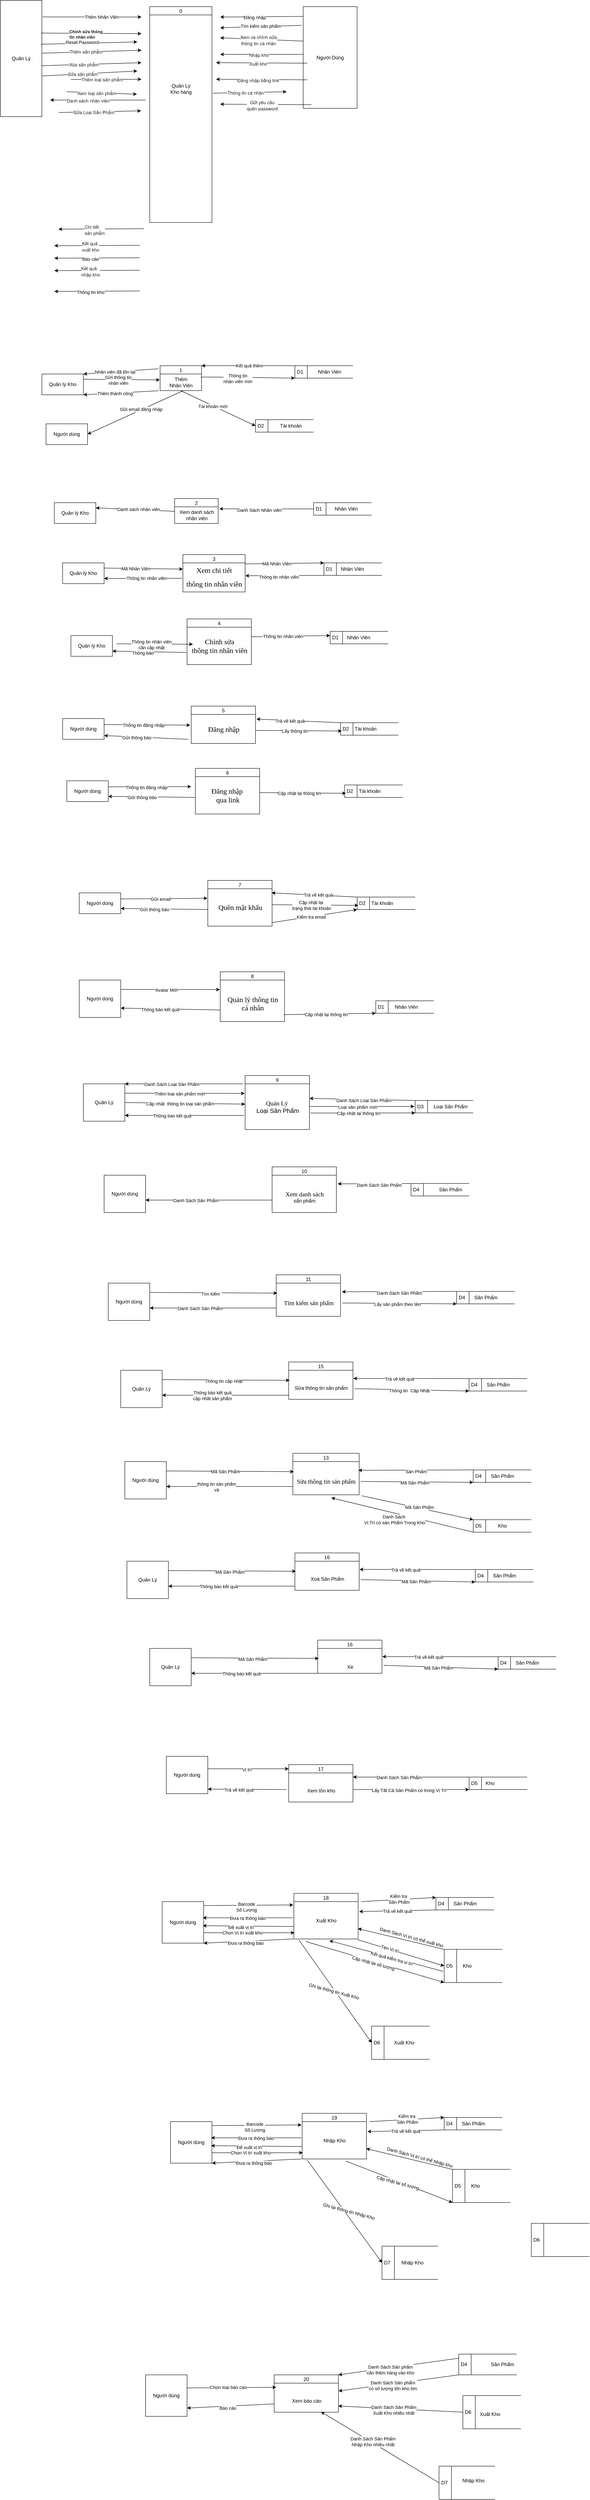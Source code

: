 <mxfile version="22.1.5" type="github">
  <diagram name="Page-1" id="eWzb5CSK_ELcqtGUCEbZ">
    <mxGraphModel dx="1919" dy="1113" grid="1" gridSize="10" guides="1" tooltips="1" connect="1" arrows="1" fold="1" page="1" pageScale="1" pageWidth="850" pageHeight="1100" math="0" shadow="0">
      <root>
        <mxCell id="0" />
        <mxCell id="1" parent="0" />
        <mxCell id="-vmsMyEjaZf6Jt63UmZb-7" value="0" style="swimlane;fontStyle=0;childLayout=stackLayout;horizontal=1;startSize=20;fillColor=#ffffff;horizontalStack=0;resizeParent=1;resizeParentMax=0;resizeLast=0;collapsible=0;marginBottom=0;swimlaneFillColor=#ffffff;" parent="1" vertex="1">
          <mxGeometry x="400" y="285" width="150" height="520" as="geometry" />
        </mxCell>
        <mxCell id="-vmsMyEjaZf6Jt63UmZb-8" value="&lt;br&gt;&lt;br&gt;&lt;br&gt;&lt;br&gt;&lt;br&gt;&lt;br&gt;&lt;br&gt;&lt;br&gt;&lt;br&gt;&lt;br&gt;&lt;br&gt;Quản Lý&lt;br&gt;Kho hàng&lt;br&gt;&lt;br&gt;&lt;br&gt;&lt;br&gt;&lt;br&gt;&lt;br&gt;&lt;br&gt;&lt;br&gt;&lt;br&gt;&lt;br&gt;&lt;br&gt;&lt;br&gt;&lt;br&gt;&lt;br&gt;&lt;br&gt;&lt;br&gt;&lt;br&gt;&lt;br&gt;&lt;br&gt;&lt;br&gt;&lt;br&gt;&lt;br&gt;" style="text;html=1;align=center;verticalAlign=middle;resizable=0;points=[];autosize=1;strokeColor=none;fillColor=none;" parent="-vmsMyEjaZf6Jt63UmZb-7" vertex="1">
          <mxGeometry y="20" width="150" height="500" as="geometry" />
        </mxCell>
        <mxCell id="-vmsMyEjaZf6Jt63UmZb-10" value="Người Dùng" style="html=1;dashed=0;whiteSpace=wrap;direction=south;" parent="1" vertex="1">
          <mxGeometry x="770" y="285" width="130" height="245" as="geometry" />
        </mxCell>
        <mxCell id="-vmsMyEjaZf6Jt63UmZb-11" value="Quản Lý" style="html=1;dashed=0;whiteSpace=wrap;" parent="1" vertex="1">
          <mxGeometry x="40" y="270" width="100" height="280" as="geometry" />
        </mxCell>
        <mxCell id="-vmsMyEjaZf6Jt63UmZb-24" value="" style="endArrow=classic;html=1;rounded=0;exitX=1.02;exitY=0.142;exitDx=0;exitDy=0;exitPerimeter=0;" parent="1" source="-vmsMyEjaZf6Jt63UmZb-11" edge="1">
          <mxGeometry width="50" height="50" relative="1" as="geometry">
            <mxPoint x="220" y="308" as="sourcePoint" />
            <mxPoint x="380" y="310" as="targetPoint" />
          </mxGeometry>
        </mxCell>
        <mxCell id="-vmsMyEjaZf6Jt63UmZb-25" value="Thêm Nhân Viên" style="edgeLabel;html=1;align=center;verticalAlign=middle;resizable=0;points=[];" parent="-vmsMyEjaZf6Jt63UmZb-24" vertex="1" connectable="0">
          <mxGeometry x="0.189" relative="1" as="geometry">
            <mxPoint as="offset" />
          </mxGeometry>
        </mxCell>
        <mxCell id="-vmsMyEjaZf6Jt63UmZb-26" value="" style="endArrow=classic;html=1;rounded=0;exitX=0.096;exitY=1.001;exitDx=0;exitDy=0;exitPerimeter=0;" parent="1" source="-vmsMyEjaZf6Jt63UmZb-10" edge="1">
          <mxGeometry width="50" height="50" relative="1" as="geometry">
            <mxPoint x="430" y="420" as="sourcePoint" />
            <mxPoint x="570" y="310" as="targetPoint" />
          </mxGeometry>
        </mxCell>
        <mxCell id="-vmsMyEjaZf6Jt63UmZb-27" value="Đăng nhập" style="edgeLabel;html=1;align=center;verticalAlign=middle;resizable=0;points=[];" parent="-vmsMyEjaZf6Jt63UmZb-26" vertex="1" connectable="0">
          <mxGeometry x="0.178" y="1" relative="1" as="geometry">
            <mxPoint as="offset" />
          </mxGeometry>
        </mxCell>
        <mxCell id="-vmsMyEjaZf6Jt63UmZb-30" value="" style="endArrow=classic;html=1;rounded=0;exitX=0.98;exitY=0.281;exitDx=0;exitDy=0;exitPerimeter=0;" parent="1" source="-vmsMyEjaZf6Jt63UmZb-11" edge="1">
          <mxGeometry width="50" height="50" relative="1" as="geometry">
            <mxPoint x="430" y="420" as="sourcePoint" />
            <mxPoint x="380" y="350" as="targetPoint" />
          </mxGeometry>
        </mxCell>
        <mxCell id="-vmsMyEjaZf6Jt63UmZb-44" value="&lt;div style=&quot;text-align: left; font-size: 10px;&quot;&gt;&lt;font style=&quot;font-size: 10px;&quot; face=&quot;Google Sans, Helvetica Neue, sans-serif&quot; color=&quot;#1f1f1f&quot;&gt;&lt;b&gt;Chỉnh sửa thông&lt;/b&gt;&lt;/font&gt;&lt;/div&gt;&lt;div style=&quot;text-align: left; font-size: 10px;&quot;&gt;&lt;font style=&quot;font-size: 10px;&quot; face=&quot;Google Sans, Helvetica Neue, sans-serif&quot; color=&quot;#1f1f1f&quot;&gt;&lt;b&gt;tin nhân viên&lt;/b&gt;&lt;/font&gt;&lt;/div&gt;" style="edgeLabel;html=1;align=center;verticalAlign=middle;resizable=0;points=[];" parent="-vmsMyEjaZf6Jt63UmZb-30" vertex="1" connectable="0">
          <mxGeometry x="-0.112" y="-1" relative="1" as="geometry">
            <mxPoint as="offset" />
          </mxGeometry>
        </mxCell>
        <mxCell id="-vmsMyEjaZf6Jt63UmZb-31" value="" style="endArrow=classic;html=1;rounded=0;exitX=0.98;exitY=0.377;exitDx=0;exitDy=0;exitPerimeter=0;" parent="1" source="-vmsMyEjaZf6Jt63UmZb-11" edge="1">
          <mxGeometry width="50" height="50" relative="1" as="geometry">
            <mxPoint x="220" y="360.0" as="sourcePoint" />
            <mxPoint x="370" y="370" as="targetPoint" />
          </mxGeometry>
        </mxCell>
        <mxCell id="-vmsMyEjaZf6Jt63UmZb-45" value="Reset Password" style="edgeLabel;html=1;align=center;verticalAlign=middle;resizable=0;points=[];" parent="-vmsMyEjaZf6Jt63UmZb-31" vertex="1" connectable="0">
          <mxGeometry x="-0.153" y="2" relative="1" as="geometry">
            <mxPoint as="offset" />
          </mxGeometry>
        </mxCell>
        <mxCell id="-vmsMyEjaZf6Jt63UmZb-32" value="" style="endArrow=classic;html=1;rounded=0;exitX=1;exitY=0.454;exitDx=0;exitDy=0;exitPerimeter=0;" parent="1" source="-vmsMyEjaZf6Jt63UmZb-11" edge="1">
          <mxGeometry width="50" height="50" relative="1" as="geometry">
            <mxPoint x="226.65" y="380.0" as="sourcePoint" />
            <mxPoint x="380" y="390" as="targetPoint" />
          </mxGeometry>
        </mxCell>
        <mxCell id="-vmsMyEjaZf6Jt63UmZb-46" value="&lt;span style=&quot;color: rgb(31, 31, 31); font-family: &amp;quot;Google Sans&amp;quot;, &amp;quot;Helvetica Neue&amp;quot;, sans-serif; text-align: left;&quot;&gt;Thêm sản phẩm&lt;/span&gt;" style="edgeLabel;html=1;align=center;verticalAlign=middle;resizable=0;points=[];" parent="-vmsMyEjaZf6Jt63UmZb-32" vertex="1" connectable="0">
          <mxGeometry x="-0.117" relative="1" as="geometry">
            <mxPoint as="offset" />
          </mxGeometry>
        </mxCell>
        <mxCell id="-vmsMyEjaZf6Jt63UmZb-37" value="" style="endArrow=classic;html=1;rounded=0;exitX=0.348;exitY=1.021;exitDx=0;exitDy=0;exitPerimeter=0;" parent="1" edge="1">
          <mxGeometry width="50" height="50" relative="1" as="geometry">
            <mxPoint x="766.22" y="330" as="sourcePoint" />
            <mxPoint x="570" y="336" as="targetPoint" />
          </mxGeometry>
        </mxCell>
        <mxCell id="-vmsMyEjaZf6Jt63UmZb-41" value="Tìm kiếm sản phẩm" style="edgeLabel;html=1;align=center;verticalAlign=middle;resizable=0;points=[];" parent="-vmsMyEjaZf6Jt63UmZb-37" vertex="1" connectable="0">
          <mxGeometry x="0.016" y="-1" relative="1" as="geometry">
            <mxPoint as="offset" />
          </mxGeometry>
        </mxCell>
        <mxCell id="-vmsMyEjaZf6Jt63UmZb-47" value="" style="endArrow=classic;html=1;rounded=0;exitX=0.99;exitY=0.562;exitDx=0;exitDy=0;exitPerimeter=0;" parent="1" source="-vmsMyEjaZf6Jt63UmZb-11" edge="1">
          <mxGeometry width="50" height="50" relative="1" as="geometry">
            <mxPoint x="430" y="430" as="sourcePoint" />
            <mxPoint x="380" y="420" as="targetPoint" />
          </mxGeometry>
        </mxCell>
        <mxCell id="-vmsMyEjaZf6Jt63UmZb-48" value="&lt;span style=&quot;color: rgb(31, 31, 31); font-family: &amp;quot;Google Sans&amp;quot;, &amp;quot;Helvetica Neue&amp;quot;, sans-serif; text-align: left;&quot;&gt;Xóa sản phẩm&lt;/span&gt;" style="edgeLabel;html=1;align=center;verticalAlign=middle;resizable=0;points=[];" parent="-vmsMyEjaZf6Jt63UmZb-47" vertex="1" connectable="0">
          <mxGeometry x="-0.152" y="-1" relative="1" as="geometry">
            <mxPoint as="offset" />
          </mxGeometry>
        </mxCell>
        <mxCell id="-vmsMyEjaZf6Jt63UmZb-56" value="" style="endArrow=classic;html=1;rounded=0;exitX=0.5;exitY=1;exitDx=0;exitDy=0;" parent="1" edge="1">
          <mxGeometry width="50" height="50" relative="1" as="geometry">
            <mxPoint x="770" y="368" as="sourcePoint" />
            <mxPoint x="570" y="360" as="targetPoint" />
          </mxGeometry>
        </mxCell>
        <mxCell id="-vmsMyEjaZf6Jt63UmZb-57" value="&lt;span style=&quot;color: rgb(31, 31, 31); font-family: &amp;quot;Google Sans&amp;quot;, &amp;quot;Helvetica Neue&amp;quot;, sans-serif; text-align: left;&quot;&gt;Xem và chỉnh sửa &lt;br&gt;thông tin cá nhân&lt;/span&gt;" style="edgeLabel;html=1;align=center;verticalAlign=middle;resizable=0;points=[];" parent="-vmsMyEjaZf6Jt63UmZb-56" vertex="1" connectable="0">
          <mxGeometry x="0.081" y="2" relative="1" as="geometry">
            <mxPoint as="offset" />
          </mxGeometry>
        </mxCell>
        <mxCell id="-vmsMyEjaZf6Jt63UmZb-58" value="" style="endArrow=classic;html=1;rounded=0;exitX=0.647;exitY=0.992;exitDx=0;exitDy=0;exitPerimeter=0;" parent="1" edge="1">
          <mxGeometry width="50" height="50" relative="1" as="geometry">
            <mxPoint x="771.04" y="399.995" as="sourcePoint" />
            <mxPoint x="570" y="400" as="targetPoint" />
          </mxGeometry>
        </mxCell>
        <mxCell id="-vmsMyEjaZf6Jt63UmZb-59" value="&lt;span style=&quot;color: rgb(31, 31, 31); font-family: &amp;quot;Google Sans&amp;quot;, &amp;quot;Helvetica Neue&amp;quot;, sans-serif; text-align: left;&quot;&gt;&lt;font style=&quot;font-size: 11px;&quot;&gt;Nhập kho&lt;/font&gt;&lt;/span&gt;" style="edgeLabel;html=1;align=center;verticalAlign=middle;resizable=0;points=[];" parent="-vmsMyEjaZf6Jt63UmZb-58" vertex="1" connectable="0">
          <mxGeometry x="0.081" y="2" relative="1" as="geometry">
            <mxPoint as="offset" />
          </mxGeometry>
        </mxCell>
        <mxCell id="-vmsMyEjaZf6Jt63UmZb-60" value="" style="endArrow=classic;html=1;rounded=0;exitX=0.75;exitY=1;exitDx=0;exitDy=0;entryX=1.013;entryY=0.232;entryDx=0;entryDy=0;entryPerimeter=0;" parent="1" edge="1">
          <mxGeometry width="50" height="50" relative="1" as="geometry">
            <mxPoint x="780" y="421.25" as="sourcePoint" />
            <mxPoint x="560" y="420" as="targetPoint" />
          </mxGeometry>
        </mxCell>
        <mxCell id="-vmsMyEjaZf6Jt63UmZb-61" value="&lt;span style=&quot;color: rgb(31, 31, 31); font-family: &amp;quot;Google Sans&amp;quot;, &amp;quot;Helvetica Neue&amp;quot;, sans-serif;&quot;&gt;Xuất kho&lt;/span&gt;" style="edgeLabel;html=1;align=center;verticalAlign=middle;resizable=0;points=[];" parent="-vmsMyEjaZf6Jt63UmZb-60" vertex="1" connectable="0">
          <mxGeometry x="0.081" y="2" relative="1" as="geometry">
            <mxPoint as="offset" />
          </mxGeometry>
        </mxCell>
        <mxCell id="-vmsMyEjaZf6Jt63UmZb-64" value="" style="endArrow=classic;html=1;rounded=0;exitX=1.01;exitY=0.65;exitDx=0;exitDy=0;exitPerimeter=0;" parent="1" source="-vmsMyEjaZf6Jt63UmZb-11" edge="1">
          <mxGeometry width="50" height="50" relative="1" as="geometry">
            <mxPoint x="220" y="440" as="sourcePoint" />
            <mxPoint x="370" y="440" as="targetPoint" />
          </mxGeometry>
        </mxCell>
        <mxCell id="-vmsMyEjaZf6Jt63UmZb-65" value="&lt;span style=&quot;color: rgb(31, 31, 31); font-family: &amp;quot;Google Sans&amp;quot;, &amp;quot;Helvetica Neue&amp;quot;, sans-serif; text-align: left;&quot;&gt;Sửa sản phẩm&lt;/span&gt;" style="edgeLabel;html=1;align=center;verticalAlign=middle;resizable=0;points=[];" parent="-vmsMyEjaZf6Jt63UmZb-64" vertex="1" connectable="0">
          <mxGeometry x="-0.152" y="-1" relative="1" as="geometry">
            <mxPoint as="offset" />
          </mxGeometry>
        </mxCell>
        <mxCell id="-vmsMyEjaZf6Jt63UmZb-66" value="" style="endArrow=classic;html=1;rounded=0;exitX=1;exitY=0.454;exitDx=0;exitDy=0;exitPerimeter=0;" parent="1" edge="1">
          <mxGeometry width="50" height="50" relative="1" as="geometry">
            <mxPoint x="210" y="460.48" as="sourcePoint" />
            <mxPoint x="380" y="460" as="targetPoint" />
          </mxGeometry>
        </mxCell>
        <mxCell id="-vmsMyEjaZf6Jt63UmZb-67" value="&lt;span style=&quot;color: rgb(31, 31, 31); font-family: &amp;quot;Google Sans&amp;quot;, &amp;quot;Helvetica Neue&amp;quot;, sans-serif; text-align: left;&quot;&gt;Thêm loại sản phẩm&lt;/span&gt;" style="edgeLabel;html=1;align=center;verticalAlign=middle;resizable=0;points=[];" parent="-vmsMyEjaZf6Jt63UmZb-66" vertex="1" connectable="0">
          <mxGeometry x="-0.117" relative="1" as="geometry">
            <mxPoint as="offset" />
          </mxGeometry>
        </mxCell>
        <mxCell id="-vmsMyEjaZf6Jt63UmZb-68" value="" style="endArrow=classic;html=1;rounded=0;exitX=1.01;exitY=0.65;exitDx=0;exitDy=0;exitPerimeter=0;" parent="1" edge="1">
          <mxGeometry width="50" height="50" relative="1" as="geometry">
            <mxPoint x="200" y="490" as="sourcePoint" />
            <mxPoint x="369" y="496" as="targetPoint" />
          </mxGeometry>
        </mxCell>
        <mxCell id="-vmsMyEjaZf6Jt63UmZb-69" value="&lt;span style=&quot;color: rgb(31, 31, 31); font-family: &amp;quot;Google Sans&amp;quot;, &amp;quot;Helvetica Neue&amp;quot;, sans-serif; text-align: left;&quot;&gt;Xem loại sản phẩm&lt;/span&gt;" style="edgeLabel;html=1;align=center;verticalAlign=middle;resizable=0;points=[];" parent="-vmsMyEjaZf6Jt63UmZb-68" vertex="1" connectable="0">
          <mxGeometry x="-0.152" y="-1" relative="1" as="geometry">
            <mxPoint as="offset" />
          </mxGeometry>
        </mxCell>
        <mxCell id="-vmsMyEjaZf6Jt63UmZb-70" value="" style="endArrow=classic;html=1;rounded=0;exitX=0.75;exitY=1;exitDx=0;exitDy=0;entryX=1.013;entryY=0.232;entryDx=0;entryDy=0;entryPerimeter=0;" parent="1" edge="1">
          <mxGeometry width="50" height="50" relative="1" as="geometry">
            <mxPoint x="780" y="461.25" as="sourcePoint" />
            <mxPoint x="560" y="460" as="targetPoint" />
          </mxGeometry>
        </mxCell>
        <mxCell id="-vmsMyEjaZf6Jt63UmZb-71" value="&lt;font face=&quot;Google Sans, Helvetica Neue, sans-serif&quot; color=&quot;#1f1f1f&quot;&gt;Đăng nhập bằng link&lt;/font&gt;" style="edgeLabel;html=1;align=center;verticalAlign=middle;resizable=0;points=[];" parent="-vmsMyEjaZf6Jt63UmZb-70" vertex="1" connectable="0">
          <mxGeometry x="0.081" y="2" relative="1" as="geometry">
            <mxPoint as="offset" />
          </mxGeometry>
        </mxCell>
        <mxCell id="-vmsMyEjaZf6Jt63UmZb-72" value="" style="endArrow=classic;html=1;rounded=0;" parent="1" edge="1">
          <mxGeometry width="50" height="50" relative="1" as="geometry">
            <mxPoint x="390" y="510" as="sourcePoint" />
            <mxPoint x="160" y="510" as="targetPoint" />
          </mxGeometry>
        </mxCell>
        <mxCell id="-vmsMyEjaZf6Jt63UmZb-73" value="&lt;span style=&quot;color: rgb(31, 31, 31); font-family: &amp;quot;Google Sans&amp;quot;, &amp;quot;Helvetica Neue&amp;quot;, sans-serif; text-align: left;&quot;&gt;Danh sách nhân viên&lt;/span&gt;" style="edgeLabel;html=1;align=center;verticalAlign=middle;resizable=0;points=[];" parent="-vmsMyEjaZf6Jt63UmZb-72" vertex="1" connectable="0">
          <mxGeometry x="0.21" y="2" relative="1" as="geometry">
            <mxPoint as="offset" />
          </mxGeometry>
        </mxCell>
        <mxCell id="-vmsMyEjaZf6Jt63UmZb-74" value="" style="endArrow=classic;html=1;rounded=0;exitX=1.016;exitY=0.377;exitDx=0;exitDy=0;exitPerimeter=0;" parent="1" source="-vmsMyEjaZf6Jt63UmZb-8" edge="1">
          <mxGeometry width="50" height="50" relative="1" as="geometry">
            <mxPoint x="460" y="360" as="sourcePoint" />
            <mxPoint x="730" y="490" as="targetPoint" />
          </mxGeometry>
        </mxCell>
        <mxCell id="-vmsMyEjaZf6Jt63UmZb-75" value="&lt;span style=&quot;color: rgb(31, 31, 31); font-family: &amp;quot;Google Sans&amp;quot;, &amp;quot;Helvetica Neue&amp;quot;, sans-serif;&quot;&gt;&lt;font style=&quot;font-size: 11px;&quot;&gt;Thông tin cá nhân&lt;/font&gt;&lt;/span&gt;" style="edgeLabel;html=1;align=center;verticalAlign=middle;resizable=0;points=[];" parent="-vmsMyEjaZf6Jt63UmZb-74" vertex="1" connectable="0">
          <mxGeometry x="-0.119" y="-1" relative="1" as="geometry">
            <mxPoint as="offset" />
          </mxGeometry>
        </mxCell>
        <mxCell id="-vmsMyEjaZf6Jt63UmZb-81" value="" style="endArrow=classic;html=1;rounded=0;exitX=0.75;exitY=1;exitDx=0;exitDy=0;entryX=1.013;entryY=0.232;entryDx=0;entryDy=0;entryPerimeter=0;" parent="1" edge="1">
          <mxGeometry width="50" height="50" relative="1" as="geometry">
            <mxPoint x="790" y="521.25" as="sourcePoint" />
            <mxPoint x="570" y="520" as="targetPoint" />
          </mxGeometry>
        </mxCell>
        <mxCell id="-vmsMyEjaZf6Jt63UmZb-82" value="&lt;font face=&quot;Google Sans, Helvetica Neue, sans-serif&quot; color=&quot;#1f1f1f&quot;&gt;Gửi yêu cầu &lt;br&gt;quên password&lt;/font&gt;" style="edgeLabel;html=1;align=center;verticalAlign=middle;resizable=0;points=[];" parent="-vmsMyEjaZf6Jt63UmZb-81" vertex="1" connectable="0">
          <mxGeometry x="0.081" y="2" relative="1" as="geometry">
            <mxPoint as="offset" />
          </mxGeometry>
        </mxCell>
        <mxCell id="-vmsMyEjaZf6Jt63UmZb-91" value="" style="endArrow=classic;html=1;rounded=0;exitX=-0.012;exitY=0.419;exitDx=0;exitDy=0;exitPerimeter=0;" parent="1" edge="1">
          <mxGeometry width="50" height="50" relative="1" as="geometry">
            <mxPoint x="386" y="820" as="sourcePoint" />
            <mxPoint x="180" y="821" as="targetPoint" />
          </mxGeometry>
        </mxCell>
        <mxCell id="-vmsMyEjaZf6Jt63UmZb-92" value="&lt;div style=&quot;text-align: left;&quot;&gt;&lt;font face=&quot;Google Sans, Helvetica Neue, sans-serif&quot; color=&quot;#1f1f1f&quot;&gt;Chi tiết&lt;/font&gt;&lt;/div&gt;&lt;div style=&quot;text-align: left;&quot;&gt;&lt;font face=&quot;Google Sans, Helvetica Neue, sans-serif&quot; color=&quot;#1f1f1f&quot;&gt;sản phẩm&lt;/font&gt;&lt;/div&gt;" style="edgeLabel;html=1;align=center;verticalAlign=middle;resizable=0;points=[];" parent="-vmsMyEjaZf6Jt63UmZb-91" vertex="1" connectable="0">
          <mxGeometry x="0.21" y="2" relative="1" as="geometry">
            <mxPoint x="5" as="offset" />
          </mxGeometry>
        </mxCell>
        <mxCell id="-vmsMyEjaZf6Jt63UmZb-93" value="" style="endArrow=classic;html=1;rounded=0;exitX=-0.012;exitY=0.419;exitDx=0;exitDy=0;exitPerimeter=0;" parent="1" edge="1">
          <mxGeometry width="50" height="50" relative="1" as="geometry">
            <mxPoint x="376" y="890" as="sourcePoint" />
            <mxPoint x="170" y="891" as="targetPoint" />
          </mxGeometry>
        </mxCell>
        <mxCell id="-vmsMyEjaZf6Jt63UmZb-94" value="&lt;div style=&quot;text-align: left;&quot;&gt;Báo cáo&lt;br&gt;&lt;/div&gt;" style="edgeLabel;html=1;align=center;verticalAlign=middle;resizable=0;points=[];" parent="-vmsMyEjaZf6Jt63UmZb-93" vertex="1" connectable="0">
          <mxGeometry x="0.21" y="2" relative="1" as="geometry">
            <mxPoint x="5" as="offset" />
          </mxGeometry>
        </mxCell>
        <mxCell id="-vmsMyEjaZf6Jt63UmZb-95" value="" style="endArrow=classic;html=1;rounded=0;exitX=-0.012;exitY=0.419;exitDx=0;exitDy=0;exitPerimeter=0;" parent="1" edge="1">
          <mxGeometry width="50" height="50" relative="1" as="geometry">
            <mxPoint x="376" y="970" as="sourcePoint" />
            <mxPoint x="170" y="971" as="targetPoint" />
          </mxGeometry>
        </mxCell>
        <mxCell id="-vmsMyEjaZf6Jt63UmZb-96" value="&lt;div style=&quot;text-align: left;&quot;&gt;Thông tin kho&lt;br&gt;&lt;/div&gt;" style="edgeLabel;html=1;align=center;verticalAlign=middle;resizable=0;points=[];" parent="-vmsMyEjaZf6Jt63UmZb-95" vertex="1" connectable="0">
          <mxGeometry x="0.21" y="2" relative="1" as="geometry">
            <mxPoint x="5" as="offset" />
          </mxGeometry>
        </mxCell>
        <mxCell id="-vmsMyEjaZf6Jt63UmZb-98" value="" style="endArrow=classic;html=1;rounded=0;exitX=-0.012;exitY=0.419;exitDx=0;exitDy=0;exitPerimeter=0;" parent="1" edge="1">
          <mxGeometry width="50" height="50" relative="1" as="geometry">
            <mxPoint x="376" y="860" as="sourcePoint" />
            <mxPoint x="170" y="861" as="targetPoint" />
          </mxGeometry>
        </mxCell>
        <mxCell id="-vmsMyEjaZf6Jt63UmZb-99" value="&lt;div style=&quot;text-align: left;&quot;&gt;&lt;font face=&quot;Google Sans, Helvetica Neue, sans-serif&quot; color=&quot;#1f1f1f&quot;&gt;Kết quả&lt;/font&gt;&lt;/div&gt;&lt;div style=&quot;text-align: left;&quot;&gt;&lt;font face=&quot;Google Sans, Helvetica Neue, sans-serif&quot; color=&quot;#1f1f1f&quot;&gt;xuất kho&lt;/font&gt;&lt;/div&gt;" style="edgeLabel;html=1;align=center;verticalAlign=middle;resizable=0;points=[];" parent="-vmsMyEjaZf6Jt63UmZb-98" vertex="1" connectable="0">
          <mxGeometry x="0.21" y="2" relative="1" as="geometry">
            <mxPoint x="5" as="offset" />
          </mxGeometry>
        </mxCell>
        <mxCell id="-vmsMyEjaZf6Jt63UmZb-100" value="" style="endArrow=classic;html=1;rounded=0;exitX=-0.012;exitY=0.419;exitDx=0;exitDy=0;exitPerimeter=0;" parent="1" edge="1">
          <mxGeometry width="50" height="50" relative="1" as="geometry">
            <mxPoint x="376" y="920" as="sourcePoint" />
            <mxPoint x="170" y="921" as="targetPoint" />
          </mxGeometry>
        </mxCell>
        <mxCell id="-vmsMyEjaZf6Jt63UmZb-101" value="&lt;div style=&quot;text-align: left;&quot;&gt;&lt;font face=&quot;Google Sans, Helvetica Neue, sans-serif&quot; color=&quot;#1f1f1f&quot;&gt;Kết quả&amp;nbsp;&lt;/font&gt;&lt;/div&gt;&lt;div style=&quot;text-align: left;&quot;&gt;&lt;font face=&quot;Google Sans, Helvetica Neue, sans-serif&quot; color=&quot;#1f1f1f&quot;&gt;nhập kho&lt;/font&gt;&lt;/div&gt;" style="edgeLabel;html=1;align=center;verticalAlign=middle;resizable=0;points=[];" parent="-vmsMyEjaZf6Jt63UmZb-100" vertex="1" connectable="0">
          <mxGeometry x="0.21" y="2" relative="1" as="geometry">
            <mxPoint x="5" as="offset" />
          </mxGeometry>
        </mxCell>
        <mxCell id="-vmsMyEjaZf6Jt63UmZb-105" value="" style="endArrow=classic;html=1;rounded=0;" parent="1" edge="1">
          <mxGeometry width="50" height="50" relative="1" as="geometry">
            <mxPoint x="180" y="540" as="sourcePoint" />
            <mxPoint x="379" y="536" as="targetPoint" />
          </mxGeometry>
        </mxCell>
        <mxCell id="-vmsMyEjaZf6Jt63UmZb-106" value="&lt;div style=&quot;text-align: left;&quot;&gt;&lt;font face=&quot;Google Sans, Helvetica Neue, sans-serif&quot; color=&quot;#1f1f1f&quot;&gt;Sửa Loại Sản Phẩm&lt;/font&gt;&lt;/div&gt;" style="edgeLabel;html=1;align=center;verticalAlign=middle;resizable=0;points=[];" parent="-vmsMyEjaZf6Jt63UmZb-105" vertex="1" connectable="0">
          <mxGeometry x="-0.152" y="-1" relative="1" as="geometry">
            <mxPoint as="offset" />
          </mxGeometry>
        </mxCell>
        <mxCell id="-vmsMyEjaZf6Jt63UmZb-115" value="Quản lý Kho" style="html=1;dashed=0;whiteSpace=wrap;" parent="1" vertex="1">
          <mxGeometry x="140" y="1170" width="100" height="50" as="geometry" />
        </mxCell>
        <mxCell id="-vmsMyEjaZf6Jt63UmZb-116" value="1" style="swimlane;fontStyle=0;childLayout=stackLayout;horizontal=1;startSize=20;fillColor=#ffffff;horizontalStack=0;resizeParent=1;resizeParentMax=0;resizeLast=0;collapsible=0;marginBottom=0;swimlaneFillColor=#ffffff;" parent="1" vertex="1">
          <mxGeometry x="425" y="1150" width="100" height="60" as="geometry" />
        </mxCell>
        <mxCell id="-vmsMyEjaZf6Jt63UmZb-117" value="Thêm&lt;br&gt;Nhân Viên&lt;br&gt;" style="text;html=1;align=center;verticalAlign=middle;resizable=0;points=[];autosize=1;strokeColor=none;fillColor=none;" parent="-vmsMyEjaZf6Jt63UmZb-116" vertex="1">
          <mxGeometry y="20" width="100" height="40" as="geometry" />
        </mxCell>
        <mxCell id="-vmsMyEjaZf6Jt63UmZb-118" value="" style="endArrow=classic;html=1;rounded=0;exitX=1;exitY=0.25;exitDx=0;exitDy=0;entryX=-0.008;entryY=0.356;entryDx=0;entryDy=0;entryPerimeter=0;" parent="1" source="-vmsMyEjaZf6Jt63UmZb-115" target="-vmsMyEjaZf6Jt63UmZb-117" edge="1">
          <mxGeometry width="50" height="50" relative="1" as="geometry">
            <mxPoint x="340" y="1170" as="sourcePoint" />
            <mxPoint x="390" y="1120" as="targetPoint" />
          </mxGeometry>
        </mxCell>
        <mxCell id="-vmsMyEjaZf6Jt63UmZb-119" value="Gửi thông tin&lt;br&gt;nhân viên" style="edgeLabel;html=1;align=center;verticalAlign=middle;resizable=0;points=[];" parent="-vmsMyEjaZf6Jt63UmZb-118" vertex="1" connectable="0">
          <mxGeometry x="-0.086" y="-1" relative="1" as="geometry">
            <mxPoint as="offset" />
          </mxGeometry>
        </mxCell>
        <mxCell id="-vmsMyEjaZf6Jt63UmZb-120" value="D1" style="html=1;dashed=0;whiteSpace=wrap;shape=mxgraph.dfd.dataStoreID;align=left;spacingLeft=3;points=[[0,0],[0.5,0],[1,0],[0,0.5],[1,0.5],[0,1],[0.5,1],[1,1]];" parent="1" vertex="1">
          <mxGeometry x="750" y="1150" width="140" height="30" as="geometry" />
        </mxCell>
        <mxCell id="-vmsMyEjaZf6Jt63UmZb-121" value="Nhân Viên&amp;nbsp;" style="text;html=1;align=center;verticalAlign=middle;resizable=0;points=[];autosize=1;strokeColor=none;fillColor=none;" parent="1" vertex="1">
          <mxGeometry x="795" y="1150" width="80" height="30" as="geometry" />
        </mxCell>
        <mxCell id="-vmsMyEjaZf6Jt63UmZb-122" value="" style="endArrow=classic;html=1;rounded=0;exitX=-0.041;exitY=0.122;exitDx=0;exitDy=0;exitPerimeter=0;entryX=1;entryY=0;entryDx=0;entryDy=0;" parent="1" source="-vmsMyEjaZf6Jt63UmZb-116" target="-vmsMyEjaZf6Jt63UmZb-115" edge="1">
          <mxGeometry width="50" height="50" relative="1" as="geometry">
            <mxPoint x="512.94" y="1130" as="sourcePoint" />
            <mxPoint x="290.0" y="1131.23" as="targetPoint" />
          </mxGeometry>
        </mxCell>
        <mxCell id="-vmsMyEjaZf6Jt63UmZb-123" value="Nhân viên đã tồn tại" style="edgeLabel;html=1;align=center;verticalAlign=middle;resizable=0;points=[];" parent="-vmsMyEjaZf6Jt63UmZb-122" vertex="1" connectable="0">
          <mxGeometry x="0.163" y="1" relative="1" as="geometry">
            <mxPoint y="-1" as="offset" />
          </mxGeometry>
        </mxCell>
        <mxCell id="-vmsMyEjaZf6Jt63UmZb-125" value="" style="endArrow=classic;html=1;rounded=0;exitX=0.982;exitY=0.183;exitDx=0;exitDy=0;exitPerimeter=0;entryX=0;entryY=1;entryDx=0;entryDy=0;" parent="1" source="-vmsMyEjaZf6Jt63UmZb-117" target="-vmsMyEjaZf6Jt63UmZb-120" edge="1">
          <mxGeometry width="50" height="50" relative="1" as="geometry">
            <mxPoint x="527.58" y="1177.91" as="sourcePoint" />
            <mxPoint x="750.0" y="1170.0" as="targetPoint" />
            <Array as="points">
              <mxPoint x="603.58" y="1177.59" />
            </Array>
          </mxGeometry>
        </mxCell>
        <mxCell id="-vmsMyEjaZf6Jt63UmZb-126" value="Thông tin &lt;br&gt;nhân viên mới" style="edgeLabel;html=1;align=center;verticalAlign=middle;resizable=0;points=[];" parent="-vmsMyEjaZf6Jt63UmZb-125" vertex="1" connectable="0">
          <mxGeometry x="-0.217" y="-3" relative="1" as="geometry">
            <mxPoint as="offset" />
          </mxGeometry>
        </mxCell>
        <mxCell id="-vmsMyEjaZf6Jt63UmZb-127" value="" style="endArrow=classic;html=1;rounded=0;entryX=1;entryY=1;entryDx=0;entryDy=0;exitX=-0.033;exitY=1.009;exitDx=0;exitDy=0;exitPerimeter=0;" parent="1" source="-vmsMyEjaZf6Jt63UmZb-117" target="-vmsMyEjaZf6Jt63UmZb-115" edge="1">
          <mxGeometry width="50" height="50" relative="1" as="geometry">
            <mxPoint x="808" y="1250.25" as="sourcePoint" />
            <mxPoint x="250" y="1220.0" as="targetPoint" />
          </mxGeometry>
        </mxCell>
        <mxCell id="-vmsMyEjaZf6Jt63UmZb-128" value="Thêm thành công" style="edgeLabel;html=1;align=center;verticalAlign=middle;resizable=0;points=[];" parent="-vmsMyEjaZf6Jt63UmZb-127" vertex="1" connectable="0">
          <mxGeometry x="0.163" y="1" relative="1" as="geometry">
            <mxPoint as="offset" />
          </mxGeometry>
        </mxCell>
        <mxCell id="-vmsMyEjaZf6Jt63UmZb-130" value="" style="endArrow=classic;html=1;rounded=0;exitX=0;exitY=0;exitDx=0;exitDy=0;entryX=1;entryY=0;entryDx=0;entryDy=0;" parent="1" source="-vmsMyEjaZf6Jt63UmZb-120" target="-vmsMyEjaZf6Jt63UmZb-116" edge="1">
          <mxGeometry width="50" height="50" relative="1" as="geometry">
            <mxPoint x="533" y="1130" as="sourcePoint" />
            <mxPoint x="760" y="1133" as="targetPoint" />
            <Array as="points" />
          </mxGeometry>
        </mxCell>
        <mxCell id="-vmsMyEjaZf6Jt63UmZb-131" value="Kết quả thêm" style="edgeLabel;html=1;align=center;verticalAlign=middle;resizable=0;points=[];" parent="-vmsMyEjaZf6Jt63UmZb-130" vertex="1" connectable="0">
          <mxGeometry x="-0.217" y="-3" relative="1" as="geometry">
            <mxPoint x="-22" y="3" as="offset" />
          </mxGeometry>
        </mxCell>
        <mxCell id="-vmsMyEjaZf6Jt63UmZb-134" value="Người dùng" style="html=1;dashed=0;whiteSpace=wrap;" parent="1" vertex="1">
          <mxGeometry x="150" y="1290" width="100" height="50" as="geometry" />
        </mxCell>
        <mxCell id="-vmsMyEjaZf6Jt63UmZb-135" value="D2" style="html=1;dashed=0;whiteSpace=wrap;shape=mxgraph.dfd.dataStoreID;align=left;spacingLeft=3;points=[[0,0],[0.5,0],[1,0],[0,0.5],[1,0.5],[0,1],[0.5,1],[1,1]];" parent="1" vertex="1">
          <mxGeometry x="655" y="1280" width="140" height="30" as="geometry" />
        </mxCell>
        <mxCell id="-vmsMyEjaZf6Jt63UmZb-136" value="Tài khoản" style="text;html=1;align=center;verticalAlign=middle;resizable=0;points=[];autosize=1;strokeColor=none;fillColor=none;" parent="1" vertex="1">
          <mxGeometry x="700" y="1280" width="80" height="30" as="geometry" />
        </mxCell>
        <mxCell id="-vmsMyEjaZf6Jt63UmZb-137" value="" style="endArrow=classic;html=1;rounded=0;exitX=0.497;exitY=1.001;exitDx=0;exitDy=0;exitPerimeter=0;entryX=0;entryY=0.5;entryDx=0;entryDy=0;" parent="1" edge="1">
          <mxGeometry width="50" height="50" relative="1" as="geometry">
            <mxPoint x="474.7" y="1210" as="sourcePoint" />
            <mxPoint x="655" y="1294.96" as="targetPoint" />
          </mxGeometry>
        </mxCell>
        <mxCell id="-vmsMyEjaZf6Jt63UmZb-138" value="Tài khoản mới" style="edgeLabel;html=1;align=center;verticalAlign=middle;resizable=0;points=[];" parent="-vmsMyEjaZf6Jt63UmZb-137" vertex="1" connectable="0">
          <mxGeometry x="-0.135" y="-1" relative="1" as="geometry">
            <mxPoint as="offset" />
          </mxGeometry>
        </mxCell>
        <mxCell id="-vmsMyEjaZf6Jt63UmZb-139" value="" style="endArrow=classic;html=1;rounded=0;exitX=0.533;exitY=1.031;exitDx=0;exitDy=0;exitPerimeter=0;entryX=1;entryY=0.5;entryDx=0;entryDy=0;" parent="1" source="-vmsMyEjaZf6Jt63UmZb-117" target="-vmsMyEjaZf6Jt63UmZb-134" edge="1">
          <mxGeometry width="50" height="50" relative="1" as="geometry">
            <mxPoint x="384.85" y="1272.52" as="sourcePoint" />
            <mxPoint x="565.15" y="1357.48" as="targetPoint" />
          </mxGeometry>
        </mxCell>
        <mxCell id="-vmsMyEjaZf6Jt63UmZb-140" value="Gửi email đăng nhập" style="edgeLabel;html=1;align=center;verticalAlign=middle;resizable=0;points=[];" parent="-vmsMyEjaZf6Jt63UmZb-139" vertex="1" connectable="0">
          <mxGeometry x="-0.135" y="-1" relative="1" as="geometry">
            <mxPoint as="offset" />
          </mxGeometry>
        </mxCell>
        <mxCell id="-vmsMyEjaZf6Jt63UmZb-141" value="Quản lý Kho" style="html=1;dashed=0;whiteSpace=wrap;" parent="1" vertex="1">
          <mxGeometry x="170" y="1480" width="100" height="50" as="geometry" />
        </mxCell>
        <mxCell id="-vmsMyEjaZf6Jt63UmZb-142" value="2" style="swimlane;fontStyle=0;childLayout=stackLayout;horizontal=1;startSize=20;fillColor=#ffffff;horizontalStack=0;resizeParent=1;resizeParentMax=0;resizeLast=0;collapsible=0;marginBottom=0;swimlaneFillColor=#ffffff;" parent="1" vertex="1">
          <mxGeometry x="460" y="1470" width="105" height="60" as="geometry" />
        </mxCell>
        <mxCell id="-vmsMyEjaZf6Jt63UmZb-143" value="Xem danh sách &lt;br&gt;nhân viên" style="text;html=1;align=center;verticalAlign=middle;resizable=0;points=[];autosize=1;strokeColor=none;fillColor=none;" parent="-vmsMyEjaZf6Jt63UmZb-142" vertex="1">
          <mxGeometry y="20" width="105" height="40" as="geometry" />
        </mxCell>
        <mxCell id="-vmsMyEjaZf6Jt63UmZb-144" value="" style="endArrow=classic;html=1;rounded=0;exitX=0;exitY=0.27;exitDx=0;exitDy=0;entryX=1;entryY=0.25;entryDx=0;entryDy=0;exitPerimeter=0;" parent="1" source="-vmsMyEjaZf6Jt63UmZb-143" target="-vmsMyEjaZf6Jt63UmZb-141" edge="1">
          <mxGeometry width="50" height="50" relative="1" as="geometry">
            <mxPoint x="270" y="1430" as="sourcePoint" />
            <mxPoint x="454" y="1431" as="targetPoint" />
          </mxGeometry>
        </mxCell>
        <mxCell id="-vmsMyEjaZf6Jt63UmZb-145" value="Danh sách nhân viên" style="edgeLabel;html=1;align=center;verticalAlign=middle;resizable=0;points=[];" parent="-vmsMyEjaZf6Jt63UmZb-144" vertex="1" connectable="0">
          <mxGeometry x="-0.086" y="-1" relative="1" as="geometry">
            <mxPoint as="offset" />
          </mxGeometry>
        </mxCell>
        <mxCell id="-vmsMyEjaZf6Jt63UmZb-147" value="D1" style="html=1;dashed=0;whiteSpace=wrap;shape=mxgraph.dfd.dataStoreID;align=left;spacingLeft=3;points=[[0,0],[0.5,0],[1,0],[0,0.5],[1,0.5],[0,1],[0.5,1],[1,1]];" parent="1" vertex="1">
          <mxGeometry x="795" y="1480" width="140" height="30" as="geometry" />
        </mxCell>
        <mxCell id="-vmsMyEjaZf6Jt63UmZb-148" value="Nhân Viên&amp;nbsp;" style="text;html=1;align=center;verticalAlign=middle;resizable=0;points=[];autosize=1;strokeColor=none;fillColor=none;" parent="1" vertex="1">
          <mxGeometry x="835" y="1480" width="80" height="30" as="geometry" />
        </mxCell>
        <mxCell id="-vmsMyEjaZf6Jt63UmZb-149" value="" style="endArrow=classic;html=1;rounded=0;exitX=0;exitY=0.5;exitDx=0;exitDy=0;entryX=1.027;entryY=0.117;entryDx=0;entryDy=0;entryPerimeter=0;" parent="1" source="-vmsMyEjaZf6Jt63UmZb-147" target="-vmsMyEjaZf6Jt63UmZb-143" edge="1">
          <mxGeometry width="50" height="50" relative="1" as="geometry">
            <mxPoint x="490" y="1290" as="sourcePoint" />
            <mxPoint x="540" y="1240" as="targetPoint" />
          </mxGeometry>
        </mxCell>
        <mxCell id="-vmsMyEjaZf6Jt63UmZb-150" value="Danh Sách Nhân viên" style="edgeLabel;html=1;align=center;verticalAlign=middle;resizable=0;points=[];" parent="-vmsMyEjaZf6Jt63UmZb-149" vertex="1" connectable="0">
          <mxGeometry x="0.153" y="3" relative="1" as="geometry">
            <mxPoint as="offset" />
          </mxGeometry>
        </mxCell>
        <mxCell id="-vmsMyEjaZf6Jt63UmZb-151" value="Quản lý Kho" style="html=1;dashed=0;whiteSpace=wrap;" parent="1" vertex="1">
          <mxGeometry x="190" y="1625" width="100" height="50" as="geometry" />
        </mxCell>
        <mxCell id="-vmsMyEjaZf6Jt63UmZb-152" value="3" style="swimlane;fontStyle=0;childLayout=stackLayout;horizontal=1;startSize=20;fillColor=#ffffff;horizontalStack=0;resizeParent=1;resizeParentMax=0;resizeLast=0;collapsible=0;marginBottom=0;swimlaneFillColor=#ffffff;" parent="1" vertex="1">
          <mxGeometry x="480" y="1605" width="150" height="90" as="geometry" />
        </mxCell>
        <mxCell id="-vmsMyEjaZf6Jt63UmZb-153" value="&lt;p style=&quot;line-height:1.2;margin-top:0pt;margin-bottom:0pt;&quot; dir=&quot;ltr&quot;&gt;&lt;/p&gt;&lt;div&gt;&lt;/div&gt;&lt;span style=&quot;font-size: 13pt; font-family: &amp;quot;Times New Roman&amp;quot;, serif; background-color: transparent; font-variant-numeric: normal; font-variant-east-asian: normal; font-variant-alternates: normal; font-variant-position: normal; vertical-align: baseline;&quot;&gt;&amp;nbsp;Xem chi tiết&amp;nbsp;&lt;/span&gt;&lt;p&gt;&lt;/p&gt;&lt;p style=&quot;line-height:1.2;margin-top:0pt;margin-bottom:0pt;&quot; dir=&quot;ltr&quot;&gt;&lt;span style=&quot;font-size: 13pt; font-family: &amp;quot;Times New Roman&amp;quot;, serif; background-color: transparent; font-variant-numeric: normal; font-variant-east-asian: normal; font-variant-alternates: normal; font-variant-position: normal; vertical-align: baseline;&quot;&gt;thông tin nhân viên&lt;/span&gt;&lt;/p&gt;&lt;span id=&quot;docs-internal-guid-b1ccbd1b-7fff-38b1-d4ea-b032301d8693&quot;&gt;&lt;/span&gt;" style="text;html=1;align=center;verticalAlign=middle;resizable=0;points=[];autosize=1;strokeColor=none;fillColor=none;" parent="-vmsMyEjaZf6Jt63UmZb-152" vertex="1">
          <mxGeometry y="20" width="150" height="70" as="geometry" />
        </mxCell>
        <mxCell id="-vmsMyEjaZf6Jt63UmZb-154" value="" style="endArrow=classic;html=1;rounded=0;exitX=-0.014;exitY=0.53;exitDx=0;exitDy=0;entryX=1;entryY=0.75;entryDx=0;entryDy=0;exitPerimeter=0;" parent="1" source="-vmsMyEjaZf6Jt63UmZb-153" target="-vmsMyEjaZf6Jt63UmZb-151" edge="1">
          <mxGeometry width="50" height="50" relative="1" as="geometry">
            <mxPoint x="290" y="1570" as="sourcePoint" />
            <mxPoint x="474" y="1571" as="targetPoint" />
          </mxGeometry>
        </mxCell>
        <mxCell id="-vmsMyEjaZf6Jt63UmZb-155" value="Thông tin nhân viên" style="edgeLabel;html=1;align=center;verticalAlign=middle;resizable=0;points=[];" parent="-vmsMyEjaZf6Jt63UmZb-154" vertex="1" connectable="0">
          <mxGeometry x="-0.086" y="-1" relative="1" as="geometry">
            <mxPoint as="offset" />
          </mxGeometry>
        </mxCell>
        <mxCell id="-vmsMyEjaZf6Jt63UmZb-156" value="D1" style="html=1;dashed=0;whiteSpace=wrap;shape=mxgraph.dfd.dataStoreID;align=left;spacingLeft=3;points=[[0,0],[0.5,0],[1,0],[0,0.5],[1,0.5],[0,1],[0.5,1],[1,1]];" parent="1" vertex="1">
          <mxGeometry x="820" y="1625" width="140" height="30" as="geometry" />
        </mxCell>
        <mxCell id="-vmsMyEjaZf6Jt63UmZb-157" value="Nhân Viên&amp;nbsp;" style="text;html=1;align=center;verticalAlign=middle;resizable=0;points=[];autosize=1;strokeColor=none;fillColor=none;" parent="1" vertex="1">
          <mxGeometry x="850" y="1625" width="80" height="30" as="geometry" />
        </mxCell>
        <mxCell id="-vmsMyEjaZf6Jt63UmZb-158" value="" style="endArrow=classic;html=1;rounded=0;entryX=1.004;entryY=0.442;entryDx=0;entryDy=0;entryPerimeter=0;exitX=0;exitY=1;exitDx=0;exitDy=0;" parent="1" source="-vmsMyEjaZf6Jt63UmZb-156" target="-vmsMyEjaZf6Jt63UmZb-153" edge="1">
          <mxGeometry width="50" height="50" relative="1" as="geometry">
            <mxPoint x="800" y="1645" as="sourcePoint" />
            <mxPoint x="560" y="1380" as="targetPoint" />
          </mxGeometry>
        </mxCell>
        <mxCell id="-vmsMyEjaZf6Jt63UmZb-159" value="Thông tin nhân viên" style="edgeLabel;html=1;align=center;verticalAlign=middle;resizable=0;points=[];" parent="-vmsMyEjaZf6Jt63UmZb-158" vertex="1" connectable="0">
          <mxGeometry x="0.153" y="3" relative="1" as="geometry">
            <mxPoint as="offset" />
          </mxGeometry>
        </mxCell>
        <mxCell id="-vmsMyEjaZf6Jt63UmZb-161" value="" style="endArrow=classic;html=1;rounded=0;exitX=1;exitY=0.25;exitDx=0;exitDy=0;entryX=0;entryY=0.214;entryDx=0;entryDy=0;entryPerimeter=0;" parent="1" source="-vmsMyEjaZf6Jt63UmZb-151" target="-vmsMyEjaZf6Jt63UmZb-153" edge="1">
          <mxGeometry width="50" height="50" relative="1" as="geometry">
            <mxPoint x="500" y="1420" as="sourcePoint" />
            <mxPoint x="550" y="1370" as="targetPoint" />
          </mxGeometry>
        </mxCell>
        <mxCell id="-vmsMyEjaZf6Jt63UmZb-162" value="Mã Nhân Viên" style="edgeLabel;html=1;align=center;verticalAlign=middle;resizable=0;points=[];" parent="-vmsMyEjaZf6Jt63UmZb-161" vertex="1" connectable="0">
          <mxGeometry x="-0.201" relative="1" as="geometry">
            <mxPoint as="offset" />
          </mxGeometry>
        </mxCell>
        <mxCell id="-vmsMyEjaZf6Jt63UmZb-165" value="" style="endArrow=classic;html=1;rounded=0;exitX=1;exitY=0.25;exitDx=0;exitDy=0;entryX=0;entryY=0;entryDx=0;entryDy=0;" parent="1" source="-vmsMyEjaZf6Jt63UmZb-152" target="-vmsMyEjaZf6Jt63UmZb-156" edge="1">
          <mxGeometry width="50" height="50" relative="1" as="geometry">
            <mxPoint x="610" y="1610" as="sourcePoint" />
            <mxPoint x="800" y="1612" as="targetPoint" />
          </mxGeometry>
        </mxCell>
        <mxCell id="-vmsMyEjaZf6Jt63UmZb-166" value="Mã Nhân Viên" style="edgeLabel;html=1;align=center;verticalAlign=middle;resizable=0;points=[];" parent="-vmsMyEjaZf6Jt63UmZb-165" vertex="1" connectable="0">
          <mxGeometry x="-0.201" relative="1" as="geometry">
            <mxPoint as="offset" />
          </mxGeometry>
        </mxCell>
        <mxCell id="-vmsMyEjaZf6Jt63UmZb-167" value="4" style="swimlane;fontStyle=0;childLayout=stackLayout;horizontal=1;startSize=20;fillColor=#ffffff;horizontalStack=0;resizeParent=1;resizeParentMax=0;resizeLast=0;collapsible=0;marginBottom=0;swimlaneFillColor=#ffffff;" parent="1" vertex="1">
          <mxGeometry x="490" y="1760" width="155" height="110" as="geometry" />
        </mxCell>
        <mxCell id="-vmsMyEjaZf6Jt63UmZb-168" value="&lt;p style=&quot;line-height:1.2;margin-top:0pt;margin-bottom:0pt;&quot; dir=&quot;ltr&quot;&gt;&lt;/p&gt;&lt;div&gt;&lt;/div&gt;&lt;span style=&quot;font-size: 13pt; font-family: &amp;quot;Times New Roman&amp;quot;, serif; background-color: transparent; font-variant-numeric: normal; font-variant-east-asian: normal; font-variant-alternates: normal; font-variant-position: normal; vertical-align: baseline;&quot;&gt;&amp;nbsp;&lt;p style=&quot;line-height:1.2;margin-top:0pt;margin-bottom:0pt;&quot; dir=&quot;ltr&quot;&gt;&lt;/p&gt;&lt;div&gt;&lt;/div&gt;&lt;span style=&quot;font-size: 13pt; background-color: transparent; font-variant-numeric: normal; font-variant-east-asian: normal; font-variant-alternates: normal; font-variant-position: normal; vertical-align: baseline;&quot;&gt;Chỉnh sửa &lt;br&gt;thông tin nhân viên&lt;/span&gt;&lt;p&gt;&lt;/p&gt;&lt;span id=&quot;docs-internal-guid-4040c02e-7fff-d115-5d6a-f6341a86ea60&quot;&gt;&lt;/span&gt;&lt;/span&gt;&lt;span id=&quot;docs-internal-guid-b1ccbd1b-7fff-38b1-d4ea-b032301d8693&quot;&gt;&lt;/span&gt;" style="text;html=1;align=center;verticalAlign=middle;resizable=0;points=[];autosize=1;strokeColor=none;fillColor=none;" parent="-vmsMyEjaZf6Jt63UmZb-167" vertex="1">
          <mxGeometry y="20" width="155" height="90" as="geometry" />
        </mxCell>
        <mxCell id="-vmsMyEjaZf6Jt63UmZb-169" value="Quản lý Kho" style="html=1;dashed=0;whiteSpace=wrap;" parent="1" vertex="1">
          <mxGeometry x="210" y="1800" width="100" height="50" as="geometry" />
        </mxCell>
        <mxCell id="-vmsMyEjaZf6Jt63UmZb-170" value="D1" style="html=1;dashed=0;whiteSpace=wrap;shape=mxgraph.dfd.dataStoreID;align=left;spacingLeft=3;points=[[0,0],[0.5,0],[1,0],[0,0.5],[1,0.5],[0,1],[0.5,1],[1,1]];" parent="1" vertex="1">
          <mxGeometry x="835" y="1790" width="140" height="30" as="geometry" />
        </mxCell>
        <mxCell id="-vmsMyEjaZf6Jt63UmZb-171" value="Nhân Viên&amp;nbsp;" style="text;html=1;align=center;verticalAlign=middle;resizable=0;points=[];autosize=1;strokeColor=none;fillColor=none;" parent="1" vertex="1">
          <mxGeometry x="865" y="1790" width="80" height="30" as="geometry" />
        </mxCell>
        <mxCell id="-vmsMyEjaZf6Jt63UmZb-173" value="" style="endArrow=classic;html=1;rounded=0;exitX=1;exitY=0.25;exitDx=0;exitDy=0;entryX=-0.016;entryY=0.371;entryDx=0;entryDy=0;entryPerimeter=0;" parent="1" target="-vmsMyEjaZf6Jt63UmZb-182" edge="1">
          <mxGeometry width="50" height="50" relative="1" as="geometry">
            <mxPoint x="290" y="2014.47" as="sourcePoint" />
            <mxPoint x="474" y="2015.47" as="targetPoint" />
          </mxGeometry>
        </mxCell>
        <mxCell id="-vmsMyEjaZf6Jt63UmZb-174" value="Thổng tin đăng nhập" style="edgeLabel;html=1;align=center;verticalAlign=middle;resizable=0;points=[];" parent="-vmsMyEjaZf6Jt63UmZb-173" vertex="1" connectable="0">
          <mxGeometry x="-0.086" y="-1" relative="1" as="geometry">
            <mxPoint as="offset" />
          </mxGeometry>
        </mxCell>
        <mxCell id="-vmsMyEjaZf6Jt63UmZb-175" value="" style="endArrow=classic;html=1;rounded=0;exitX=-0.008;exitY=0.675;exitDx=0;exitDy=0;exitPerimeter=0;entryX=1;entryY=0.75;entryDx=0;entryDy=0;" parent="1" source="-vmsMyEjaZf6Jt63UmZb-168" target="-vmsMyEjaZf6Jt63UmZb-169" edge="1">
          <mxGeometry width="50" height="50" relative="1" as="geometry">
            <mxPoint x="560" y="1420" as="sourcePoint" />
            <mxPoint x="610" y="1370" as="targetPoint" />
          </mxGeometry>
        </mxCell>
        <mxCell id="-vmsMyEjaZf6Jt63UmZb-176" value="Thông báo" style="edgeLabel;html=1;align=center;verticalAlign=middle;resizable=0;points=[];" parent="-vmsMyEjaZf6Jt63UmZb-175" vertex="1" connectable="0">
          <mxGeometry x="0.187" y="3" relative="1" as="geometry">
            <mxPoint as="offset" />
          </mxGeometry>
        </mxCell>
        <mxCell id="-vmsMyEjaZf6Jt63UmZb-177" value="" style="endArrow=classic;html=1;rounded=0;exitX=1;exitY=0.25;exitDx=0;exitDy=0;entryX=0;entryY=0;entryDx=0;entryDy=0;" parent="1" edge="1">
          <mxGeometry width="50" height="50" relative="1" as="geometry">
            <mxPoint x="645" y="1803" as="sourcePoint" />
            <mxPoint x="835" y="1800" as="targetPoint" />
          </mxGeometry>
        </mxCell>
        <mxCell id="-vmsMyEjaZf6Jt63UmZb-178" value="Thông tin nhân viên" style="edgeLabel;html=1;align=center;verticalAlign=middle;resizable=0;points=[];" parent="-vmsMyEjaZf6Jt63UmZb-177" vertex="1" connectable="0">
          <mxGeometry x="-0.201" relative="1" as="geometry">
            <mxPoint as="offset" />
          </mxGeometry>
        </mxCell>
        <mxCell id="-vmsMyEjaZf6Jt63UmZb-179" value="Người dùng" style="html=1;dashed=0;whiteSpace=wrap;" parent="1" vertex="1">
          <mxGeometry x="190" y="2000" width="100" height="50" as="geometry" />
        </mxCell>
        <mxCell id="-vmsMyEjaZf6Jt63UmZb-181" value="5" style="swimlane;fontStyle=0;childLayout=stackLayout;horizontal=1;startSize=20;fillColor=#ffffff;horizontalStack=0;resizeParent=1;resizeParentMax=0;resizeLast=0;collapsible=0;marginBottom=0;swimlaneFillColor=#ffffff;" parent="1" vertex="1">
          <mxGeometry x="500" y="1970" width="155" height="90" as="geometry" />
        </mxCell>
        <mxCell id="-vmsMyEjaZf6Jt63UmZb-182" value="&lt;p style=&quot;line-height:1.2;margin-top:0pt;margin-bottom:0pt;&quot; dir=&quot;ltr&quot;&gt;&lt;/p&gt;&lt;div&gt;&lt;/div&gt;&lt;span style=&quot;font-size: 13pt; font-family: &amp;quot;Times New Roman&amp;quot;, serif; background-color: transparent; font-variant-numeric: normal; font-variant-east-asian: normal; font-variant-alternates: normal; font-variant-position: normal; vertical-align: baseline;&quot;&gt;&amp;nbsp;&lt;p style=&quot;line-height:1.2;margin-top:0pt;margin-bottom:0pt;&quot; dir=&quot;ltr&quot;&gt;&lt;/p&gt;&lt;div&gt;&lt;/div&gt;Đăng nhập&lt;br&gt;&lt;p&gt;&lt;/p&gt;&lt;span id=&quot;docs-internal-guid-4040c02e-7fff-d115-5d6a-f6341a86ea60&quot;&gt;&lt;/span&gt;&lt;/span&gt;&lt;span id=&quot;docs-internal-guid-b1ccbd1b-7fff-38b1-d4ea-b032301d8693&quot;&gt;&lt;/span&gt;" style="text;html=1;align=center;verticalAlign=middle;resizable=0;points=[];autosize=1;strokeColor=none;fillColor=none;" parent="-vmsMyEjaZf6Jt63UmZb-181" vertex="1">
          <mxGeometry y="20" width="155" height="70" as="geometry" />
        </mxCell>
        <mxCell id="-vmsMyEjaZf6Jt63UmZb-185" value="D2" style="html=1;dashed=0;whiteSpace=wrap;shape=mxgraph.dfd.dataStoreID;align=left;spacingLeft=3;points=[[0,0],[0.5,0],[1,0],[0,0.5],[1,0.5],[0,1],[0.5,1],[1,1]];" parent="1" vertex="1">
          <mxGeometry x="860" y="2010" width="140" height="30" as="geometry" />
        </mxCell>
        <mxCell id="-vmsMyEjaZf6Jt63UmZb-186" value="Tài khoản" style="text;html=1;align=center;verticalAlign=middle;resizable=0;points=[];autosize=1;strokeColor=none;fillColor=none;" parent="1" vertex="1">
          <mxGeometry x="880" y="2010" width="80" height="30" as="geometry" />
        </mxCell>
        <mxCell id="-vmsMyEjaZf6Jt63UmZb-188" value="" style="endArrow=classic;html=1;rounded=0;exitX=1;exitY=0.25;exitDx=0;exitDy=0;entryX=-0.008;entryY=0.356;entryDx=0;entryDy=0;entryPerimeter=0;" parent="1" edge="1">
          <mxGeometry width="50" height="50" relative="1" as="geometry">
            <mxPoint x="320" y="1820" as="sourcePoint" />
            <mxPoint x="504" y="1821" as="targetPoint" />
          </mxGeometry>
        </mxCell>
        <mxCell id="-vmsMyEjaZf6Jt63UmZb-189" value="Thông tin nhân viên&lt;br&gt;cần cập nhật" style="edgeLabel;html=1;align=center;verticalAlign=middle;resizable=0;points=[];" parent="-vmsMyEjaZf6Jt63UmZb-188" vertex="1" connectable="0">
          <mxGeometry x="-0.086" y="-1" relative="1" as="geometry">
            <mxPoint as="offset" />
          </mxGeometry>
        </mxCell>
        <mxCell id="-vmsMyEjaZf6Jt63UmZb-190" value="" style="endArrow=classic;html=1;rounded=0;exitX=1;exitY=0.25;exitDx=0;exitDy=0;entryX=-0.016;entryY=0.371;entryDx=0;entryDy=0;entryPerimeter=0;" parent="1" edge="1">
          <mxGeometry width="50" height="50" relative="1" as="geometry">
            <mxPoint x="655" y="2028.47" as="sourcePoint" />
            <mxPoint x="863" y="2030" as="targetPoint" />
          </mxGeometry>
        </mxCell>
        <mxCell id="-vmsMyEjaZf6Jt63UmZb-191" value="Lấy thông tin" style="edgeLabel;html=1;align=center;verticalAlign=middle;resizable=0;points=[];" parent="-vmsMyEjaZf6Jt63UmZb-190" vertex="1" connectable="0">
          <mxGeometry x="-0.086" y="-1" relative="1" as="geometry">
            <mxPoint as="offset" />
          </mxGeometry>
        </mxCell>
        <mxCell id="-vmsMyEjaZf6Jt63UmZb-192" value="" style="endArrow=classic;html=1;rounded=0;exitX=0;exitY=0;exitDx=0;exitDy=0;entryX=1.016;entryY=0.16;entryDx=0;entryDy=0;entryPerimeter=0;" parent="1" source="-vmsMyEjaZf6Jt63UmZb-185" target="-vmsMyEjaZf6Jt63UmZb-182" edge="1">
          <mxGeometry width="50" height="50" relative="1" as="geometry">
            <mxPoint x="570" y="1740" as="sourcePoint" />
            <mxPoint x="620" y="1690" as="targetPoint" />
          </mxGeometry>
        </mxCell>
        <mxCell id="-vmsMyEjaZf6Jt63UmZb-193" value="Trả về kết quả" style="edgeLabel;html=1;align=center;verticalAlign=middle;resizable=0;points=[];" parent="-vmsMyEjaZf6Jt63UmZb-192" vertex="1" connectable="0">
          <mxGeometry x="0.209" y="1" relative="1" as="geometry">
            <mxPoint as="offset" />
          </mxGeometry>
        </mxCell>
        <mxCell id="-vmsMyEjaZf6Jt63UmZb-194" value="" style="endArrow=classic;html=1;rounded=0;exitX=0;exitY=0;exitDx=0;exitDy=0;entryX=1.016;entryY=0.16;entryDx=0;entryDy=0;entryPerimeter=0;" parent="1" edge="1">
          <mxGeometry width="50" height="50" relative="1" as="geometry">
            <mxPoint x="493" y="2050" as="sourcePoint" />
            <mxPoint x="290" y="2041" as="targetPoint" />
          </mxGeometry>
        </mxCell>
        <mxCell id="-vmsMyEjaZf6Jt63UmZb-195" value="Gửi thông báo&amp;nbsp;" style="edgeLabel;html=1;align=center;verticalAlign=middle;resizable=0;points=[];" parent="-vmsMyEjaZf6Jt63UmZb-194" vertex="1" connectable="0">
          <mxGeometry x="0.209" y="1" relative="1" as="geometry">
            <mxPoint as="offset" />
          </mxGeometry>
        </mxCell>
        <mxCell id="-vmsMyEjaZf6Jt63UmZb-197" value="" style="endArrow=classic;html=1;rounded=0;exitX=1;exitY=0.25;exitDx=0;exitDy=0;" parent="1" edge="1">
          <mxGeometry width="50" height="50" relative="1" as="geometry">
            <mxPoint x="300" y="2164.47" as="sourcePoint" />
            <mxPoint x="500" y="2164" as="targetPoint" />
          </mxGeometry>
        </mxCell>
        <mxCell id="-vmsMyEjaZf6Jt63UmZb-198" value="Thổng tin đăng nhập" style="edgeLabel;html=1;align=center;verticalAlign=middle;resizable=0;points=[];" parent="-vmsMyEjaZf6Jt63UmZb-197" vertex="1" connectable="0">
          <mxGeometry x="-0.086" y="-1" relative="1" as="geometry">
            <mxPoint as="offset" />
          </mxGeometry>
        </mxCell>
        <mxCell id="-vmsMyEjaZf6Jt63UmZb-199" value="Người dùng" style="html=1;dashed=0;whiteSpace=wrap;" parent="1" vertex="1">
          <mxGeometry x="200" y="2150" width="100" height="50" as="geometry" />
        </mxCell>
        <mxCell id="-vmsMyEjaZf6Jt63UmZb-200" value="6" style="swimlane;fontStyle=0;childLayout=stackLayout;horizontal=1;startSize=20;fillColor=#ffffff;horizontalStack=0;resizeParent=1;resizeParentMax=0;resizeLast=0;collapsible=0;marginBottom=0;swimlaneFillColor=#ffffff;" parent="1" vertex="1">
          <mxGeometry x="510" y="2120" width="155" height="110" as="geometry" />
        </mxCell>
        <mxCell id="-vmsMyEjaZf6Jt63UmZb-201" value="&lt;p style=&quot;line-height:1.2;margin-top:0pt;margin-bottom:0pt;&quot; dir=&quot;ltr&quot;&gt;&lt;/p&gt;&lt;div&gt;&lt;/div&gt;&lt;span style=&quot;font-size: 13pt; font-family: &amp;quot;Times New Roman&amp;quot;, serif; background-color: transparent; font-variant-numeric: normal; font-variant-east-asian: normal; font-variant-alternates: normal; font-variant-position: normal; vertical-align: baseline;&quot;&gt;&amp;nbsp;&lt;p style=&quot;line-height:1.2;margin-top:0pt;margin-bottom:0pt;&quot; dir=&quot;ltr&quot;&gt;&lt;/p&gt;&lt;div&gt;&lt;/div&gt;Đăng nhập&amp;nbsp;&lt;br&gt;qua link&lt;br&gt;&lt;p&gt;&lt;/p&gt;&lt;span id=&quot;docs-internal-guid-4040c02e-7fff-d115-5d6a-f6341a86ea60&quot;&gt;&lt;/span&gt;&lt;/span&gt;&lt;span id=&quot;docs-internal-guid-b1ccbd1b-7fff-38b1-d4ea-b032301d8693&quot;&gt;&lt;/span&gt;" style="text;html=1;align=center;verticalAlign=middle;resizable=0;points=[];autosize=1;strokeColor=none;fillColor=none;" parent="-vmsMyEjaZf6Jt63UmZb-200" vertex="1">
          <mxGeometry y="20" width="155" height="90" as="geometry" />
        </mxCell>
        <mxCell id="-vmsMyEjaZf6Jt63UmZb-202" value="D2" style="html=1;dashed=0;whiteSpace=wrap;shape=mxgraph.dfd.dataStoreID;align=left;spacingLeft=3;points=[[0,0],[0.5,0],[1,0],[0,0.5],[1,0.5],[0,1],[0.5,1],[1,1]];" parent="1" vertex="1">
          <mxGeometry x="870" y="2160" width="140" height="30" as="geometry" />
        </mxCell>
        <mxCell id="-vmsMyEjaZf6Jt63UmZb-203" value="Tài khoản" style="text;html=1;align=center;verticalAlign=middle;resizable=0;points=[];autosize=1;strokeColor=none;fillColor=none;" parent="1" vertex="1">
          <mxGeometry x="890" y="2160" width="80" height="30" as="geometry" />
        </mxCell>
        <mxCell id="-vmsMyEjaZf6Jt63UmZb-204" value="" style="endArrow=classic;html=1;rounded=0;exitX=1;exitY=0.25;exitDx=0;exitDy=0;entryX=-0.016;entryY=0.371;entryDx=0;entryDy=0;entryPerimeter=0;" parent="1" edge="1">
          <mxGeometry width="50" height="50" relative="1" as="geometry">
            <mxPoint x="665" y="2178.47" as="sourcePoint" />
            <mxPoint x="873" y="2180" as="targetPoint" />
          </mxGeometry>
        </mxCell>
        <mxCell id="-vmsMyEjaZf6Jt63UmZb-205" value="Cập nhật lại thông tin" style="edgeLabel;html=1;align=center;verticalAlign=middle;resizable=0;points=[];" parent="-vmsMyEjaZf6Jt63UmZb-204" vertex="1" connectable="0">
          <mxGeometry x="-0.086" y="-1" relative="1" as="geometry">
            <mxPoint as="offset" />
          </mxGeometry>
        </mxCell>
        <mxCell id="-vmsMyEjaZf6Jt63UmZb-208" value="" style="endArrow=classic;html=1;rounded=0;exitX=0;exitY=0;exitDx=0;exitDy=0;entryX=1;entryY=0.75;entryDx=0;entryDy=0;" parent="1" target="-vmsMyEjaZf6Jt63UmZb-199" edge="1">
          <mxGeometry width="50" height="50" relative="1" as="geometry">
            <mxPoint x="510" y="2190" as="sourcePoint" />
            <mxPoint x="307" y="2181" as="targetPoint" />
          </mxGeometry>
        </mxCell>
        <mxCell id="-vmsMyEjaZf6Jt63UmZb-209" value="Gửi thông báo&amp;nbsp;" style="edgeLabel;html=1;align=center;verticalAlign=middle;resizable=0;points=[];" parent="-vmsMyEjaZf6Jt63UmZb-208" vertex="1" connectable="0">
          <mxGeometry x="0.209" y="1" relative="1" as="geometry">
            <mxPoint as="offset" />
          </mxGeometry>
        </mxCell>
        <mxCell id="-vmsMyEjaZf6Jt63UmZb-210" value="" style="endArrow=classic;html=1;rounded=0;exitX=1;exitY=0.25;exitDx=0;exitDy=0;entryX=-0.006;entryY=0.765;entryDx=0;entryDy=0;entryPerimeter=0;" parent="1" target="-vmsMyEjaZf6Jt63UmZb-214" edge="1">
          <mxGeometry width="50" height="50" relative="1" as="geometry">
            <mxPoint x="330" y="2434.47" as="sourcePoint" />
            <mxPoint x="530" y="2434" as="targetPoint" />
          </mxGeometry>
        </mxCell>
        <mxCell id="-vmsMyEjaZf6Jt63UmZb-211" value="Gửi email" style="edgeLabel;html=1;align=center;verticalAlign=middle;resizable=0;points=[];" parent="-vmsMyEjaZf6Jt63UmZb-210" vertex="1" connectable="0">
          <mxGeometry x="-0.086" y="-1" relative="1" as="geometry">
            <mxPoint as="offset" />
          </mxGeometry>
        </mxCell>
        <mxCell id="-vmsMyEjaZf6Jt63UmZb-212" value="Người dùng" style="html=1;dashed=0;whiteSpace=wrap;" parent="1" vertex="1">
          <mxGeometry x="230" y="2420" width="100" height="50" as="geometry" />
        </mxCell>
        <mxCell id="-vmsMyEjaZf6Jt63UmZb-213" value="7" style="swimlane;fontStyle=0;childLayout=stackLayout;horizontal=1;startSize=20;fillColor=#ffffff;horizontalStack=0;resizeParent=1;resizeParentMax=0;resizeLast=0;collapsible=0;marginBottom=0;swimlaneFillColor=#ffffff;" parent="1" vertex="1">
          <mxGeometry x="540" y="2390" width="155" height="110" as="geometry" />
        </mxCell>
        <mxCell id="-vmsMyEjaZf6Jt63UmZb-214" value="&lt;p style=&quot;line-height:1.2;margin-top:0pt;margin-bottom:0pt;&quot; dir=&quot;ltr&quot;&gt;&lt;/p&gt;&lt;div&gt;&lt;/div&gt;&lt;br&gt;&lt;span id=&quot;docs-internal-guid-b1ccbd1b-7fff-38b1-d4ea-b032301d8693&quot;&gt;&lt;/span&gt;" style="text;html=1;align=center;verticalAlign=middle;resizable=0;points=[];autosize=1;strokeColor=none;fillColor=none;" parent="-vmsMyEjaZf6Jt63UmZb-213" vertex="1">
          <mxGeometry y="20" width="155" height="30" as="geometry" />
        </mxCell>
        <mxCell id="-vmsMyEjaZf6Jt63UmZb-221" value="&lt;p style=&quot;line-height:1.2;margin-top:0pt;margin-bottom:0pt;&quot; dir=&quot;ltr&quot;&gt;&lt;/p&gt;&lt;div&gt;&lt;/div&gt;&lt;font face=&quot;Times New Roman, serif&quot;&gt;&lt;span style=&quot;font-size: 17.333px;&quot;&gt;Quên mật khẩu&lt;br&gt;&lt;/span&gt;&lt;/font&gt;&lt;br&gt;&lt;br&gt;&lt;span id=&quot;docs-internal-guid-b1ccbd1b-7fff-38b1-d4ea-b032301d8693&quot;&gt;&lt;/span&gt;" style="text;html=1;align=center;verticalAlign=middle;resizable=0;points=[];autosize=1;strokeColor=none;fillColor=none;" parent="-vmsMyEjaZf6Jt63UmZb-213" vertex="1">
          <mxGeometry y="50" width="155" height="60" as="geometry" />
        </mxCell>
        <mxCell id="-vmsMyEjaZf6Jt63UmZb-215" value="D2" style="html=1;dashed=0;whiteSpace=wrap;shape=mxgraph.dfd.dataStoreID;align=left;spacingLeft=3;points=[[0,0],[0.5,0],[1,0],[0,0.5],[1,0.5],[0,1],[0.5,1],[1,1]];" parent="1" vertex="1">
          <mxGeometry x="900" y="2430" width="140" height="30" as="geometry" />
        </mxCell>
        <mxCell id="-vmsMyEjaZf6Jt63UmZb-216" value="Tài khoản" style="text;html=1;align=center;verticalAlign=middle;resizable=0;points=[];autosize=1;strokeColor=none;fillColor=none;" parent="1" vertex="1">
          <mxGeometry x="920" y="2430" width="80" height="30" as="geometry" />
        </mxCell>
        <mxCell id="-vmsMyEjaZf6Jt63UmZb-217" value="" style="endArrow=classic;html=1;rounded=0;exitX=1;exitY=0.25;exitDx=0;exitDy=0;entryX=-0.016;entryY=0.371;entryDx=0;entryDy=0;entryPerimeter=0;" parent="1" edge="1">
          <mxGeometry width="50" height="50" relative="1" as="geometry">
            <mxPoint x="695" y="2448.47" as="sourcePoint" />
            <mxPoint x="903" y="2450" as="targetPoint" />
          </mxGeometry>
        </mxCell>
        <mxCell id="-vmsMyEjaZf6Jt63UmZb-218" value="Cập nhật lại&amp;nbsp;&lt;br&gt;trạng thái tài khoản" style="edgeLabel;html=1;align=center;verticalAlign=middle;resizable=0;points=[];" parent="-vmsMyEjaZf6Jt63UmZb-217" vertex="1" connectable="0">
          <mxGeometry x="-0.086" y="-1" relative="1" as="geometry">
            <mxPoint as="offset" />
          </mxGeometry>
        </mxCell>
        <mxCell id="-vmsMyEjaZf6Jt63UmZb-219" value="" style="endArrow=classic;html=1;rounded=0;exitX=0;exitY=0;exitDx=0;exitDy=0;entryX=1;entryY=0.75;entryDx=0;entryDy=0;" parent="1" target="-vmsMyEjaZf6Jt63UmZb-212" edge="1">
          <mxGeometry width="50" height="50" relative="1" as="geometry">
            <mxPoint x="540" y="2460" as="sourcePoint" />
            <mxPoint x="337" y="2451" as="targetPoint" />
          </mxGeometry>
        </mxCell>
        <mxCell id="-vmsMyEjaZf6Jt63UmZb-220" value="Gửi thông báo&amp;nbsp;" style="edgeLabel;html=1;align=center;verticalAlign=middle;resizable=0;points=[];" parent="-vmsMyEjaZf6Jt63UmZb-219" vertex="1" connectable="0">
          <mxGeometry x="0.209" y="1" relative="1" as="geometry">
            <mxPoint as="offset" />
          </mxGeometry>
        </mxCell>
        <mxCell id="-vmsMyEjaZf6Jt63UmZb-223" value="" style="endArrow=classic;html=1;rounded=0;exitX=1;exitY=0.25;exitDx=0;exitDy=0;entryX=0;entryY=1;entryDx=0;entryDy=0;" parent="1" target="-vmsMyEjaZf6Jt63UmZb-215" edge="1">
          <mxGeometry width="50" height="50" relative="1" as="geometry">
            <mxPoint x="695" y="2491.47" as="sourcePoint" />
            <mxPoint x="904" y="2490" as="targetPoint" />
          </mxGeometry>
        </mxCell>
        <mxCell id="-vmsMyEjaZf6Jt63UmZb-224" value="Kiểm tra email" style="edgeLabel;html=1;align=center;verticalAlign=middle;resizable=0;points=[];" parent="-vmsMyEjaZf6Jt63UmZb-223" vertex="1" connectable="0">
          <mxGeometry x="-0.086" y="-1" relative="1" as="geometry">
            <mxPoint as="offset" />
          </mxGeometry>
        </mxCell>
        <mxCell id="-vmsMyEjaZf6Jt63UmZb-225" value="" style="endArrow=classic;html=1;rounded=0;exitX=0;exitY=0;exitDx=0;exitDy=0;entryX=0.993;entryY=0.33;entryDx=0;entryDy=0;entryPerimeter=0;" parent="1" source="-vmsMyEjaZf6Jt63UmZb-215" target="-vmsMyEjaZf6Jt63UmZb-214" edge="1">
          <mxGeometry width="50" height="50" relative="1" as="geometry">
            <mxPoint x="705" y="2501.47" as="sourcePoint" />
            <mxPoint x="910" y="2470" as="targetPoint" />
          </mxGeometry>
        </mxCell>
        <mxCell id="-vmsMyEjaZf6Jt63UmZb-226" value="Trả về kết quả" style="edgeLabel;html=1;align=center;verticalAlign=middle;resizable=0;points=[];" parent="-vmsMyEjaZf6Jt63UmZb-225" vertex="1" connectable="0">
          <mxGeometry x="-0.086" y="-1" relative="1" as="geometry">
            <mxPoint as="offset" />
          </mxGeometry>
        </mxCell>
        <mxCell id="-vmsMyEjaZf6Jt63UmZb-227" value="" style="endArrow=classic;html=1;rounded=0;exitX=1;exitY=0.25;exitDx=0;exitDy=0;entryX=-0.006;entryY=0.765;entryDx=0;entryDy=0;entryPerimeter=0;" parent="1" source="-vmsMyEjaZf6Jt63UmZb-229" target="-vmsMyEjaZf6Jt63UmZb-231" edge="1">
          <mxGeometry width="50" height="50" relative="1" as="geometry">
            <mxPoint x="360" y="2654.47" as="sourcePoint" />
            <mxPoint x="560" y="2654" as="targetPoint" />
          </mxGeometry>
        </mxCell>
        <mxCell id="-vmsMyEjaZf6Jt63UmZb-228" value="Avatar Mới" style="edgeLabel;html=1;align=center;verticalAlign=middle;resizable=0;points=[];" parent="-vmsMyEjaZf6Jt63UmZb-227" vertex="1" connectable="0">
          <mxGeometry x="-0.086" y="-1" relative="1" as="geometry">
            <mxPoint as="offset" />
          </mxGeometry>
        </mxCell>
        <mxCell id="-vmsMyEjaZf6Jt63UmZb-229" value="Người dùng" style="html=1;dashed=0;whiteSpace=wrap;" parent="1" vertex="1">
          <mxGeometry x="230" y="2630" width="100" height="90" as="geometry" />
        </mxCell>
        <mxCell id="-vmsMyEjaZf6Jt63UmZb-230" value="8" style="swimlane;fontStyle=0;childLayout=stackLayout;horizontal=1;startSize=20;fillColor=#ffffff;horizontalStack=0;resizeParent=1;resizeParentMax=0;resizeLast=0;collapsible=0;marginBottom=0;swimlaneFillColor=#ffffff;" parent="1" vertex="1">
          <mxGeometry x="570" y="2610" width="155" height="120" as="geometry" />
        </mxCell>
        <mxCell id="-vmsMyEjaZf6Jt63UmZb-231" value="&lt;p style=&quot;line-height:1.2;margin-top:0pt;margin-bottom:0pt;&quot; dir=&quot;ltr&quot;&gt;&lt;/p&gt;&lt;div&gt;&lt;/div&gt;&lt;br&gt;&lt;span id=&quot;docs-internal-guid-b1ccbd1b-7fff-38b1-d4ea-b032301d8693&quot;&gt;&lt;/span&gt;" style="text;html=1;align=center;verticalAlign=middle;resizable=0;points=[];autosize=1;strokeColor=none;fillColor=none;" parent="-vmsMyEjaZf6Jt63UmZb-230" vertex="1">
          <mxGeometry y="20" width="155" height="30" as="geometry" />
        </mxCell>
        <mxCell id="-vmsMyEjaZf6Jt63UmZb-232" value="&lt;p style=&quot;line-height:1.2;margin-top:0pt;margin-bottom:0pt;&quot; dir=&quot;ltr&quot;&gt;&lt;/p&gt;&lt;div&gt;&lt;/div&gt;&lt;font face=&quot;Times New Roman, serif&quot;&gt;&lt;span style=&quot;font-size: 17.333px;&quot;&gt;Quản lý thông tin &lt;br&gt;cá nhân&lt;br&gt;&lt;/span&gt;&lt;/font&gt;&lt;br&gt;&lt;span id=&quot;docs-internal-guid-b1ccbd1b-7fff-38b1-d4ea-b032301d8693&quot;&gt;&lt;/span&gt;" style="text;html=1;align=center;verticalAlign=middle;resizable=0;points=[];autosize=1;strokeColor=none;fillColor=none;" parent="-vmsMyEjaZf6Jt63UmZb-230" vertex="1">
          <mxGeometry y="50" width="155" height="70" as="geometry" />
        </mxCell>
        <mxCell id="-vmsMyEjaZf6Jt63UmZb-244" value="D1" style="html=1;dashed=0;whiteSpace=wrap;shape=mxgraph.dfd.dataStoreID;align=left;spacingLeft=3;points=[[0,0],[0.5,0],[1,0],[0,0.5],[1,0.5],[0,1],[0.5,1],[1,1]];" parent="1" vertex="1">
          <mxGeometry x="945" y="2680" width="140" height="30" as="geometry" />
        </mxCell>
        <mxCell id="-vmsMyEjaZf6Jt63UmZb-245" value="Nhân Viên&amp;nbsp;" style="text;html=1;align=center;verticalAlign=middle;resizable=0;points=[];autosize=1;strokeColor=none;fillColor=none;" parent="1" vertex="1">
          <mxGeometry x="980" y="2680" width="80" height="30" as="geometry" />
        </mxCell>
        <mxCell id="-vmsMyEjaZf6Jt63UmZb-248" value="" style="endArrow=classic;html=1;rounded=0;exitX=0;exitY=0;exitDx=0;exitDy=0;entryX=1;entryY=0.75;entryDx=0;entryDy=0;" parent="1" target="-vmsMyEjaZf6Jt63UmZb-229" edge="1">
          <mxGeometry width="50" height="50" relative="1" as="geometry">
            <mxPoint x="570" y="2702" as="sourcePoint" />
            <mxPoint x="360" y="2700" as="targetPoint" />
          </mxGeometry>
        </mxCell>
        <mxCell id="-vmsMyEjaZf6Jt63UmZb-249" value="Thông báo kết quả" style="edgeLabel;html=1;align=center;verticalAlign=middle;resizable=0;points=[];" parent="-vmsMyEjaZf6Jt63UmZb-248" vertex="1" connectable="0">
          <mxGeometry x="0.209" y="1" relative="1" as="geometry">
            <mxPoint as="offset" />
          </mxGeometry>
        </mxCell>
        <mxCell id="-vmsMyEjaZf6Jt63UmZb-254" value="" style="endArrow=classic;html=1;rounded=0;exitX=0.988;exitY=0.761;exitDx=0;exitDy=0;entryX=0;entryY=1;entryDx=0;entryDy=0;exitPerimeter=0;" parent="1" source="-vmsMyEjaZf6Jt63UmZb-232" target="-vmsMyEjaZf6Jt63UmZb-244" edge="1">
          <mxGeometry width="50" height="50" relative="1" as="geometry">
            <mxPoint x="731" y="2708.47" as="sourcePoint" />
            <mxPoint x="939" y="2710" as="targetPoint" />
          </mxGeometry>
        </mxCell>
        <mxCell id="-vmsMyEjaZf6Jt63UmZb-255" value="Cập nhật lại thông tin" style="edgeLabel;html=1;align=center;verticalAlign=middle;resizable=0;points=[];" parent="-vmsMyEjaZf6Jt63UmZb-254" vertex="1" connectable="0">
          <mxGeometry x="-0.086" y="-1" relative="1" as="geometry">
            <mxPoint as="offset" />
          </mxGeometry>
        </mxCell>
        <mxCell id="-vmsMyEjaZf6Jt63UmZb-258" value="" style="endArrow=classic;html=1;rounded=0;exitX=1;exitY=0.25;exitDx=0;exitDy=0;entryX=-0.006;entryY=0.765;entryDx=0;entryDy=0;entryPerimeter=0;" parent="1" source="-vmsMyEjaZf6Jt63UmZb-260" target="-vmsMyEjaZf6Jt63UmZb-262" edge="1">
          <mxGeometry width="50" height="50" relative="1" as="geometry">
            <mxPoint x="380" y="2904.47" as="sourcePoint" />
            <mxPoint x="580" y="2904" as="targetPoint" />
          </mxGeometry>
        </mxCell>
        <mxCell id="-vmsMyEjaZf6Jt63UmZb-259" value="Thêm loại sản phẩm mới" style="edgeLabel;html=1;align=center;verticalAlign=middle;resizable=0;points=[];" parent="-vmsMyEjaZf6Jt63UmZb-258" vertex="1" connectable="0">
          <mxGeometry x="-0.086" y="-1" relative="1" as="geometry">
            <mxPoint as="offset" />
          </mxGeometry>
        </mxCell>
        <mxCell id="-vmsMyEjaZf6Jt63UmZb-260" value="Quản Lý" style="html=1;dashed=0;whiteSpace=wrap;" parent="1" vertex="1">
          <mxGeometry x="240" y="2880" width="100" height="90" as="geometry" />
        </mxCell>
        <mxCell id="-vmsMyEjaZf6Jt63UmZb-261" value="9" style="swimlane;fontStyle=0;childLayout=stackLayout;horizontal=1;startSize=20;fillColor=#ffffff;horizontalStack=0;resizeParent=1;resizeParentMax=0;resizeLast=0;collapsible=0;marginBottom=0;swimlaneFillColor=#ffffff;" parent="1" vertex="1">
          <mxGeometry x="630" y="2860" width="155" height="130" as="geometry" />
        </mxCell>
        <mxCell id="-vmsMyEjaZf6Jt63UmZb-262" value="&lt;p style=&quot;line-height:1.2;margin-top:0pt;margin-bottom:0pt;&quot; dir=&quot;ltr&quot;&gt;&lt;/p&gt;&lt;div&gt;&lt;/div&gt;&lt;br&gt;&lt;span id=&quot;docs-internal-guid-b1ccbd1b-7fff-38b1-d4ea-b032301d8693&quot;&gt;&lt;/span&gt;" style="text;html=1;align=center;verticalAlign=middle;resizable=0;points=[];autosize=1;strokeColor=none;fillColor=none;" parent="-vmsMyEjaZf6Jt63UmZb-261" vertex="1">
          <mxGeometry y="20" width="155" height="30" as="geometry" />
        </mxCell>
        <mxCell id="-vmsMyEjaZf6Jt63UmZb-263" value="&lt;p style=&quot;line-height:1.2;margin-top:0pt;margin-bottom:0pt;&quot; dir=&quot;ltr&quot;&gt;&lt;/p&gt;&lt;div&gt;&lt;/div&gt;&lt;font style=&quot;font-size: 15px;&quot;&gt;&lt;font style=&quot;font-size: 15px;&quot; face=&quot;Times New Roman, serif&quot;&gt;Quản Lý&amp;nbsp;&lt;br&gt;&lt;/font&gt;Loại Sản Phẩm&lt;br&gt;&lt;/font&gt;&lt;span id=&quot;docs-internal-guid-b1ccbd1b-7fff-38b1-d4ea-b032301d8693&quot;&gt;&lt;br&gt;&lt;br&gt;&lt;/span&gt;" style="text;html=1;align=center;verticalAlign=middle;resizable=0;points=[];autosize=1;strokeColor=none;fillColor=none;" parent="-vmsMyEjaZf6Jt63UmZb-261" vertex="1">
          <mxGeometry y="50" width="155" height="80" as="geometry" />
        </mxCell>
        <mxCell id="-vmsMyEjaZf6Jt63UmZb-264" value="D3" style="html=1;dashed=0;whiteSpace=wrap;shape=mxgraph.dfd.dataStoreID;align=left;spacingLeft=3;points=[[0,0],[0.5,0],[1,0],[0,0.5],[1,0.5],[0,1],[0.5,1],[1,1]];" parent="1" vertex="1">
          <mxGeometry x="1040" y="2920" width="140" height="30" as="geometry" />
        </mxCell>
        <mxCell id="-vmsMyEjaZf6Jt63UmZb-265" value="Loại Sản Phẩm" style="text;html=1;align=center;verticalAlign=middle;resizable=0;points=[];autosize=1;strokeColor=none;fillColor=none;" parent="1" vertex="1">
          <mxGeometry x="1070" y="2920" width="110" height="30" as="geometry" />
        </mxCell>
        <mxCell id="-vmsMyEjaZf6Jt63UmZb-266" value="" style="endArrow=classic;html=1;rounded=0;exitX=-0.016;exitY=0.577;exitDx=0;exitDy=0;exitPerimeter=0;" parent="1" source="-vmsMyEjaZf6Jt63UmZb-263" edge="1">
          <mxGeometry width="50" height="50" relative="1" as="geometry">
            <mxPoint x="590" y="2952" as="sourcePoint" />
            <mxPoint x="340" y="2956" as="targetPoint" />
          </mxGeometry>
        </mxCell>
        <mxCell id="-vmsMyEjaZf6Jt63UmZb-267" value="Thông báo kết quả" style="edgeLabel;html=1;align=center;verticalAlign=middle;resizable=0;points=[];" parent="-vmsMyEjaZf6Jt63UmZb-266" vertex="1" connectable="0">
          <mxGeometry x="0.209" y="1" relative="1" as="geometry">
            <mxPoint as="offset" />
          </mxGeometry>
        </mxCell>
        <mxCell id="-vmsMyEjaZf6Jt63UmZb-270" value="" style="endArrow=classic;html=1;rounded=0;exitX=1;exitY=0.5;exitDx=0;exitDy=0;entryX=-0.006;entryY=0.765;entryDx=0;entryDy=0;entryPerimeter=0;" parent="1" source="-vmsMyEjaZf6Jt63UmZb-260" edge="1">
          <mxGeometry width="50" height="50" relative="1" as="geometry">
            <mxPoint x="351" y="2928.82" as="sourcePoint" />
            <mxPoint x="630" y="2928.82" as="targetPoint" />
          </mxGeometry>
        </mxCell>
        <mxCell id="-vmsMyEjaZf6Jt63UmZb-271" value="Cập nhật&amp;nbsp; thông tin loại sản phẩm" style="edgeLabel;html=1;align=center;verticalAlign=middle;resizable=0;points=[];" parent="-vmsMyEjaZf6Jt63UmZb-270" vertex="1" connectable="0">
          <mxGeometry x="-0.086" y="-1" relative="1" as="geometry">
            <mxPoint as="offset" />
          </mxGeometry>
        </mxCell>
        <mxCell id="-vmsMyEjaZf6Jt63UmZb-272" value="" style="endArrow=classic;html=1;rounded=0;exitX=-0.016;exitY=0.577;exitDx=0;exitDy=0;entryX=1;entryY=0;entryDx=0;entryDy=0;exitPerimeter=0;" parent="1" target="-vmsMyEjaZf6Jt63UmZb-260" edge="1">
          <mxGeometry width="50" height="50" relative="1" as="geometry">
            <mxPoint x="625" y="2880" as="sourcePoint" />
            <mxPoint x="350" y="2881" as="targetPoint" />
          </mxGeometry>
        </mxCell>
        <mxCell id="-vmsMyEjaZf6Jt63UmZb-273" value="Danh Sách Loại Sản Phẩm" style="edgeLabel;html=1;align=center;verticalAlign=middle;resizable=0;points=[];" parent="-vmsMyEjaZf6Jt63UmZb-272" vertex="1" connectable="0">
          <mxGeometry x="0.209" y="1" relative="1" as="geometry">
            <mxPoint as="offset" />
          </mxGeometry>
        </mxCell>
        <mxCell id="-vmsMyEjaZf6Jt63UmZb-274" value="" style="endArrow=classic;html=1;rounded=0;exitX=1.016;exitY=0.504;exitDx=0;exitDy=0;entryX=0;entryY=1;entryDx=0;entryDy=0;exitPerimeter=0;" parent="1" source="-vmsMyEjaZf6Jt63UmZb-263" target="-vmsMyEjaZf6Jt63UmZb-264" edge="1">
          <mxGeometry width="50" height="50" relative="1" as="geometry">
            <mxPoint x="800" y="2946.5" as="sourcePoint" />
            <mxPoint x="1022" y="2943.5" as="targetPoint" />
          </mxGeometry>
        </mxCell>
        <mxCell id="-vmsMyEjaZf6Jt63UmZb-275" value="Cập nhật lại thông tin" style="edgeLabel;html=1;align=center;verticalAlign=middle;resizable=0;points=[];" parent="-vmsMyEjaZf6Jt63UmZb-274" vertex="1" connectable="0">
          <mxGeometry x="-0.086" y="-1" relative="1" as="geometry">
            <mxPoint as="offset" />
          </mxGeometry>
        </mxCell>
        <mxCell id="-vmsMyEjaZf6Jt63UmZb-277" value="" style="endArrow=classic;html=1;rounded=0;exitX=1.016;exitY=0.504;exitDx=0;exitDy=0;entryX=0;entryY=1;entryDx=0;entryDy=0;exitPerimeter=0;" parent="1" edge="1">
          <mxGeometry width="50" height="50" relative="1" as="geometry">
            <mxPoint x="785" y="2934.41" as="sourcePoint" />
            <mxPoint x="1038" y="2934.41" as="targetPoint" />
          </mxGeometry>
        </mxCell>
        <mxCell id="-vmsMyEjaZf6Jt63UmZb-278" value="Loại sản phẩm mới" style="edgeLabel;html=1;align=center;verticalAlign=middle;resizable=0;points=[];" parent="-vmsMyEjaZf6Jt63UmZb-277" vertex="1" connectable="0">
          <mxGeometry x="-0.086" y="-1" relative="1" as="geometry">
            <mxPoint as="offset" />
          </mxGeometry>
        </mxCell>
        <mxCell id="-vmsMyEjaZf6Jt63UmZb-279" value="" style="endArrow=classic;html=1;rounded=0;exitX=0;exitY=0;exitDx=0;exitDy=0;entryX=1.001;entryY=0.063;entryDx=0;entryDy=0;entryPerimeter=0;" parent="1" source="-vmsMyEjaZf6Jt63UmZb-264" target="-vmsMyEjaZf6Jt63UmZb-263" edge="1">
          <mxGeometry width="50" height="50" relative="1" as="geometry">
            <mxPoint x="900" y="3090" as="sourcePoint" />
            <mxPoint x="950" y="3040" as="targetPoint" />
          </mxGeometry>
        </mxCell>
        <mxCell id="-vmsMyEjaZf6Jt63UmZb-280" value="Danh Sách Loại Sản Phẩm" style="edgeLabel;html=1;align=center;verticalAlign=middle;resizable=0;points=[];" parent="-vmsMyEjaZf6Jt63UmZb-279" vertex="1" connectable="0">
          <mxGeometry x="0.206" y="-1" relative="1" as="geometry">
            <mxPoint x="29" y="4" as="offset" />
          </mxGeometry>
        </mxCell>
        <mxCell id="-vmsMyEjaZf6Jt63UmZb-281" value="D4" style="html=1;dashed=0;whiteSpace=wrap;shape=mxgraph.dfd.dataStoreID;align=left;spacingLeft=3;points=[[0,0],[0.5,0],[1,0],[0,0.5],[1,0.5],[0,1],[0.5,1],[1,1]];" parent="1" vertex="1">
          <mxGeometry x="1030" y="3120" width="140" height="30" as="geometry" />
        </mxCell>
        <mxCell id="-vmsMyEjaZf6Jt63UmZb-282" value="Sản Phẩm" style="text;html=1;align=center;verticalAlign=middle;resizable=0;points=[];autosize=1;strokeColor=none;fillColor=none;" parent="1" vertex="1">
          <mxGeometry x="1085" y="3120" width="80" height="30" as="geometry" />
        </mxCell>
        <mxCell id="-vmsMyEjaZf6Jt63UmZb-283" value="10" style="swimlane;fontStyle=0;childLayout=stackLayout;horizontal=1;startSize=20;fillColor=#ffffff;horizontalStack=0;resizeParent=1;resizeParentMax=0;resizeLast=0;collapsible=0;marginBottom=0;swimlaneFillColor=#ffffff;" parent="1" vertex="1">
          <mxGeometry x="695" y="3080" width="155" height="110" as="geometry" />
        </mxCell>
        <mxCell id="-vmsMyEjaZf6Jt63UmZb-284" value="&lt;p style=&quot;line-height:1.2;margin-top:0pt;margin-bottom:0pt;&quot; dir=&quot;ltr&quot;&gt;&lt;/p&gt;&lt;div&gt;&lt;/div&gt;&lt;br&gt;&lt;span id=&quot;docs-internal-guid-b1ccbd1b-7fff-38b1-d4ea-b032301d8693&quot;&gt;&lt;/span&gt;" style="text;html=1;align=center;verticalAlign=middle;resizable=0;points=[];autosize=1;strokeColor=none;fillColor=none;" parent="-vmsMyEjaZf6Jt63UmZb-283" vertex="1">
          <mxGeometry y="20" width="155" height="30" as="geometry" />
        </mxCell>
        <mxCell id="-vmsMyEjaZf6Jt63UmZb-285" value="&lt;p style=&quot;line-height:1.2;margin-top:0pt;margin-bottom:0pt;&quot; dir=&quot;ltr&quot;&gt;&lt;/p&gt;&lt;div&gt;&lt;/div&gt;&lt;span id=&quot;docs-internal-guid-b1ccbd1b-7fff-38b1-d4ea-b032301d8693&quot;&gt;&lt;font face=&quot;Times New Roman, serif&quot;&gt;&lt;span style=&quot;font-size: 15px;&quot;&gt;Xem danh sách&lt;br&gt;&lt;/span&gt;&lt;/font&gt;sẩn phẩm&lt;br&gt;&lt;br&gt;&lt;/span&gt;" style="text;html=1;align=center;verticalAlign=middle;resizable=0;points=[];autosize=1;strokeColor=none;fillColor=none;" parent="-vmsMyEjaZf6Jt63UmZb-283" vertex="1">
          <mxGeometry y="50" width="155" height="60" as="geometry" />
        </mxCell>
        <mxCell id="-vmsMyEjaZf6Jt63UmZb-287" value="Người dùng" style="html=1;dashed=0;whiteSpace=wrap;" parent="1" vertex="1">
          <mxGeometry x="290" y="3100" width="100" height="90" as="geometry" />
        </mxCell>
        <mxCell id="-vmsMyEjaZf6Jt63UmZb-288" value="" style="endArrow=classic;html=1;rounded=0;exitX=-0.016;exitY=0.577;exitDx=0;exitDy=0;exitPerimeter=0;" parent="1" edge="1">
          <mxGeometry width="50" height="50" relative="1" as="geometry">
            <mxPoint x="695" y="3160" as="sourcePoint" />
            <mxPoint x="390" y="3160" as="targetPoint" />
          </mxGeometry>
        </mxCell>
        <mxCell id="-vmsMyEjaZf6Jt63UmZb-289" value="Danh Sách Sản Phẩm" style="edgeLabel;html=1;align=center;verticalAlign=middle;resizable=0;points=[];" parent="-vmsMyEjaZf6Jt63UmZb-288" vertex="1" connectable="0">
          <mxGeometry x="0.209" y="1" relative="1" as="geometry">
            <mxPoint as="offset" />
          </mxGeometry>
        </mxCell>
        <mxCell id="-vmsMyEjaZf6Jt63UmZb-296" value="" style="endArrow=classic;html=1;rounded=0;entryX=1.022;entryY=0.696;entryDx=0;entryDy=0;entryPerimeter=0;exitX=0;exitY=0;exitDx=0;exitDy=0;" parent="1" source="-vmsMyEjaZf6Jt63UmZb-281" target="-vmsMyEjaZf6Jt63UmZb-284" edge="1">
          <mxGeometry width="50" height="50" relative="1" as="geometry">
            <mxPoint x="1050" y="3180" as="sourcePoint" />
            <mxPoint x="805" y="2935" as="targetPoint" />
          </mxGeometry>
        </mxCell>
        <mxCell id="-vmsMyEjaZf6Jt63UmZb-297" value="Danh Sách Sản Phẩm" style="edgeLabel;html=1;align=center;verticalAlign=middle;resizable=0;points=[];" parent="-vmsMyEjaZf6Jt63UmZb-296" vertex="1" connectable="0">
          <mxGeometry x="0.206" y="-1" relative="1" as="geometry">
            <mxPoint x="29" y="4" as="offset" />
          </mxGeometry>
        </mxCell>
        <mxCell id="-vmsMyEjaZf6Jt63UmZb-298" value="D4" style="html=1;dashed=0;whiteSpace=wrap;shape=mxgraph.dfd.dataStoreID;align=left;spacingLeft=3;points=[[0,0],[0.5,0],[1,0],[0,0.5],[1,0.5],[0,1],[0.5,1],[1,1]];" parent="1" vertex="1">
          <mxGeometry x="1140" y="3380" width="140" height="30" as="geometry" />
        </mxCell>
        <mxCell id="-vmsMyEjaZf6Jt63UmZb-299" value="Sản Phẩm" style="text;html=1;align=center;verticalAlign=middle;resizable=0;points=[];autosize=1;strokeColor=none;fillColor=none;" parent="1" vertex="1">
          <mxGeometry x="1170" y="3380" width="80" height="30" as="geometry" />
        </mxCell>
        <mxCell id="-vmsMyEjaZf6Jt63UmZb-300" value="11" style="swimlane;fontStyle=0;childLayout=stackLayout;horizontal=1;startSize=20;fillColor=#ffffff;horizontalStack=0;resizeParent=1;resizeParentMax=0;resizeLast=0;collapsible=0;marginBottom=0;swimlaneFillColor=#ffffff;" parent="1" vertex="1">
          <mxGeometry x="705" y="3340" width="155" height="100" as="geometry" />
        </mxCell>
        <mxCell id="-vmsMyEjaZf6Jt63UmZb-301" value="&lt;p style=&quot;line-height:1.2;margin-top:0pt;margin-bottom:0pt;&quot; dir=&quot;ltr&quot;&gt;&lt;/p&gt;&lt;div&gt;&lt;/div&gt;&lt;br&gt;&lt;span id=&quot;docs-internal-guid-b1ccbd1b-7fff-38b1-d4ea-b032301d8693&quot;&gt;&lt;/span&gt;" style="text;html=1;align=center;verticalAlign=middle;resizable=0;points=[];autosize=1;strokeColor=none;fillColor=none;" parent="-vmsMyEjaZf6Jt63UmZb-300" vertex="1">
          <mxGeometry y="20" width="155" height="30" as="geometry" />
        </mxCell>
        <mxCell id="-vmsMyEjaZf6Jt63UmZb-302" value="&lt;p style=&quot;line-height:1.2;margin-top:0pt;margin-bottom:0pt;&quot; dir=&quot;ltr&quot;&gt;&lt;/p&gt;&lt;div&gt;&lt;/div&gt;&lt;span id=&quot;docs-internal-guid-b1ccbd1b-7fff-38b1-d4ea-b032301d8693&quot;&gt;&lt;font face=&quot;Times New Roman, serif&quot;&gt;&lt;span style=&quot;font-size: 15px;&quot;&gt;Tìm kiếm sản phẩm&lt;br&gt;&lt;/span&gt;&lt;/font&gt;&lt;br&gt;&lt;/span&gt;" style="text;html=1;align=center;verticalAlign=middle;resizable=0;points=[];autosize=1;strokeColor=none;fillColor=none;" parent="-vmsMyEjaZf6Jt63UmZb-300" vertex="1">
          <mxGeometry y="50" width="155" height="50" as="geometry" />
        </mxCell>
        <mxCell id="-vmsMyEjaZf6Jt63UmZb-303" value="Người dùng" style="html=1;dashed=0;whiteSpace=wrap;" parent="1" vertex="1">
          <mxGeometry x="300" y="3360" width="100" height="90" as="geometry" />
        </mxCell>
        <mxCell id="-vmsMyEjaZf6Jt63UmZb-304" value="" style="endArrow=classic;html=1;rounded=0;exitX=-0.016;exitY=0.577;exitDx=0;exitDy=0;exitPerimeter=0;" parent="1" edge="1">
          <mxGeometry width="50" height="50" relative="1" as="geometry">
            <mxPoint x="705" y="3420" as="sourcePoint" />
            <mxPoint x="400" y="3420" as="targetPoint" />
          </mxGeometry>
        </mxCell>
        <mxCell id="-vmsMyEjaZf6Jt63UmZb-305" value="Danh Sách Sản Phẩm" style="edgeLabel;html=1;align=center;verticalAlign=middle;resizable=0;points=[];" parent="-vmsMyEjaZf6Jt63UmZb-304" vertex="1" connectable="0">
          <mxGeometry x="0.209" y="1" relative="1" as="geometry">
            <mxPoint as="offset" />
          </mxGeometry>
        </mxCell>
        <mxCell id="-vmsMyEjaZf6Jt63UmZb-306" value="" style="endArrow=classic;html=1;rounded=0;entryX=1.022;entryY=0.696;entryDx=0;entryDy=0;entryPerimeter=0;exitX=0;exitY=0;exitDx=0;exitDy=0;" parent="1" source="-vmsMyEjaZf6Jt63UmZb-298" target="-vmsMyEjaZf6Jt63UmZb-301" edge="1">
          <mxGeometry width="50" height="50" relative="1" as="geometry">
            <mxPoint x="1060" y="3440" as="sourcePoint" />
            <mxPoint x="815" y="3195" as="targetPoint" />
          </mxGeometry>
        </mxCell>
        <mxCell id="-vmsMyEjaZf6Jt63UmZb-307" value="Danh Sách Sản Phẩm" style="edgeLabel;html=1;align=center;verticalAlign=middle;resizable=0;points=[];" parent="-vmsMyEjaZf6Jt63UmZb-306" vertex="1" connectable="0">
          <mxGeometry x="0.206" y="-1" relative="1" as="geometry">
            <mxPoint x="29" y="4" as="offset" />
          </mxGeometry>
        </mxCell>
        <mxCell id="-vmsMyEjaZf6Jt63UmZb-308" value="" style="endArrow=classic;html=1;rounded=0;exitX=1;exitY=0.25;exitDx=0;exitDy=0;entryX=0.015;entryY=0.805;entryDx=0;entryDy=0;entryPerimeter=0;" parent="1" source="-vmsMyEjaZf6Jt63UmZb-303" target="-vmsMyEjaZf6Jt63UmZb-301" edge="1">
          <mxGeometry width="50" height="50" relative="1" as="geometry">
            <mxPoint x="525" y="3310" as="sourcePoint" />
            <mxPoint x="575" y="3260" as="targetPoint" />
          </mxGeometry>
        </mxCell>
        <mxCell id="-vmsMyEjaZf6Jt63UmZb-309" value="Tìm kiếm&amp;nbsp;" style="edgeLabel;html=1;align=center;verticalAlign=middle;resizable=0;points=[];" parent="-vmsMyEjaZf6Jt63UmZb-308" vertex="1" connectable="0">
          <mxGeometry x="-0.041" y="-2" relative="1" as="geometry">
            <mxPoint as="offset" />
          </mxGeometry>
        </mxCell>
        <mxCell id="-vmsMyEjaZf6Jt63UmZb-310" value="" style="endArrow=classic;html=1;rounded=0;exitX=1.025;exitY=0.358;exitDx=0;exitDy=0;entryX=0;entryY=1;entryDx=0;entryDy=0;exitPerimeter=0;" parent="1" source="-vmsMyEjaZf6Jt63UmZb-302" target="-vmsMyEjaZf6Jt63UmZb-298" edge="1">
          <mxGeometry width="50" height="50" relative="1" as="geometry">
            <mxPoint x="910" y="3440" as="sourcePoint" />
            <mxPoint x="1217" y="3441" as="targetPoint" />
          </mxGeometry>
        </mxCell>
        <mxCell id="-vmsMyEjaZf6Jt63UmZb-311" value="Lấy sản phẩm theo tên" style="edgeLabel;html=1;align=center;verticalAlign=middle;resizable=0;points=[];" parent="-vmsMyEjaZf6Jt63UmZb-310" vertex="1" connectable="0">
          <mxGeometry x="-0.041" y="-2" relative="1" as="geometry">
            <mxPoint as="offset" />
          </mxGeometry>
        </mxCell>
        <mxCell id="-vmsMyEjaZf6Jt63UmZb-312" value="D4" style="html=1;dashed=0;whiteSpace=wrap;shape=mxgraph.dfd.dataStoreID;align=left;spacingLeft=3;points=[[0,0],[0.5,0],[1,0],[0,0.5],[1,0.5],[0,1],[0.5,1],[1,1]];" parent="1" vertex="1">
          <mxGeometry x="1170" y="3590" width="140" height="30" as="geometry" />
        </mxCell>
        <mxCell id="-vmsMyEjaZf6Jt63UmZb-313" value="Sản Phẩm" style="text;html=1;align=center;verticalAlign=middle;resizable=0;points=[];autosize=1;strokeColor=none;fillColor=none;" parent="1" vertex="1">
          <mxGeometry x="1200" y="3590" width="80" height="30" as="geometry" />
        </mxCell>
        <mxCell id="-vmsMyEjaZf6Jt63UmZb-314" value="15" style="swimlane;fontStyle=0;childLayout=stackLayout;horizontal=1;startSize=20;fillColor=#ffffff;horizontalStack=0;resizeParent=1;resizeParentMax=0;resizeLast=0;collapsible=0;marginBottom=0;swimlaneFillColor=#ffffff;" parent="1" vertex="1">
          <mxGeometry x="735" y="3550" width="155" height="90" as="geometry" />
        </mxCell>
        <mxCell id="-vmsMyEjaZf6Jt63UmZb-315" value="&lt;p style=&quot;line-height:1.2;margin-top:0pt;margin-bottom:0pt;&quot; dir=&quot;ltr&quot;&gt;&lt;/p&gt;&lt;div&gt;&lt;/div&gt;&lt;br&gt;&lt;span id=&quot;docs-internal-guid-b1ccbd1b-7fff-38b1-d4ea-b032301d8693&quot;&gt;&lt;/span&gt;" style="text;html=1;align=center;verticalAlign=middle;resizable=0;points=[];autosize=1;strokeColor=none;fillColor=none;" parent="-vmsMyEjaZf6Jt63UmZb-314" vertex="1">
          <mxGeometry y="20" width="155" height="30" as="geometry" />
        </mxCell>
        <mxCell id="-vmsMyEjaZf6Jt63UmZb-316" value="&lt;p style=&quot;line-height:1.2;margin-top:0pt;margin-bottom:0pt;&quot; dir=&quot;ltr&quot;&gt;&lt;/p&gt;&lt;div&gt;&lt;/div&gt;&lt;span id=&quot;docs-internal-guid-b1ccbd1b-7fff-38b1-d4ea-b032301d8693&quot;&gt;Sửa thông tin sản phẩm&lt;br&gt;&lt;br style=&quot;border-color: var(--border-color); font-family: &amp;quot;Times New Roman&amp;quot;, serif; font-size: 15px;&quot;&gt;&lt;/span&gt;" style="text;html=1;align=center;verticalAlign=middle;resizable=0;points=[];autosize=1;strokeColor=none;fillColor=none;" parent="-vmsMyEjaZf6Jt63UmZb-314" vertex="1">
          <mxGeometry y="50" width="155" height="40" as="geometry" />
        </mxCell>
        <mxCell id="-vmsMyEjaZf6Jt63UmZb-317" value="Quản Lý" style="html=1;dashed=0;whiteSpace=wrap;" parent="1" vertex="1">
          <mxGeometry x="330" y="3570" width="100" height="90" as="geometry" />
        </mxCell>
        <mxCell id="-vmsMyEjaZf6Jt63UmZb-318" value="" style="endArrow=classic;html=1;rounded=0;exitX=-0.016;exitY=0.577;exitDx=0;exitDy=0;exitPerimeter=0;" parent="1" edge="1">
          <mxGeometry width="50" height="50" relative="1" as="geometry">
            <mxPoint x="735" y="3630" as="sourcePoint" />
            <mxPoint x="430" y="3630" as="targetPoint" />
          </mxGeometry>
        </mxCell>
        <mxCell id="-vmsMyEjaZf6Jt63UmZb-319" value="Thông báo kết quả&lt;br&gt;cập nhât sản phẩm" style="edgeLabel;html=1;align=center;verticalAlign=middle;resizable=0;points=[];" parent="-vmsMyEjaZf6Jt63UmZb-318" vertex="1" connectable="0">
          <mxGeometry x="0.209" y="1" relative="1" as="geometry">
            <mxPoint as="offset" />
          </mxGeometry>
        </mxCell>
        <mxCell id="-vmsMyEjaZf6Jt63UmZb-322" value="" style="endArrow=classic;html=1;rounded=0;exitX=1;exitY=0.25;exitDx=0;exitDy=0;entryX=0.015;entryY=0.805;entryDx=0;entryDy=0;entryPerimeter=0;" parent="1" source="-vmsMyEjaZf6Jt63UmZb-317" target="-vmsMyEjaZf6Jt63UmZb-315" edge="1">
          <mxGeometry width="50" height="50" relative="1" as="geometry">
            <mxPoint x="555" y="3520" as="sourcePoint" />
            <mxPoint x="605" y="3470" as="targetPoint" />
          </mxGeometry>
        </mxCell>
        <mxCell id="-vmsMyEjaZf6Jt63UmZb-323" value="Thông tin cập nhật" style="edgeLabel;html=1;align=center;verticalAlign=middle;resizable=0;points=[];" parent="-vmsMyEjaZf6Jt63UmZb-322" vertex="1" connectable="0">
          <mxGeometry x="-0.041" y="-2" relative="1" as="geometry">
            <mxPoint as="offset" />
          </mxGeometry>
        </mxCell>
        <mxCell id="-vmsMyEjaZf6Jt63UmZb-324" value="" style="endArrow=classic;html=1;rounded=0;exitX=1.025;exitY=0.358;exitDx=0;exitDy=0;entryX=0;entryY=1;entryDx=0;entryDy=0;exitPerimeter=0;" parent="1" source="-vmsMyEjaZf6Jt63UmZb-316" target="-vmsMyEjaZf6Jt63UmZb-312" edge="1">
          <mxGeometry width="50" height="50" relative="1" as="geometry">
            <mxPoint x="940" y="3650" as="sourcePoint" />
            <mxPoint x="1247" y="3651" as="targetPoint" />
          </mxGeometry>
        </mxCell>
        <mxCell id="-vmsMyEjaZf6Jt63UmZb-325" value="Thông tin&amp;nbsp; Cập Nhật&amp;nbsp;" style="edgeLabel;html=1;align=center;verticalAlign=middle;resizable=0;points=[];" parent="-vmsMyEjaZf6Jt63UmZb-324" vertex="1" connectable="0">
          <mxGeometry x="-0.041" y="-2" relative="1" as="geometry">
            <mxPoint as="offset" />
          </mxGeometry>
        </mxCell>
        <mxCell id="-vmsMyEjaZf6Jt63UmZb-327" value="D4" style="html=1;dashed=0;whiteSpace=wrap;shape=mxgraph.dfd.dataStoreID;align=left;spacingLeft=3;points=[[0,0],[0.5,0],[1,0],[0,0.5],[1,0.5],[0,1],[0.5,1],[1,1]];" parent="1" vertex="1">
          <mxGeometry x="1180" y="3810" width="140" height="30" as="geometry" />
        </mxCell>
        <mxCell id="-vmsMyEjaZf6Jt63UmZb-328" value="Sản Phẩm" style="text;html=1;align=center;verticalAlign=middle;resizable=0;points=[];autosize=1;strokeColor=none;fillColor=none;" parent="1" vertex="1">
          <mxGeometry x="1210" y="3810" width="80" height="30" as="geometry" />
        </mxCell>
        <mxCell id="-vmsMyEjaZf6Jt63UmZb-329" value="13" style="swimlane;fontStyle=0;childLayout=stackLayout;horizontal=1;startSize=20;fillColor=#ffffff;horizontalStack=0;resizeParent=1;resizeParentMax=0;resizeLast=0;collapsible=0;marginBottom=0;swimlaneFillColor=#ffffff;" parent="1" vertex="1">
          <mxGeometry x="745" y="3770" width="160" height="100" as="geometry" />
        </mxCell>
        <mxCell id="-vmsMyEjaZf6Jt63UmZb-330" value="&lt;p style=&quot;line-height:1.2;margin-top:0pt;margin-bottom:0pt;&quot; dir=&quot;ltr&quot;&gt;&lt;/p&gt;&lt;div&gt;&lt;/div&gt;&lt;br&gt;&lt;span id=&quot;docs-internal-guid-b1ccbd1b-7fff-38b1-d4ea-b032301d8693&quot;&gt;&lt;/span&gt;" style="text;html=1;align=center;verticalAlign=middle;resizable=0;points=[];autosize=1;strokeColor=none;fillColor=none;" parent="-vmsMyEjaZf6Jt63UmZb-329" vertex="1">
          <mxGeometry y="20" width="160" height="30" as="geometry" />
        </mxCell>
        <mxCell id="-vmsMyEjaZf6Jt63UmZb-331" value="&lt;p style=&quot;line-height:1.2;margin-top:0pt;margin-bottom:0pt;&quot; dir=&quot;ltr&quot;&gt;&lt;/p&gt;&lt;div&gt;&lt;/div&gt;&lt;span id=&quot;docs-internal-guid-b1ccbd1b-7fff-38b1-d4ea-b032301d8693&quot;&gt;&lt;font face=&quot;Times New Roman, serif&quot;&gt;&lt;span style=&quot;font-size: 15px;&quot;&gt;Sửa thông tin sản phẩm&lt;br&gt;&lt;/span&gt;&lt;/font&gt;&lt;br&gt;&lt;/span&gt;" style="text;html=1;align=center;verticalAlign=middle;resizable=0;points=[];autosize=1;strokeColor=none;fillColor=none;" parent="-vmsMyEjaZf6Jt63UmZb-329" vertex="1">
          <mxGeometry y="50" width="160" height="50" as="geometry" />
        </mxCell>
        <mxCell id="-vmsMyEjaZf6Jt63UmZb-332" value="Người dùng" style="html=1;dashed=0;whiteSpace=wrap;" parent="1" vertex="1">
          <mxGeometry x="340" y="3790" width="100" height="90" as="geometry" />
        </mxCell>
        <mxCell id="-vmsMyEjaZf6Jt63UmZb-333" value="" style="endArrow=classic;html=1;rounded=0;exitX=-0.016;exitY=0.577;exitDx=0;exitDy=0;exitPerimeter=0;" parent="1" edge="1">
          <mxGeometry width="50" height="50" relative="1" as="geometry">
            <mxPoint x="745" y="3850" as="sourcePoint" />
            <mxPoint x="440" y="3850" as="targetPoint" />
          </mxGeometry>
        </mxCell>
        <mxCell id="-vmsMyEjaZf6Jt63UmZb-334" value="thông tin sản phẩm&lt;br&gt;và" style="edgeLabel;html=1;align=center;verticalAlign=middle;resizable=0;points=[];" parent="-vmsMyEjaZf6Jt63UmZb-333" vertex="1" connectable="0">
          <mxGeometry x="0.209" y="1" relative="1" as="geometry">
            <mxPoint as="offset" />
          </mxGeometry>
        </mxCell>
        <mxCell id="-vmsMyEjaZf6Jt63UmZb-335" value="" style="endArrow=classic;html=1;rounded=0;exitX=1;exitY=0.25;exitDx=0;exitDy=0;entryX=0.015;entryY=0.805;entryDx=0;entryDy=0;entryPerimeter=0;" parent="1" source="-vmsMyEjaZf6Jt63UmZb-332" target="-vmsMyEjaZf6Jt63UmZb-330" edge="1">
          <mxGeometry width="50" height="50" relative="1" as="geometry">
            <mxPoint x="565" y="3740" as="sourcePoint" />
            <mxPoint x="615" y="3690" as="targetPoint" />
          </mxGeometry>
        </mxCell>
        <mxCell id="-vmsMyEjaZf6Jt63UmZb-340" value="Mã Sản Phẩm" style="edgeLabel;html=1;align=center;verticalAlign=middle;resizable=0;points=[];" parent="-vmsMyEjaZf6Jt63UmZb-335" vertex="1" connectable="0">
          <mxGeometry x="-0.078" relative="1" as="geometry">
            <mxPoint as="offset" />
          </mxGeometry>
        </mxCell>
        <mxCell id="-vmsMyEjaZf6Jt63UmZb-338" value="" style="endArrow=classic;html=1;rounded=0;exitX=1.025;exitY=0.358;exitDx=0;exitDy=0;entryX=0;entryY=1;entryDx=0;entryDy=0;exitPerimeter=0;" parent="1" source="-vmsMyEjaZf6Jt63UmZb-331" target="-vmsMyEjaZf6Jt63UmZb-327" edge="1">
          <mxGeometry width="50" height="50" relative="1" as="geometry">
            <mxPoint x="950" y="3870" as="sourcePoint" />
            <mxPoint x="1257" y="3871" as="targetPoint" />
          </mxGeometry>
        </mxCell>
        <mxCell id="-vmsMyEjaZf6Jt63UmZb-339" value="Mã Sản Phẩm" style="edgeLabel;html=1;align=center;verticalAlign=middle;resizable=0;points=[];" parent="-vmsMyEjaZf6Jt63UmZb-338" vertex="1" connectable="0">
          <mxGeometry x="-0.041" y="-2" relative="1" as="geometry">
            <mxPoint as="offset" />
          </mxGeometry>
        </mxCell>
        <mxCell id="-vmsMyEjaZf6Jt63UmZb-341" value="D5" style="html=1;dashed=0;whiteSpace=wrap;shape=mxgraph.dfd.dataStoreID;align=left;spacingLeft=3;points=[[0,0],[0.5,0],[1,0],[0,0.5],[1,0.5],[0,1],[0.5,1],[1,1]];" parent="1" vertex="1">
          <mxGeometry x="1180" y="3930" width="140" height="30" as="geometry" />
        </mxCell>
        <mxCell id="-vmsMyEjaZf6Jt63UmZb-342" value="Kho" style="text;html=1;align=center;verticalAlign=middle;resizable=0;points=[];autosize=1;strokeColor=none;fillColor=none;" parent="1" vertex="1">
          <mxGeometry x="1230" y="3930" width="40" height="30" as="geometry" />
        </mxCell>
        <mxCell id="-vmsMyEjaZf6Jt63UmZb-343" value="" style="endArrow=classic;html=1;rounded=0;entryX=1.022;entryY=0.696;entryDx=0;entryDy=0;entryPerimeter=0;exitX=0;exitY=0;exitDx=0;exitDy=0;" parent="1" edge="1">
          <mxGeometry width="50" height="50" relative="1" as="geometry">
            <mxPoint x="1180" y="3810" as="sourcePoint" />
            <mxPoint x="903" y="3811" as="targetPoint" />
          </mxGeometry>
        </mxCell>
        <mxCell id="-vmsMyEjaZf6Jt63UmZb-344" value="Sản Phẩm" style="edgeLabel;html=1;align=center;verticalAlign=middle;resizable=0;points=[];" parent="-vmsMyEjaZf6Jt63UmZb-343" vertex="1" connectable="0">
          <mxGeometry x="0.206" y="-1" relative="1" as="geometry">
            <mxPoint x="29" y="4" as="offset" />
          </mxGeometry>
        </mxCell>
        <mxCell id="-vmsMyEjaZf6Jt63UmZb-345" value="" style="endArrow=classic;html=1;rounded=0;exitX=1.036;exitY=1.045;exitDx=0;exitDy=0;entryX=0;entryY=0;entryDx=0;entryDy=0;exitPerimeter=0;" parent="1" source="-vmsMyEjaZf6Jt63UmZb-331" target="-vmsMyEjaZf6Jt63UmZb-341" edge="1">
          <mxGeometry width="50" height="50" relative="1" as="geometry">
            <mxPoint x="918" y="3848" as="sourcePoint" />
            <mxPoint x="1190" y="3850" as="targetPoint" />
          </mxGeometry>
        </mxCell>
        <mxCell id="-vmsMyEjaZf6Jt63UmZb-346" value="Mã Sản Phẩm" style="edgeLabel;html=1;align=center;verticalAlign=middle;resizable=0;points=[];" parent="-vmsMyEjaZf6Jt63UmZb-345" vertex="1" connectable="0">
          <mxGeometry x="-0.041" y="-2" relative="1" as="geometry">
            <mxPoint x="10" y="-2" as="offset" />
          </mxGeometry>
        </mxCell>
        <mxCell id="-vmsMyEjaZf6Jt63UmZb-347" value="" style="endArrow=classic;html=1;rounded=0;entryX=0.58;entryY=1.145;entryDx=0;entryDy=0;entryPerimeter=0;exitX=0;exitY=1;exitDx=0;exitDy=0;" parent="1" source="-vmsMyEjaZf6Jt63UmZb-341" target="-vmsMyEjaZf6Jt63UmZb-331" edge="1">
          <mxGeometry width="50" height="50" relative="1" as="geometry">
            <mxPoint x="1137" y="3980" as="sourcePoint" />
            <mxPoint x="860" y="3981" as="targetPoint" />
          </mxGeometry>
        </mxCell>
        <mxCell id="-vmsMyEjaZf6Jt63UmZb-348" value="Danh Sách&amp;nbsp;&lt;br&gt;Vị Trí có sản Phẩm Trong Kho" style="edgeLabel;html=1;align=center;verticalAlign=middle;resizable=0;points=[];" parent="-vmsMyEjaZf6Jt63UmZb-347" vertex="1" connectable="0">
          <mxGeometry x="0.206" y="-1" relative="1" as="geometry">
            <mxPoint x="16" y="21" as="offset" />
          </mxGeometry>
        </mxCell>
        <mxCell id="-vmsMyEjaZf6Jt63UmZb-350" value="" style="endArrow=classic;html=1;rounded=0;exitX=0;exitY=0;exitDx=0;exitDy=0;entryX=1.006;entryY=0.658;entryDx=0;entryDy=0;entryPerimeter=0;" parent="1" source="-vmsMyEjaZf6Jt63UmZb-312" target="-vmsMyEjaZf6Jt63UmZb-315" edge="1">
          <mxGeometry width="50" height="50" relative="1" as="geometry">
            <mxPoint x="1195" y="3560" as="sourcePoint" />
            <mxPoint x="890" y="3560" as="targetPoint" />
          </mxGeometry>
        </mxCell>
        <mxCell id="-vmsMyEjaZf6Jt63UmZb-351" value="Trả về kết quả" style="edgeLabel;html=1;align=center;verticalAlign=middle;resizable=0;points=[];" parent="-vmsMyEjaZf6Jt63UmZb-350" vertex="1" connectable="0">
          <mxGeometry x="0.209" y="1" relative="1" as="geometry">
            <mxPoint as="offset" />
          </mxGeometry>
        </mxCell>
        <mxCell id="-vmsMyEjaZf6Jt63UmZb-366" value="D4" style="html=1;dashed=0;whiteSpace=wrap;shape=mxgraph.dfd.dataStoreID;align=left;spacingLeft=3;points=[[0,0],[0.5,0],[1,0],[0,0.5],[1,0.5],[0,1],[0.5,1],[1,1]];" parent="1" vertex="1">
          <mxGeometry x="1185" y="4050" width="140" height="30" as="geometry" />
        </mxCell>
        <mxCell id="-vmsMyEjaZf6Jt63UmZb-367" value="Sản Phẩm" style="text;html=1;align=center;verticalAlign=middle;resizable=0;points=[];autosize=1;strokeColor=none;fillColor=none;" parent="1" vertex="1">
          <mxGeometry x="1215" y="4050" width="80" height="30" as="geometry" />
        </mxCell>
        <mxCell id="-vmsMyEjaZf6Jt63UmZb-368" value="16" style="swimlane;fontStyle=0;childLayout=stackLayout;horizontal=1;startSize=20;fillColor=#ffffff;horizontalStack=0;resizeParent=1;resizeParentMax=0;resizeLast=0;collapsible=0;marginBottom=0;swimlaneFillColor=#ffffff;" parent="1" vertex="1">
          <mxGeometry x="750" y="4010" width="155" height="90" as="geometry" />
        </mxCell>
        <mxCell id="-vmsMyEjaZf6Jt63UmZb-369" value="&lt;p style=&quot;line-height:1.2;margin-top:0pt;margin-bottom:0pt;&quot; dir=&quot;ltr&quot;&gt;&lt;/p&gt;&lt;div&gt;&lt;/div&gt;&lt;br&gt;&lt;span id=&quot;docs-internal-guid-b1ccbd1b-7fff-38b1-d4ea-b032301d8693&quot;&gt;&lt;/span&gt;" style="text;html=1;align=center;verticalAlign=middle;resizable=0;points=[];autosize=1;strokeColor=none;fillColor=none;" parent="-vmsMyEjaZf6Jt63UmZb-368" vertex="1">
          <mxGeometry y="20" width="155" height="30" as="geometry" />
        </mxCell>
        <mxCell id="-vmsMyEjaZf6Jt63UmZb-370" value="&lt;p style=&quot;line-height:1.2;margin-top:0pt;margin-bottom:0pt;&quot; dir=&quot;ltr&quot;&gt;&lt;/p&gt;&lt;div&gt;&lt;/div&gt;&lt;span id=&quot;docs-internal-guid-b1ccbd1b-7fff-38b1-d4ea-b032301d8693&quot;&gt;Xoá Sản Phẩm&lt;br&gt;&lt;br style=&quot;border-color: var(--border-color); font-family: &amp;quot;Times New Roman&amp;quot;, serif; font-size: 15px;&quot;&gt;&lt;/span&gt;" style="text;html=1;align=center;verticalAlign=middle;resizable=0;points=[];autosize=1;strokeColor=none;fillColor=none;" parent="-vmsMyEjaZf6Jt63UmZb-368" vertex="1">
          <mxGeometry y="50" width="155" height="40" as="geometry" />
        </mxCell>
        <mxCell id="-vmsMyEjaZf6Jt63UmZb-371" value="Quản Lý" style="html=1;dashed=0;whiteSpace=wrap;" parent="1" vertex="1">
          <mxGeometry x="345" y="4030" width="100" height="90" as="geometry" />
        </mxCell>
        <mxCell id="-vmsMyEjaZf6Jt63UmZb-372" value="" style="endArrow=classic;html=1;rounded=0;exitX=-0.016;exitY=0.577;exitDx=0;exitDy=0;exitPerimeter=0;" parent="1" edge="1">
          <mxGeometry width="50" height="50" relative="1" as="geometry">
            <mxPoint x="750" y="4090" as="sourcePoint" />
            <mxPoint x="445" y="4090" as="targetPoint" />
          </mxGeometry>
        </mxCell>
        <mxCell id="-vmsMyEjaZf6Jt63UmZb-373" value="Thông báo kết quả&lt;br&gt;" style="edgeLabel;html=1;align=center;verticalAlign=middle;resizable=0;points=[];" parent="-vmsMyEjaZf6Jt63UmZb-372" vertex="1" connectable="0">
          <mxGeometry x="0.209" y="1" relative="1" as="geometry">
            <mxPoint as="offset" />
          </mxGeometry>
        </mxCell>
        <mxCell id="-vmsMyEjaZf6Jt63UmZb-374" value="" style="endArrow=classic;html=1;rounded=0;exitX=1;exitY=0.25;exitDx=0;exitDy=0;entryX=0.015;entryY=0.805;entryDx=0;entryDy=0;entryPerimeter=0;" parent="1" source="-vmsMyEjaZf6Jt63UmZb-371" target="-vmsMyEjaZf6Jt63UmZb-369" edge="1">
          <mxGeometry width="50" height="50" relative="1" as="geometry">
            <mxPoint x="570" y="3980" as="sourcePoint" />
            <mxPoint x="620" y="3930" as="targetPoint" />
          </mxGeometry>
        </mxCell>
        <mxCell id="-vmsMyEjaZf6Jt63UmZb-375" value="Mã Sản Phẩm" style="edgeLabel;html=1;align=center;verticalAlign=middle;resizable=0;points=[];" parent="-vmsMyEjaZf6Jt63UmZb-374" vertex="1" connectable="0">
          <mxGeometry x="-0.041" y="-2" relative="1" as="geometry">
            <mxPoint as="offset" />
          </mxGeometry>
        </mxCell>
        <mxCell id="-vmsMyEjaZf6Jt63UmZb-376" value="" style="endArrow=classic;html=1;rounded=0;exitX=1.025;exitY=0.358;exitDx=0;exitDy=0;entryX=0;entryY=1;entryDx=0;entryDy=0;exitPerimeter=0;" parent="1" source="-vmsMyEjaZf6Jt63UmZb-370" target="-vmsMyEjaZf6Jt63UmZb-366" edge="1">
          <mxGeometry width="50" height="50" relative="1" as="geometry">
            <mxPoint x="955" y="4110" as="sourcePoint" />
            <mxPoint x="1262" y="4111" as="targetPoint" />
          </mxGeometry>
        </mxCell>
        <mxCell id="-vmsMyEjaZf6Jt63UmZb-377" value="Mã Sản Phẩm" style="edgeLabel;html=1;align=center;verticalAlign=middle;resizable=0;points=[];" parent="-vmsMyEjaZf6Jt63UmZb-376" vertex="1" connectable="0">
          <mxGeometry x="-0.041" y="-2" relative="1" as="geometry">
            <mxPoint as="offset" />
          </mxGeometry>
        </mxCell>
        <mxCell id="-vmsMyEjaZf6Jt63UmZb-378" value="" style="endArrow=classic;html=1;rounded=0;exitX=0;exitY=0;exitDx=0;exitDy=0;entryX=1.006;entryY=0.658;entryDx=0;entryDy=0;entryPerimeter=0;" parent="1" source="-vmsMyEjaZf6Jt63UmZb-366" target="-vmsMyEjaZf6Jt63UmZb-369" edge="1">
          <mxGeometry width="50" height="50" relative="1" as="geometry">
            <mxPoint x="1210" y="4020" as="sourcePoint" />
            <mxPoint x="905" y="4020" as="targetPoint" />
          </mxGeometry>
        </mxCell>
        <mxCell id="-vmsMyEjaZf6Jt63UmZb-379" value="Trả về kết quả" style="edgeLabel;html=1;align=center;verticalAlign=middle;resizable=0;points=[];" parent="-vmsMyEjaZf6Jt63UmZb-378" vertex="1" connectable="0">
          <mxGeometry x="0.209" y="1" relative="1" as="geometry">
            <mxPoint as="offset" />
          </mxGeometry>
        </mxCell>
        <mxCell id="-vmsMyEjaZf6Jt63UmZb-396" value="D4" style="html=1;dashed=0;whiteSpace=wrap;shape=mxgraph.dfd.dataStoreID;align=left;spacingLeft=3;points=[[0,0],[0.5,0],[1,0],[0,0.5],[1,0.5],[0,1],[0.5,1],[1,1]];" parent="1" vertex="1">
          <mxGeometry x="1240" y="4260" width="140" height="30" as="geometry" />
        </mxCell>
        <mxCell id="-vmsMyEjaZf6Jt63UmZb-397" value="Sản Phẩm" style="text;html=1;align=center;verticalAlign=middle;resizable=0;points=[];autosize=1;strokeColor=none;fillColor=none;" parent="1" vertex="1">
          <mxGeometry x="1270" y="4260" width="80" height="30" as="geometry" />
        </mxCell>
        <mxCell id="-vmsMyEjaZf6Jt63UmZb-398" value="16" style="swimlane;fontStyle=0;childLayout=stackLayout;horizontal=1;startSize=20;fillColor=#ffffff;horizontalStack=0;resizeParent=1;resizeParentMax=0;resizeLast=0;collapsible=0;marginBottom=0;swimlaneFillColor=#ffffff;" parent="1" vertex="1">
          <mxGeometry x="805" y="4220" width="155" height="80" as="geometry" />
        </mxCell>
        <mxCell id="-vmsMyEjaZf6Jt63UmZb-399" value="&lt;p style=&quot;line-height:1.2;margin-top:0pt;margin-bottom:0pt;&quot; dir=&quot;ltr&quot;&gt;&lt;/p&gt;&lt;div&gt;&lt;/div&gt;&lt;br&gt;&lt;span id=&quot;docs-internal-guid-b1ccbd1b-7fff-38b1-d4ea-b032301d8693&quot;&gt;&lt;/span&gt;" style="text;html=1;align=center;verticalAlign=middle;resizable=0;points=[];autosize=1;strokeColor=none;fillColor=none;" parent="-vmsMyEjaZf6Jt63UmZb-398" vertex="1">
          <mxGeometry y="20" width="155" height="30" as="geometry" />
        </mxCell>
        <mxCell id="-vmsMyEjaZf6Jt63UmZb-400" value="&lt;p style=&quot;line-height:1.2;margin-top:0pt;margin-bottom:0pt;&quot; dir=&quot;ltr&quot;&gt;&lt;/p&gt;&lt;div&gt;&lt;/div&gt;&lt;span id=&quot;docs-internal-guid-b1ccbd1b-7fff-38b1-d4ea-b032301d8693&quot;&gt;Xe&lt;br style=&quot;border-color: var(--border-color); font-family: &amp;quot;Times New Roman&amp;quot;, serif; font-size: 15px;&quot;&gt;&lt;/span&gt;" style="text;html=1;align=center;verticalAlign=middle;resizable=0;points=[];autosize=1;strokeColor=none;fillColor=none;" parent="-vmsMyEjaZf6Jt63UmZb-398" vertex="1">
          <mxGeometry y="50" width="155" height="30" as="geometry" />
        </mxCell>
        <mxCell id="-vmsMyEjaZf6Jt63UmZb-401" value="Quản Lý" style="html=1;dashed=0;whiteSpace=wrap;" parent="1" vertex="1">
          <mxGeometry x="400" y="4240" width="100" height="90" as="geometry" />
        </mxCell>
        <mxCell id="-vmsMyEjaZf6Jt63UmZb-402" value="" style="endArrow=classic;html=1;rounded=0;exitX=-0.016;exitY=0.577;exitDx=0;exitDy=0;exitPerimeter=0;" parent="1" edge="1">
          <mxGeometry width="50" height="50" relative="1" as="geometry">
            <mxPoint x="805" y="4300" as="sourcePoint" />
            <mxPoint x="500" y="4300" as="targetPoint" />
          </mxGeometry>
        </mxCell>
        <mxCell id="-vmsMyEjaZf6Jt63UmZb-403" value="Thông báo kết quả&lt;br&gt;" style="edgeLabel;html=1;align=center;verticalAlign=middle;resizable=0;points=[];" parent="-vmsMyEjaZf6Jt63UmZb-402" vertex="1" connectable="0">
          <mxGeometry x="0.209" y="1" relative="1" as="geometry">
            <mxPoint as="offset" />
          </mxGeometry>
        </mxCell>
        <mxCell id="-vmsMyEjaZf6Jt63UmZb-404" value="" style="endArrow=classic;html=1;rounded=0;exitX=1;exitY=0.25;exitDx=0;exitDy=0;entryX=0.015;entryY=0.805;entryDx=0;entryDy=0;entryPerimeter=0;" parent="1" source="-vmsMyEjaZf6Jt63UmZb-401" target="-vmsMyEjaZf6Jt63UmZb-399" edge="1">
          <mxGeometry width="50" height="50" relative="1" as="geometry">
            <mxPoint x="625" y="4190" as="sourcePoint" />
            <mxPoint x="675" y="4140" as="targetPoint" />
          </mxGeometry>
        </mxCell>
        <mxCell id="-vmsMyEjaZf6Jt63UmZb-405" value="Mã Sản Phẩm" style="edgeLabel;html=1;align=center;verticalAlign=middle;resizable=0;points=[];" parent="-vmsMyEjaZf6Jt63UmZb-404" vertex="1" connectable="0">
          <mxGeometry x="-0.041" y="-2" relative="1" as="geometry">
            <mxPoint as="offset" />
          </mxGeometry>
        </mxCell>
        <mxCell id="-vmsMyEjaZf6Jt63UmZb-407" value="" style="endArrow=classic;html=1;rounded=0;exitX=1.025;exitY=0.358;exitDx=0;exitDy=0;entryX=0;entryY=1;entryDx=0;entryDy=0;exitPerimeter=0;" parent="1" source="-vmsMyEjaZf6Jt63UmZb-400" target="-vmsMyEjaZf6Jt63UmZb-396" edge="1">
          <mxGeometry width="50" height="50" relative="1" as="geometry">
            <mxPoint x="1010" y="4320" as="sourcePoint" />
            <mxPoint x="1317" y="4321" as="targetPoint" />
          </mxGeometry>
        </mxCell>
        <mxCell id="-vmsMyEjaZf6Jt63UmZb-408" value="Mã Sản Phẩm" style="edgeLabel;html=1;align=center;verticalAlign=middle;resizable=0;points=[];" parent="-vmsMyEjaZf6Jt63UmZb-407" vertex="1" connectable="0">
          <mxGeometry x="-0.041" y="-2" relative="1" as="geometry">
            <mxPoint as="offset" />
          </mxGeometry>
        </mxCell>
        <mxCell id="-vmsMyEjaZf6Jt63UmZb-409" value="" style="endArrow=classic;html=1;rounded=0;exitX=0;exitY=0;exitDx=0;exitDy=0;entryX=1.006;entryY=0.658;entryDx=0;entryDy=0;entryPerimeter=0;" parent="1" source="-vmsMyEjaZf6Jt63UmZb-396" target="-vmsMyEjaZf6Jt63UmZb-399" edge="1">
          <mxGeometry width="50" height="50" relative="1" as="geometry">
            <mxPoint x="1265" y="4230" as="sourcePoint" />
            <mxPoint x="960" y="4230" as="targetPoint" />
          </mxGeometry>
        </mxCell>
        <mxCell id="-vmsMyEjaZf6Jt63UmZb-410" value="Trả về kết quả" style="edgeLabel;html=1;align=center;verticalAlign=middle;resizable=0;points=[];" parent="-vmsMyEjaZf6Jt63UmZb-409" vertex="1" connectable="0">
          <mxGeometry x="0.209" y="1" relative="1" as="geometry">
            <mxPoint as="offset" />
          </mxGeometry>
        </mxCell>
        <mxCell id="-vmsMyEjaZf6Jt63UmZb-411" value="D5" style="html=1;dashed=0;whiteSpace=wrap;shape=mxgraph.dfd.dataStoreID;align=left;spacingLeft=3;points=[[0,0],[0.5,0],[1,0],[0,0.5],[1,0.5],[0,1],[0.5,1],[1,1]];" parent="1" vertex="1">
          <mxGeometry x="1170" y="4550" width="140" height="30" as="geometry" />
        </mxCell>
        <mxCell id="-vmsMyEjaZf6Jt63UmZb-412" value="Kho" style="text;html=1;align=center;verticalAlign=middle;resizable=0;points=[];autosize=1;strokeColor=none;fillColor=none;" parent="1" vertex="1">
          <mxGeometry x="1200" y="4550" width="40" height="30" as="geometry" />
        </mxCell>
        <mxCell id="-vmsMyEjaZf6Jt63UmZb-413" value="17" style="swimlane;fontStyle=0;childLayout=stackLayout;horizontal=1;startSize=20;fillColor=#ffffff;horizontalStack=0;resizeParent=1;resizeParentMax=0;resizeLast=0;collapsible=0;marginBottom=0;swimlaneFillColor=#ffffff;" parent="1" vertex="1">
          <mxGeometry x="735" y="4520" width="155" height="90" as="geometry" />
        </mxCell>
        <mxCell id="-vmsMyEjaZf6Jt63UmZb-414" value="&lt;p style=&quot;line-height:1.2;margin-top:0pt;margin-bottom:0pt;&quot; dir=&quot;ltr&quot;&gt;&lt;/p&gt;&lt;div&gt;&lt;/div&gt;&lt;br&gt;&lt;span id=&quot;docs-internal-guid-b1ccbd1b-7fff-38b1-d4ea-b032301d8693&quot;&gt;&lt;/span&gt;" style="text;html=1;align=center;verticalAlign=middle;resizable=0;points=[];autosize=1;strokeColor=none;fillColor=none;" parent="-vmsMyEjaZf6Jt63UmZb-413" vertex="1">
          <mxGeometry y="20" width="155" height="30" as="geometry" />
        </mxCell>
        <mxCell id="-vmsMyEjaZf6Jt63UmZb-415" value="&lt;p style=&quot;line-height:1.2;margin-top:0pt;margin-bottom:0pt;&quot; dir=&quot;ltr&quot;&gt;&lt;/p&gt;&lt;div&gt;&lt;/div&gt;&lt;span id=&quot;docs-internal-guid-b1ccbd1b-7fff-38b1-d4ea-b032301d8693&quot;&gt;Xem tồn kho&lt;br&gt;&lt;br style=&quot;border-color: var(--border-color); font-family: &amp;quot;Times New Roman&amp;quot;, serif; font-size: 15px;&quot;&gt;&lt;/span&gt;" style="text;html=1;align=center;verticalAlign=middle;resizable=0;points=[];autosize=1;strokeColor=none;fillColor=none;" parent="-vmsMyEjaZf6Jt63UmZb-413" vertex="1">
          <mxGeometry y="50" width="155" height="40" as="geometry" />
        </mxCell>
        <mxCell id="-vmsMyEjaZf6Jt63UmZb-416" value="Người dùng" style="html=1;dashed=0;whiteSpace=wrap;" parent="1" vertex="1">
          <mxGeometry x="440" y="4500" width="100" height="90" as="geometry" />
        </mxCell>
        <mxCell id="-vmsMyEjaZf6Jt63UmZb-417" value="" style="endArrow=classic;html=1;rounded=0;exitX=1;exitY=0.25;exitDx=0;exitDy=0;entryX=0;entryY=0.111;entryDx=0;entryDy=0;entryPerimeter=0;" parent="1" target="-vmsMyEjaZf6Jt63UmZb-413" edge="1">
          <mxGeometry width="50" height="50" relative="1" as="geometry">
            <mxPoint x="540" y="4530" as="sourcePoint" />
            <mxPoint x="820" y="4530" as="targetPoint" />
          </mxGeometry>
        </mxCell>
        <mxCell id="-vmsMyEjaZf6Jt63UmZb-418" value="Vị trí" style="edgeLabel;html=1;align=center;verticalAlign=middle;resizable=0;points=[];" parent="-vmsMyEjaZf6Jt63UmZb-417" vertex="1" connectable="0">
          <mxGeometry x="-0.041" y="-2" relative="1" as="geometry">
            <mxPoint as="offset" />
          </mxGeometry>
        </mxCell>
        <mxCell id="-vmsMyEjaZf6Jt63UmZb-420" value="" style="endArrow=classic;html=1;rounded=0;exitX=1;exitY=0.25;exitDx=0;exitDy=0;entryX=0;entryY=1;entryDx=0;entryDy=0;" parent="1" target="-vmsMyEjaZf6Jt63UmZb-411" edge="1">
          <mxGeometry width="50" height="50" relative="1" as="geometry">
            <mxPoint x="890" y="4580" as="sourcePoint" />
            <mxPoint x="1085" y="4580" as="targetPoint" />
          </mxGeometry>
        </mxCell>
        <mxCell id="-vmsMyEjaZf6Jt63UmZb-421" value="Lấy Tất Cả Sản Phẩm có trong Vị Trí" style="edgeLabel;html=1;align=center;verticalAlign=middle;resizable=0;points=[];" parent="-vmsMyEjaZf6Jt63UmZb-420" vertex="1" connectable="0">
          <mxGeometry x="-0.041" y="-2" relative="1" as="geometry">
            <mxPoint as="offset" />
          </mxGeometry>
        </mxCell>
        <mxCell id="-vmsMyEjaZf6Jt63UmZb-423" value="" style="endArrow=classic;html=1;rounded=0;exitX=0;exitY=0;exitDx=0;exitDy=0;entryX=1.006;entryY=0.658;entryDx=0;entryDy=0;entryPerimeter=0;" parent="1" source="-vmsMyEjaZf6Jt63UmZb-411" edge="1">
          <mxGeometry width="50" height="50" relative="1" as="geometry">
            <mxPoint x="1169" y="4550" as="sourcePoint" />
            <mxPoint x="890" y="4550" as="targetPoint" />
          </mxGeometry>
        </mxCell>
        <mxCell id="-vmsMyEjaZf6Jt63UmZb-424" value="Danh Sách Sản Phẩm" style="edgeLabel;html=1;align=center;verticalAlign=middle;resizable=0;points=[];" parent="-vmsMyEjaZf6Jt63UmZb-423" vertex="1" connectable="0">
          <mxGeometry x="0.209" y="1" relative="1" as="geometry">
            <mxPoint as="offset" />
          </mxGeometry>
        </mxCell>
        <mxCell id="-vmsMyEjaZf6Jt63UmZb-427" value="" style="endArrow=classic;html=1;rounded=0;entryX=1.006;entryY=0.658;entryDx=0;entryDy=0;entryPerimeter=0;" parent="1" edge="1">
          <mxGeometry width="50" height="50" relative="1" as="geometry">
            <mxPoint x="730" y="4580" as="sourcePoint" />
            <mxPoint x="540" y="4579" as="targetPoint" />
          </mxGeometry>
        </mxCell>
        <mxCell id="-vmsMyEjaZf6Jt63UmZb-428" value="Trả về kết quả" style="edgeLabel;html=1;align=center;verticalAlign=middle;resizable=0;points=[];" parent="-vmsMyEjaZf6Jt63UmZb-427" vertex="1" connectable="0">
          <mxGeometry x="0.209" y="1" relative="1" as="geometry">
            <mxPoint as="offset" />
          </mxGeometry>
        </mxCell>
        <mxCell id="-vmsMyEjaZf6Jt63UmZb-429" value="D5" style="html=1;dashed=0;whiteSpace=wrap;shape=mxgraph.dfd.dataStoreID;align=left;spacingLeft=3;points=[[0,0],[0.5,0],[1,0],[0,0.5],[1,0.5],[0,1],[0.5,1],[1,1]];" parent="1" vertex="1">
          <mxGeometry x="1110" y="4965" width="140" height="80" as="geometry" />
        </mxCell>
        <mxCell id="-vmsMyEjaZf6Jt63UmZb-432" value="D4" style="html=1;dashed=0;whiteSpace=wrap;shape=mxgraph.dfd.dataStoreID;align=left;spacingLeft=3;points=[[0,0],[0.5,0],[1,0],[0,0.5],[1,0.5],[0,1],[0.5,1],[1,1]];" parent="1" vertex="1">
          <mxGeometry x="1090" y="4840" width="140" height="30" as="geometry" />
        </mxCell>
        <mxCell id="-vmsMyEjaZf6Jt63UmZb-433" value="Kho" style="text;html=1;align=center;verticalAlign=middle;resizable=0;points=[];autosize=1;strokeColor=none;fillColor=none;" parent="1" vertex="1">
          <mxGeometry x="1145" y="4990" width="40" height="30" as="geometry" />
        </mxCell>
        <mxCell id="-vmsMyEjaZf6Jt63UmZb-434" value="Sản Phẩm" style="text;html=1;align=center;verticalAlign=middle;resizable=0;points=[];autosize=1;strokeColor=none;fillColor=none;" parent="1" vertex="1">
          <mxGeometry x="1120" y="4840" width="80" height="30" as="geometry" />
        </mxCell>
        <mxCell id="-vmsMyEjaZf6Jt63UmZb-435" value="18" style="swimlane;fontStyle=0;childLayout=stackLayout;horizontal=1;startSize=20;fillColor=#ffffff;horizontalStack=0;resizeParent=1;resizeParentMax=0;resizeLast=0;collapsible=0;marginBottom=0;swimlaneFillColor=#ffffff;" parent="1" vertex="1">
          <mxGeometry x="747.5" y="4830" width="155" height="110" as="geometry" />
        </mxCell>
        <mxCell id="-vmsMyEjaZf6Jt63UmZb-436" value="&lt;p style=&quot;line-height:1.2;margin-top:0pt;margin-bottom:0pt;&quot; dir=&quot;ltr&quot;&gt;&lt;/p&gt;&lt;div&gt;&lt;/div&gt;&lt;br&gt;&lt;span id=&quot;docs-internal-guid-b1ccbd1b-7fff-38b1-d4ea-b032301d8693&quot;&gt;&lt;/span&gt;" style="text;html=1;align=center;verticalAlign=middle;resizable=0;points=[];autosize=1;strokeColor=none;fillColor=none;" parent="-vmsMyEjaZf6Jt63UmZb-435" vertex="1">
          <mxGeometry y="20" width="155" height="30" as="geometry" />
        </mxCell>
        <mxCell id="-vmsMyEjaZf6Jt63UmZb-437" value="&lt;p style=&quot;line-height:1.2;margin-top:0pt;margin-bottom:0pt;&quot; dir=&quot;ltr&quot;&gt;&lt;/p&gt;&lt;div&gt;&lt;/div&gt;&lt;span id=&quot;docs-internal-guid-b1ccbd1b-7fff-38b1-d4ea-b032301d8693&quot;&gt;Xuất Kho&lt;br&gt;&lt;br&gt;&lt;br style=&quot;border-color: var(--border-color); font-family: &amp;quot;Times New Roman&amp;quot;, serif; font-size: 15px;&quot;&gt;&lt;/span&gt;" style="text;html=1;align=center;verticalAlign=middle;resizable=0;points=[];autosize=1;strokeColor=none;fillColor=none;" parent="-vmsMyEjaZf6Jt63UmZb-435" vertex="1">
          <mxGeometry y="50" width="155" height="60" as="geometry" />
        </mxCell>
        <mxCell id="-vmsMyEjaZf6Jt63UmZb-438" value="Người dùng" style="html=1;dashed=0;whiteSpace=wrap;" parent="1" vertex="1">
          <mxGeometry x="430" y="4850" width="100" height="100" as="geometry" />
        </mxCell>
        <mxCell id="-vmsMyEjaZf6Jt63UmZb-439" value="" style="endArrow=classic;html=1;rounded=0;exitX=1;exitY=0.25;exitDx=0;exitDy=0;entryX=-0.01;entryY=0.267;entryDx=0;entryDy=0;entryPerimeter=0;" parent="1" target="-vmsMyEjaZf6Jt63UmZb-436" edge="1">
          <mxGeometry width="50" height="50" relative="1" as="geometry">
            <mxPoint x="530" y="4859.5" as="sourcePoint" />
            <mxPoint x="725" y="4859.5" as="targetPoint" />
          </mxGeometry>
        </mxCell>
        <mxCell id="-vmsMyEjaZf6Jt63UmZb-440" value="Vị trí" style="edgeLabel;html=1;align=center;verticalAlign=middle;resizable=0;points=[];" parent="-vmsMyEjaZf6Jt63UmZb-439" vertex="1" connectable="0">
          <mxGeometry x="-0.041" y="-2" relative="1" as="geometry">
            <mxPoint as="offset" />
          </mxGeometry>
        </mxCell>
        <mxCell id="-vmsMyEjaZf6Jt63UmZb-442" value="Barcode&lt;br&gt;Số Lượng" style="edgeLabel;html=1;align=center;verticalAlign=middle;resizable=0;points=[];" parent="-vmsMyEjaZf6Jt63UmZb-439" vertex="1" connectable="0">
          <mxGeometry x="-0.048" y="-4" relative="1" as="geometry">
            <mxPoint as="offset" />
          </mxGeometry>
        </mxCell>
        <mxCell id="-vmsMyEjaZf6Jt63UmZb-443" value="" style="endArrow=classic;html=1;rounded=0;entryX=0;entryY=0;entryDx=0;entryDy=0;exitX=1.048;exitY=0;exitDx=0;exitDy=0;exitPerimeter=0;" parent="1" source="-vmsMyEjaZf6Jt63UmZb-436" target="-vmsMyEjaZf6Jt63UmZb-432" edge="1">
          <mxGeometry width="50" height="50" relative="1" as="geometry">
            <mxPoint x="850" y="4870" as="sourcePoint" />
            <mxPoint x="900" y="4820" as="targetPoint" />
          </mxGeometry>
        </mxCell>
        <mxCell id="-vmsMyEjaZf6Jt63UmZb-445" value="Kiểm tra&amp;nbsp;&lt;br&gt;Sản Phẩm" style="edgeLabel;html=1;align=center;verticalAlign=middle;resizable=0;points=[];" parent="-vmsMyEjaZf6Jt63UmZb-443" vertex="1" connectable="0">
          <mxGeometry x="0.008" y="1" relative="1" as="geometry">
            <mxPoint as="offset" />
          </mxGeometry>
        </mxCell>
        <mxCell id="-vmsMyEjaZf6Jt63UmZb-446" value="" style="endArrow=classic;html=1;rounded=0;exitX=0;exitY=1;exitDx=0;exitDy=0;entryX=1.016;entryY=-0.1;entryDx=0;entryDy=0;entryPerimeter=0;" parent="1" source="-vmsMyEjaZf6Jt63UmZb-432" target="-vmsMyEjaZf6Jt63UmZb-437" edge="1">
          <mxGeometry width="50" height="50" relative="1" as="geometry">
            <mxPoint x="1068.01" y="4867.01" as="sourcePoint" />
            <mxPoint x="915.005" y="4882.99" as="targetPoint" />
          </mxGeometry>
        </mxCell>
        <mxCell id="-vmsMyEjaZf6Jt63UmZb-447" value="Trả về kết quả" style="edgeLabel;html=1;align=center;verticalAlign=middle;resizable=0;points=[];" parent="-vmsMyEjaZf6Jt63UmZb-446" vertex="1" connectable="0">
          <mxGeometry x="0.008" y="1" relative="1" as="geometry">
            <mxPoint as="offset" />
          </mxGeometry>
        </mxCell>
        <mxCell id="-vmsMyEjaZf6Jt63UmZb-450" value="" style="endArrow=classic;html=1;rounded=0;entryX=0.997;entryY=0.15;entryDx=0;entryDy=0;entryPerimeter=0;" parent="1" edge="1">
          <mxGeometry width="50" height="50" relative="1" as="geometry">
            <mxPoint x="745" y="4889" as="sourcePoint" />
            <mxPoint x="527.96" y="4888.98" as="targetPoint" />
          </mxGeometry>
        </mxCell>
        <mxCell id="-vmsMyEjaZf6Jt63UmZb-451" value="Đưa ra thông báo" style="edgeLabel;html=1;align=center;verticalAlign=middle;resizable=0;points=[];" parent="-vmsMyEjaZf6Jt63UmZb-450" vertex="1" connectable="0">
          <mxGeometry x="0.008" y="1" relative="1" as="geometry">
            <mxPoint as="offset" />
          </mxGeometry>
        </mxCell>
        <mxCell id="-vmsMyEjaZf6Jt63UmZb-454" value="" style="endArrow=classic;html=1;rounded=0;exitX=0;exitY=0;exitDx=0;exitDy=0;entryX=0.997;entryY=0.583;entryDx=0;entryDy=0;entryPerimeter=0;" parent="1" source="-vmsMyEjaZf6Jt63UmZb-429" target="-vmsMyEjaZf6Jt63UmZb-437" edge="1">
          <mxGeometry width="50" height="50" relative="1" as="geometry">
            <mxPoint x="850" y="4870" as="sourcePoint" />
            <mxPoint x="900" y="4820" as="targetPoint" />
          </mxGeometry>
        </mxCell>
        <mxCell id="-vmsMyEjaZf6Jt63UmZb-455" value="Danh Sách Vị trí có thể xuất kho" style="edgeLabel;html=1;align=center;verticalAlign=middle;resizable=0;points=[];rotation=15;" parent="-vmsMyEjaZf6Jt63UmZb-454" vertex="1" connectable="0">
          <mxGeometry x="0.258" y="-1" relative="1" as="geometry">
            <mxPoint x="51" y="3" as="offset" />
          </mxGeometry>
        </mxCell>
        <mxCell id="-vmsMyEjaZf6Jt63UmZb-456" value="" style="endArrow=classic;html=1;rounded=0;entryX=0.98;entryY=0.58;entryDx=0;entryDy=0;exitX=0.003;exitY=0.5;exitDx=0;exitDy=0;exitPerimeter=0;entryPerimeter=0;" parent="1" source="-vmsMyEjaZf6Jt63UmZb-437" target="-vmsMyEjaZf6Jt63UmZb-438" edge="1">
          <mxGeometry width="50" height="50" relative="1" as="geometry">
            <mxPoint x="850" y="4870" as="sourcePoint" />
            <mxPoint x="900" y="4820" as="targetPoint" />
          </mxGeometry>
        </mxCell>
        <mxCell id="-vmsMyEjaZf6Jt63UmZb-457" value="Đề xuất vị trí" style="edgeLabel;html=1;align=center;verticalAlign=middle;resizable=0;points=[];" parent="-vmsMyEjaZf6Jt63UmZb-456" vertex="1" connectable="0">
          <mxGeometry x="0.167" y="3" relative="1" as="geometry">
            <mxPoint as="offset" />
          </mxGeometry>
        </mxCell>
        <mxCell id="-vmsMyEjaZf6Jt63UmZb-458" value="" style="endArrow=classic;html=1;rounded=0;exitX=1;exitY=0.75;exitDx=0;exitDy=0;entryX=0.01;entryY=0.75;entryDx=0;entryDy=0;entryPerimeter=0;" parent="1" source="-vmsMyEjaZf6Jt63UmZb-438" target="-vmsMyEjaZf6Jt63UmZb-437" edge="1">
          <mxGeometry width="50" height="50" relative="1" as="geometry">
            <mxPoint x="850" y="4870" as="sourcePoint" />
            <mxPoint x="900" y="4820" as="targetPoint" />
          </mxGeometry>
        </mxCell>
        <mxCell id="-vmsMyEjaZf6Jt63UmZb-459" value="Chọn Vị trí xuất kho" style="edgeLabel;html=1;align=center;verticalAlign=middle;resizable=0;points=[];" parent="-vmsMyEjaZf6Jt63UmZb-458" vertex="1" connectable="0">
          <mxGeometry x="-0.15" relative="1" as="geometry">
            <mxPoint as="offset" />
          </mxGeometry>
        </mxCell>
        <mxCell id="-vmsMyEjaZf6Jt63UmZb-462" value="" style="endArrow=classic;html=1;rounded=0;exitX=-0.021;exitY=0.663;exitDx=0;exitDy=0;entryX=0.552;entryY=1.067;entryDx=0;entryDy=0;entryPerimeter=0;exitPerimeter=0;" parent="1" source="-vmsMyEjaZf6Jt63UmZb-429" target="-vmsMyEjaZf6Jt63UmZb-437" edge="1">
          <mxGeometry width="50" height="50" relative="1" as="geometry">
            <mxPoint x="850" y="4870" as="sourcePoint" />
            <mxPoint x="900" y="4820" as="targetPoint" />
          </mxGeometry>
        </mxCell>
        <mxCell id="-vmsMyEjaZf6Jt63UmZb-466" value="Kết quả kiểm tra vị trí" style="edgeLabel;html=1;align=center;verticalAlign=middle;resizable=0;points=[];rotation=15;" parent="-vmsMyEjaZf6Jt63UmZb-462" vertex="1" connectable="0">
          <mxGeometry x="-0.099" y="2" relative="1" as="geometry">
            <mxPoint as="offset" />
          </mxGeometry>
        </mxCell>
        <mxCell id="-vmsMyEjaZf6Jt63UmZb-463" value="" style="endArrow=classic;html=1;rounded=0;entryX=0;entryY=0.5;entryDx=0;entryDy=0;exitX=0.997;exitY=1.033;exitDx=0;exitDy=0;exitPerimeter=0;" parent="1" source="-vmsMyEjaZf6Jt63UmZb-437" target="-vmsMyEjaZf6Jt63UmZb-429" edge="1">
          <mxGeometry width="50" height="50" relative="1" as="geometry">
            <mxPoint x="850" y="4870" as="sourcePoint" />
            <mxPoint x="900" y="4820" as="targetPoint" />
          </mxGeometry>
        </mxCell>
        <mxCell id="-vmsMyEjaZf6Jt63UmZb-465" value="Tên Vị trí" style="edgeLabel;html=1;align=center;verticalAlign=middle;resizable=0;points=[];rotation=15;" parent="-vmsMyEjaZf6Jt63UmZb-463" vertex="1" connectable="0">
          <mxGeometry x="-0.266" y="2" relative="1" as="geometry">
            <mxPoint as="offset" />
          </mxGeometry>
        </mxCell>
        <mxCell id="-vmsMyEjaZf6Jt63UmZb-464" value="" style="endArrow=classic;html=1;rounded=0;entryX=0;entryY=1;entryDx=0;entryDy=0;exitX=0.184;exitY=1.1;exitDx=0;exitDy=0;exitPerimeter=0;" parent="1" source="-vmsMyEjaZf6Jt63UmZb-437" target="-vmsMyEjaZf6Jt63UmZb-429" edge="1">
          <mxGeometry width="50" height="50" relative="1" as="geometry">
            <mxPoint x="850" y="4870" as="sourcePoint" />
            <mxPoint x="900" y="4820" as="targetPoint" />
          </mxGeometry>
        </mxCell>
        <mxCell id="-vmsMyEjaZf6Jt63UmZb-467" value="Cập nhật lại số lượng" style="edgeLabel;html=1;align=center;verticalAlign=middle;resizable=0;points=[];rotation=15;" parent="-vmsMyEjaZf6Jt63UmZb-464" vertex="1" connectable="0">
          <mxGeometry x="-0.02" y="-3" relative="1" as="geometry">
            <mxPoint as="offset" />
          </mxGeometry>
        </mxCell>
        <mxCell id="-vmsMyEjaZf6Jt63UmZb-468" value="" style="endArrow=classic;html=1;rounded=0;entryX=1;entryY=1;entryDx=0;entryDy=0;exitX=-0.01;exitY=1;exitDx=0;exitDy=0;exitPerimeter=0;" parent="1" source="-vmsMyEjaZf6Jt63UmZb-437" target="-vmsMyEjaZf6Jt63UmZb-438" edge="1">
          <mxGeometry width="50" height="50" relative="1" as="geometry">
            <mxPoint x="850" y="4870" as="sourcePoint" />
            <mxPoint x="900" y="4820" as="targetPoint" />
          </mxGeometry>
        </mxCell>
        <mxCell id="-vmsMyEjaZf6Jt63UmZb-469" value="Đưa ra thông báo" style="edgeLabel;html=1;align=center;verticalAlign=middle;resizable=0;points=[];" parent="-vmsMyEjaZf6Jt63UmZb-468" vertex="1" connectable="0">
          <mxGeometry x="0.205" y="4" relative="1" as="geometry">
            <mxPoint x="14" as="offset" />
          </mxGeometry>
        </mxCell>
        <mxCell id="-vmsMyEjaZf6Jt63UmZb-470" value="D6" style="html=1;dashed=0;whiteSpace=wrap;shape=mxgraph.dfd.dataStoreID;align=left;spacingLeft=3;points=[[0,0],[0.5,0],[1,0],[0,0.5],[1,0.5],[0,1],[0.5,1],[1,1]];" parent="1" vertex="1">
          <mxGeometry x="935" y="5150" width="140" height="80" as="geometry" />
        </mxCell>
        <mxCell id="-vmsMyEjaZf6Jt63UmZb-471" value="Xuất Kho" style="text;html=1;align=center;verticalAlign=middle;resizable=0;points=[];autosize=1;strokeColor=none;fillColor=none;" parent="1" vertex="1">
          <mxGeometry x="977.5" y="5175" width="70" height="30" as="geometry" />
        </mxCell>
        <mxCell id="-vmsMyEjaZf6Jt63UmZb-473" value="" style="endArrow=classic;html=1;rounded=0;entryX=0;entryY=0.5;entryDx=0;entryDy=0;exitX=0.081;exitY=1.05;exitDx=0;exitDy=0;exitPerimeter=0;" parent="1" source="-vmsMyEjaZf6Jt63UmZb-437" target="-vmsMyEjaZf6Jt63UmZb-470" edge="1">
          <mxGeometry width="50" height="50" relative="1" as="geometry">
            <mxPoint x="786" y="4956" as="sourcePoint" />
            <mxPoint x="1120" y="5055" as="targetPoint" />
          </mxGeometry>
        </mxCell>
        <mxCell id="-vmsMyEjaZf6Jt63UmZb-474" value="Ghi lại thông tin Xuất Kho" style="edgeLabel;html=1;align=center;verticalAlign=middle;resizable=0;points=[];rotation=15;" parent="-vmsMyEjaZf6Jt63UmZb-473" vertex="1" connectable="0">
          <mxGeometry x="-0.02" y="-3" relative="1" as="geometry">
            <mxPoint as="offset" />
          </mxGeometry>
        </mxCell>
        <mxCell id="-vmsMyEjaZf6Jt63UmZb-475" value="D5" style="html=1;dashed=0;whiteSpace=wrap;shape=mxgraph.dfd.dataStoreID;align=left;spacingLeft=3;points=[[0,0],[0.5,0],[1,0],[0,0.5],[1,0.5],[0,1],[0.5,1],[1,1]];" parent="1" vertex="1">
          <mxGeometry x="1130" y="5495" width="140" height="80" as="geometry" />
        </mxCell>
        <mxCell id="-vmsMyEjaZf6Jt63UmZb-476" value="D4" style="html=1;dashed=0;whiteSpace=wrap;shape=mxgraph.dfd.dataStoreID;align=left;spacingLeft=3;points=[[0,0],[0.5,0],[1,0],[0,0.5],[1,0.5],[0,1],[0.5,1],[1,1]];" parent="1" vertex="1">
          <mxGeometry x="1110" y="5370" width="140" height="30" as="geometry" />
        </mxCell>
        <mxCell id="-vmsMyEjaZf6Jt63UmZb-477" value="Kho" style="text;html=1;align=center;verticalAlign=middle;resizable=0;points=[];autosize=1;strokeColor=none;fillColor=none;" parent="1" vertex="1">
          <mxGeometry x="1165" y="5520" width="40" height="30" as="geometry" />
        </mxCell>
        <mxCell id="-vmsMyEjaZf6Jt63UmZb-478" value="Sản Phẩm" style="text;html=1;align=center;verticalAlign=middle;resizable=0;points=[];autosize=1;strokeColor=none;fillColor=none;" parent="1" vertex="1">
          <mxGeometry x="1140" y="5370" width="80" height="30" as="geometry" />
        </mxCell>
        <mxCell id="-vmsMyEjaZf6Jt63UmZb-479" value="19" style="swimlane;fontStyle=0;childLayout=stackLayout;horizontal=1;startSize=20;fillColor=#ffffff;horizontalStack=0;resizeParent=1;resizeParentMax=0;resizeLast=0;collapsible=0;marginBottom=0;swimlaneFillColor=#ffffff;" parent="1" vertex="1">
          <mxGeometry x="767.5" y="5360" width="155" height="110" as="geometry" />
        </mxCell>
        <mxCell id="-vmsMyEjaZf6Jt63UmZb-480" value="&lt;p style=&quot;line-height:1.2;margin-top:0pt;margin-bottom:0pt;&quot; dir=&quot;ltr&quot;&gt;&lt;/p&gt;&lt;div&gt;&lt;/div&gt;&lt;br&gt;&lt;span id=&quot;docs-internal-guid-b1ccbd1b-7fff-38b1-d4ea-b032301d8693&quot;&gt;&lt;/span&gt;" style="text;html=1;align=center;verticalAlign=middle;resizable=0;points=[];autosize=1;strokeColor=none;fillColor=none;" parent="-vmsMyEjaZf6Jt63UmZb-479" vertex="1">
          <mxGeometry y="20" width="155" height="30" as="geometry" />
        </mxCell>
        <mxCell id="-vmsMyEjaZf6Jt63UmZb-481" value="&lt;p style=&quot;line-height:1.2;margin-top:0pt;margin-bottom:0pt;&quot; dir=&quot;ltr&quot;&gt;&lt;/p&gt;&lt;div&gt;&lt;/div&gt;&lt;span id=&quot;docs-internal-guid-b1ccbd1b-7fff-38b1-d4ea-b032301d8693&quot;&gt;Nhập Kho&lt;br&gt;&lt;br&gt;&lt;br style=&quot;border-color: var(--border-color); font-family: &amp;quot;Times New Roman&amp;quot;, serif; font-size: 15px;&quot;&gt;&lt;/span&gt;" style="text;html=1;align=center;verticalAlign=middle;resizable=0;points=[];autosize=1;strokeColor=none;fillColor=none;rotation=0;" parent="-vmsMyEjaZf6Jt63UmZb-479" vertex="1">
          <mxGeometry y="50" width="155" height="60" as="geometry" />
        </mxCell>
        <mxCell id="-vmsMyEjaZf6Jt63UmZb-482" value="Người dùng" style="html=1;dashed=0;whiteSpace=wrap;" parent="1" vertex="1">
          <mxGeometry x="450" y="5380" width="100" height="100" as="geometry" />
        </mxCell>
        <mxCell id="-vmsMyEjaZf6Jt63UmZb-483" value="" style="endArrow=classic;html=1;rounded=0;exitX=1;exitY=0.25;exitDx=0;exitDy=0;entryX=-0.01;entryY=0.267;entryDx=0;entryDy=0;entryPerimeter=0;" parent="1" target="-vmsMyEjaZf6Jt63UmZb-480" edge="1">
          <mxGeometry width="50" height="50" relative="1" as="geometry">
            <mxPoint x="550" y="5389.5" as="sourcePoint" />
            <mxPoint x="745" y="5389.5" as="targetPoint" />
          </mxGeometry>
        </mxCell>
        <mxCell id="-vmsMyEjaZf6Jt63UmZb-484" value="Vị trí" style="edgeLabel;html=1;align=center;verticalAlign=middle;resizable=0;points=[];" parent="-vmsMyEjaZf6Jt63UmZb-483" vertex="1" connectable="0">
          <mxGeometry x="-0.041" y="-2" relative="1" as="geometry">
            <mxPoint as="offset" />
          </mxGeometry>
        </mxCell>
        <mxCell id="-vmsMyEjaZf6Jt63UmZb-485" value="Barcode&lt;br&gt;Số Lượng" style="edgeLabel;html=1;align=center;verticalAlign=middle;resizable=0;points=[];" parent="-vmsMyEjaZf6Jt63UmZb-483" vertex="1" connectable="0">
          <mxGeometry x="-0.048" y="-4" relative="1" as="geometry">
            <mxPoint as="offset" />
          </mxGeometry>
        </mxCell>
        <mxCell id="-vmsMyEjaZf6Jt63UmZb-486" value="" style="endArrow=classic;html=1;rounded=0;entryX=0;entryY=0;entryDx=0;entryDy=0;exitX=1.048;exitY=0;exitDx=0;exitDy=0;exitPerimeter=0;" parent="1" source="-vmsMyEjaZf6Jt63UmZb-480" target="-vmsMyEjaZf6Jt63UmZb-476" edge="1">
          <mxGeometry width="50" height="50" relative="1" as="geometry">
            <mxPoint x="870" y="5400" as="sourcePoint" />
            <mxPoint x="920" y="5350" as="targetPoint" />
          </mxGeometry>
        </mxCell>
        <mxCell id="-vmsMyEjaZf6Jt63UmZb-487" value="Kiểm tra&amp;nbsp;&lt;br&gt;Sản Phẩm" style="edgeLabel;html=1;align=center;verticalAlign=middle;resizable=0;points=[];" parent="-vmsMyEjaZf6Jt63UmZb-486" vertex="1" connectable="0">
          <mxGeometry x="0.008" y="1" relative="1" as="geometry">
            <mxPoint as="offset" />
          </mxGeometry>
        </mxCell>
        <mxCell id="-vmsMyEjaZf6Jt63UmZb-488" value="" style="endArrow=classic;html=1;rounded=0;exitX=0;exitY=1;exitDx=0;exitDy=0;entryX=1.016;entryY=-0.1;entryDx=0;entryDy=0;entryPerimeter=0;" parent="1" source="-vmsMyEjaZf6Jt63UmZb-476" target="-vmsMyEjaZf6Jt63UmZb-481" edge="1">
          <mxGeometry width="50" height="50" relative="1" as="geometry">
            <mxPoint x="1088.01" y="5397.01" as="sourcePoint" />
            <mxPoint x="935.005" y="5412.99" as="targetPoint" />
          </mxGeometry>
        </mxCell>
        <mxCell id="-vmsMyEjaZf6Jt63UmZb-489" value="Trả về kết quả" style="edgeLabel;html=1;align=center;verticalAlign=middle;resizable=0;points=[];" parent="-vmsMyEjaZf6Jt63UmZb-488" vertex="1" connectable="0">
          <mxGeometry x="0.008" y="1" relative="1" as="geometry">
            <mxPoint as="offset" />
          </mxGeometry>
        </mxCell>
        <mxCell id="-vmsMyEjaZf6Jt63UmZb-490" value="" style="endArrow=classic;html=1;rounded=0;entryX=0.997;entryY=0.15;entryDx=0;entryDy=0;entryPerimeter=0;" parent="1" edge="1">
          <mxGeometry width="50" height="50" relative="1" as="geometry">
            <mxPoint x="765" y="5419" as="sourcePoint" />
            <mxPoint x="547.96" y="5418.98" as="targetPoint" />
          </mxGeometry>
        </mxCell>
        <mxCell id="-vmsMyEjaZf6Jt63UmZb-491" value="Đưa ra thông báo" style="edgeLabel;html=1;align=center;verticalAlign=middle;resizable=0;points=[];" parent="-vmsMyEjaZf6Jt63UmZb-490" vertex="1" connectable="0">
          <mxGeometry x="0.008" y="1" relative="1" as="geometry">
            <mxPoint as="offset" />
          </mxGeometry>
        </mxCell>
        <mxCell id="-vmsMyEjaZf6Jt63UmZb-492" value="" style="endArrow=classic;html=1;rounded=0;exitX=0;exitY=0;exitDx=0;exitDy=0;entryX=0.997;entryY=0.583;entryDx=0;entryDy=0;entryPerimeter=0;" parent="1" source="-vmsMyEjaZf6Jt63UmZb-475" target="-vmsMyEjaZf6Jt63UmZb-481" edge="1">
          <mxGeometry width="50" height="50" relative="1" as="geometry">
            <mxPoint x="870" y="5400" as="sourcePoint" />
            <mxPoint x="920" y="5350" as="targetPoint" />
          </mxGeometry>
        </mxCell>
        <mxCell id="-vmsMyEjaZf6Jt63UmZb-493" value="Danh Sách Vị trí có thể Nhập kho" style="edgeLabel;html=1;align=center;verticalAlign=middle;resizable=0;points=[];rotation=15;" parent="-vmsMyEjaZf6Jt63UmZb-492" vertex="1" connectable="0">
          <mxGeometry x="0.258" y="-1" relative="1" as="geometry">
            <mxPoint x="51" y="3" as="offset" />
          </mxGeometry>
        </mxCell>
        <mxCell id="-vmsMyEjaZf6Jt63UmZb-494" value="" style="endArrow=classic;html=1;rounded=0;entryX=0.98;entryY=0.58;entryDx=0;entryDy=0;exitX=0.003;exitY=0.5;exitDx=0;exitDy=0;exitPerimeter=0;entryPerimeter=0;" parent="1" source="-vmsMyEjaZf6Jt63UmZb-481" target="-vmsMyEjaZf6Jt63UmZb-482" edge="1">
          <mxGeometry width="50" height="50" relative="1" as="geometry">
            <mxPoint x="870" y="5400" as="sourcePoint" />
            <mxPoint x="920" y="5350" as="targetPoint" />
          </mxGeometry>
        </mxCell>
        <mxCell id="-vmsMyEjaZf6Jt63UmZb-495" value="Đề xuất vị trí" style="edgeLabel;html=1;align=center;verticalAlign=middle;resizable=0;points=[];" parent="-vmsMyEjaZf6Jt63UmZb-494" vertex="1" connectable="0">
          <mxGeometry x="0.167" y="3" relative="1" as="geometry">
            <mxPoint as="offset" />
          </mxGeometry>
        </mxCell>
        <mxCell id="-vmsMyEjaZf6Jt63UmZb-496" value="" style="endArrow=classic;html=1;rounded=0;exitX=1;exitY=0.75;exitDx=0;exitDy=0;entryX=0.01;entryY=0.75;entryDx=0;entryDy=0;entryPerimeter=0;" parent="1" source="-vmsMyEjaZf6Jt63UmZb-482" target="-vmsMyEjaZf6Jt63UmZb-481" edge="1">
          <mxGeometry width="50" height="50" relative="1" as="geometry">
            <mxPoint x="870" y="5400" as="sourcePoint" />
            <mxPoint x="920" y="5350" as="targetPoint" />
          </mxGeometry>
        </mxCell>
        <mxCell id="-vmsMyEjaZf6Jt63UmZb-497" value="Chọn Vị trí xuất kho" style="edgeLabel;html=1;align=center;verticalAlign=middle;resizable=0;points=[];" parent="-vmsMyEjaZf6Jt63UmZb-496" vertex="1" connectable="0">
          <mxGeometry x="-0.15" relative="1" as="geometry">
            <mxPoint as="offset" />
          </mxGeometry>
        </mxCell>
        <mxCell id="-vmsMyEjaZf6Jt63UmZb-502" value="" style="endArrow=classic;html=1;rounded=0;entryX=0;entryY=1;entryDx=0;entryDy=0;exitX=0.681;exitY=1.083;exitDx=0;exitDy=0;exitPerimeter=0;" parent="1" source="-vmsMyEjaZf6Jt63UmZb-481" target="-vmsMyEjaZf6Jt63UmZb-475" edge="1">
          <mxGeometry width="50" height="50" relative="1" as="geometry">
            <mxPoint x="870" y="5400" as="sourcePoint" />
            <mxPoint x="920" y="5350" as="targetPoint" />
          </mxGeometry>
        </mxCell>
        <mxCell id="-vmsMyEjaZf6Jt63UmZb-503" value="Cập nhật lại số lượng" style="edgeLabel;html=1;align=center;verticalAlign=middle;resizable=0;points=[];rotation=15;" parent="-vmsMyEjaZf6Jt63UmZb-502" vertex="1" connectable="0">
          <mxGeometry x="-0.02" y="-3" relative="1" as="geometry">
            <mxPoint as="offset" />
          </mxGeometry>
        </mxCell>
        <mxCell id="-vmsMyEjaZf6Jt63UmZb-504" value="" style="endArrow=classic;html=1;rounded=0;entryX=1;entryY=1;entryDx=0;entryDy=0;exitX=-0.01;exitY=1;exitDx=0;exitDy=0;exitPerimeter=0;" parent="1" source="-vmsMyEjaZf6Jt63UmZb-481" target="-vmsMyEjaZf6Jt63UmZb-482" edge="1">
          <mxGeometry width="50" height="50" relative="1" as="geometry">
            <mxPoint x="870" y="5400" as="sourcePoint" />
            <mxPoint x="920" y="5350" as="targetPoint" />
          </mxGeometry>
        </mxCell>
        <mxCell id="-vmsMyEjaZf6Jt63UmZb-505" value="Đưa ra thông báo" style="edgeLabel;html=1;align=center;verticalAlign=middle;resizable=0;points=[];" parent="-vmsMyEjaZf6Jt63UmZb-504" vertex="1" connectable="0">
          <mxGeometry x="0.205" y="4" relative="1" as="geometry">
            <mxPoint x="14" as="offset" />
          </mxGeometry>
        </mxCell>
        <mxCell id="-vmsMyEjaZf6Jt63UmZb-506" value="D7" style="html=1;dashed=0;whiteSpace=wrap;shape=mxgraph.dfd.dataStoreID;align=left;spacingLeft=3;points=[[0,0],[0.5,0],[1,0],[0,0.5],[1,0.5],[0,1],[0.5,1],[1,1]];" parent="1" vertex="1">
          <mxGeometry x="960" y="5680" width="135" height="80" as="geometry" />
        </mxCell>
        <mxCell id="-vmsMyEjaZf6Jt63UmZb-507" value="Nhập Kho" style="text;html=1;align=center;verticalAlign=middle;resizable=0;points=[];autosize=1;strokeColor=none;fillColor=none;" parent="1" vertex="1">
          <mxGeometry x="992.5" y="5705" width="80" height="30" as="geometry" />
        </mxCell>
        <mxCell id="-vmsMyEjaZf6Jt63UmZb-508" value="" style="endArrow=classic;html=1;rounded=0;entryX=0;entryY=0.5;entryDx=0;entryDy=0;exitX=0.081;exitY=1.05;exitDx=0;exitDy=0;exitPerimeter=0;" parent="1" source="-vmsMyEjaZf6Jt63UmZb-481" target="-vmsMyEjaZf6Jt63UmZb-506" edge="1">
          <mxGeometry width="50" height="50" relative="1" as="geometry">
            <mxPoint x="806" y="5486" as="sourcePoint" />
            <mxPoint x="1140" y="5585" as="targetPoint" />
          </mxGeometry>
        </mxCell>
        <mxCell id="-vmsMyEjaZf6Jt63UmZb-509" value="Ghi lại thông tin Nhập Kho" style="edgeLabel;html=1;align=center;verticalAlign=middle;resizable=0;points=[];rotation=15;" parent="-vmsMyEjaZf6Jt63UmZb-508" vertex="1" connectable="0">
          <mxGeometry x="-0.02" y="-3" relative="1" as="geometry">
            <mxPoint x="14" as="offset" />
          </mxGeometry>
        </mxCell>
        <mxCell id="-vmsMyEjaZf6Jt63UmZb-510" value="20" style="swimlane;fontStyle=0;childLayout=stackLayout;horizontal=1;startSize=20;fillColor=#ffffff;horizontalStack=0;resizeParent=1;resizeParentMax=0;resizeLast=0;collapsible=0;marginBottom=0;swimlaneFillColor=#ffffff;" parent="1" vertex="1">
          <mxGeometry x="700" y="5990" width="155" height="90" as="geometry" />
        </mxCell>
        <mxCell id="-vmsMyEjaZf6Jt63UmZb-511" value="&lt;p style=&quot;line-height:1.2;margin-top:0pt;margin-bottom:0pt;&quot; dir=&quot;ltr&quot;&gt;&lt;/p&gt;&lt;div&gt;&lt;/div&gt;&lt;br&gt;&lt;span id=&quot;docs-internal-guid-b1ccbd1b-7fff-38b1-d4ea-b032301d8693&quot;&gt;&lt;/span&gt;" style="text;html=1;align=center;verticalAlign=middle;resizable=0;points=[];autosize=1;strokeColor=none;fillColor=none;" parent="-vmsMyEjaZf6Jt63UmZb-510" vertex="1">
          <mxGeometry y="20" width="155" height="30" as="geometry" />
        </mxCell>
        <mxCell id="-vmsMyEjaZf6Jt63UmZb-512" value="&lt;p style=&quot;line-height:1.2;margin-top:0pt;margin-bottom:0pt;&quot; dir=&quot;ltr&quot;&gt;&lt;/p&gt;&lt;div&gt;&lt;/div&gt;&lt;span id=&quot;docs-internal-guid-b1ccbd1b-7fff-38b1-d4ea-b032301d8693&quot;&gt;Xem báo cáo&lt;br&gt;&lt;br style=&quot;border-color: var(--border-color); font-family: &amp;quot;Times New Roman&amp;quot;, serif; font-size: 15px;&quot;&gt;&lt;/span&gt;" style="text;html=1;align=center;verticalAlign=middle;resizable=0;points=[];autosize=1;strokeColor=none;fillColor=none;" parent="-vmsMyEjaZf6Jt63UmZb-510" vertex="1">
          <mxGeometry y="50" width="155" height="40" as="geometry" />
        </mxCell>
        <mxCell id="-vmsMyEjaZf6Jt63UmZb-513" value="D7" style="html=1;dashed=0;whiteSpace=wrap;shape=mxgraph.dfd.dataStoreID;align=left;spacingLeft=3;points=[[0,0],[0.5,0],[1,0],[0,0.5],[1,0.5],[0,1],[0.5,1],[1,1]];" parent="1" vertex="1">
          <mxGeometry x="1097.5" y="6210" width="135" height="80" as="geometry" />
        </mxCell>
        <mxCell id="-vmsMyEjaZf6Jt63UmZb-514" value="Nhập Kho" style="text;html=1;align=center;verticalAlign=middle;resizable=0;points=[];autosize=1;strokeColor=none;fillColor=none;" parent="1" vertex="1">
          <mxGeometry x="1140" y="6230" width="80" height="30" as="geometry" />
        </mxCell>
        <mxCell id="-vmsMyEjaZf6Jt63UmZb-515" value="D4" style="html=1;dashed=0;whiteSpace=wrap;shape=mxgraph.dfd.dataStoreID;align=left;spacingLeft=3;points=[[0,0],[0.5,0],[1,0],[0,0.5],[1,0.5],[0,1],[0.5,1],[1,1]];" parent="1" vertex="1">
          <mxGeometry x="1145" y="5940" width="140" height="50" as="geometry" />
        </mxCell>
        <mxCell id="-vmsMyEjaZf6Jt63UmZb-516" value="Sản Phẩm" style="text;html=1;align=center;verticalAlign=middle;resizable=0;points=[];autosize=1;strokeColor=none;fillColor=none;" parent="1" vertex="1">
          <mxGeometry x="1210" y="5950" width="80" height="30" as="geometry" />
        </mxCell>
        <mxCell id="-vmsMyEjaZf6Jt63UmZb-517" value="D6" style="html=1;dashed=0;whiteSpace=wrap;shape=mxgraph.dfd.dataStoreID;align=left;spacingLeft=3;points=[[0,0],[0.5,0],[1,0],[0,0.5],[1,0.5],[0,1],[0.5,1],[1,1]];" parent="1" vertex="1">
          <mxGeometry x="1155" y="6040" width="140" height="80" as="geometry" />
        </mxCell>
        <mxCell id="-vmsMyEjaZf6Jt63UmZb-518" value="D6" style="html=1;dashed=0;whiteSpace=wrap;shape=mxgraph.dfd.dataStoreID;align=left;spacingLeft=3;points=[[0,0],[0.5,0],[1,0],[0,0.5],[1,0.5],[0,1],[0.5,1],[1,1]];" parent="1" vertex="1">
          <mxGeometry x="1320" y="5625" width="140" height="80" as="geometry" />
        </mxCell>
        <mxCell id="-vmsMyEjaZf6Jt63UmZb-519" value="Xuất Kho" style="text;html=1;align=center;verticalAlign=middle;resizable=0;points=[];autosize=1;strokeColor=none;fillColor=none;" parent="1" vertex="1">
          <mxGeometry x="1185" y="6070" width="70" height="30" as="geometry" />
        </mxCell>
        <mxCell id="-vmsMyEjaZf6Jt63UmZb-520" value="Người dùng" style="html=1;dashed=0;whiteSpace=wrap;" parent="1" vertex="1">
          <mxGeometry x="390" y="5990" width="100" height="100" as="geometry" />
        </mxCell>
        <mxCell id="-vmsMyEjaZf6Jt63UmZb-522" value="" style="endArrow=classic;html=1;rounded=0;exitX=1;exitY=0.25;exitDx=0;exitDy=0;entryX=-0.01;entryY=0.267;entryDx=0;entryDy=0;entryPerimeter=0;" parent="1" edge="1">
          <mxGeometry width="50" height="50" relative="1" as="geometry">
            <mxPoint x="489" y="6021.5" as="sourcePoint" />
            <mxPoint x="705" y="6020" as="targetPoint" />
          </mxGeometry>
        </mxCell>
        <mxCell id="-vmsMyEjaZf6Jt63UmZb-526" value="Chọn loại báo cáo" style="edgeLabel;html=1;align=center;verticalAlign=middle;resizable=0;points=[];" parent="-vmsMyEjaZf6Jt63UmZb-522" vertex="1" connectable="0">
          <mxGeometry x="-0.072" y="1" relative="1" as="geometry">
            <mxPoint as="offset" />
          </mxGeometry>
        </mxCell>
        <mxCell id="-vmsMyEjaZf6Jt63UmZb-527" value="" style="endArrow=classic;html=1;rounded=0;entryX=1;entryY=1;entryDx=0;entryDy=0;" parent="1" edge="1">
          <mxGeometry width="50" height="50" relative="1" as="geometry">
            <mxPoint x="700" y="6060" as="sourcePoint" />
            <mxPoint x="490" y="6070" as="targetPoint" />
          </mxGeometry>
        </mxCell>
        <mxCell id="-vmsMyEjaZf6Jt63UmZb-528" value="Báo cáo" style="edgeLabel;html=1;align=center;verticalAlign=middle;resizable=0;points=[];" parent="-vmsMyEjaZf6Jt63UmZb-527" vertex="1" connectable="0">
          <mxGeometry x="0.205" y="4" relative="1" as="geometry">
            <mxPoint x="14" as="offset" />
          </mxGeometry>
        </mxCell>
        <mxCell id="-vmsMyEjaZf6Jt63UmZb-535" value="" style="endArrow=classic;html=1;rounded=0;entryX=1;entryY=0;entryDx=0;entryDy=0;" parent="1" target="-vmsMyEjaZf6Jt63UmZb-510" edge="1">
          <mxGeometry width="50" height="50" relative="1" as="geometry">
            <mxPoint x="1145" y="5950" as="sourcePoint" />
            <mxPoint x="935" y="5960" as="targetPoint" />
          </mxGeometry>
        </mxCell>
        <mxCell id="-vmsMyEjaZf6Jt63UmZb-536" value="Danh Sách Sản phẩm&lt;br style=&quot;border-color: var(--border-color); background-color: rgb(251, 251, 251);&quot;&gt;&lt;span style=&quot;border-color: var(--border-color);&quot;&gt;cần thêm hàng vào kho&lt;/span&gt;" style="edgeLabel;html=1;align=center;verticalAlign=middle;resizable=0;points=[];" parent="-vmsMyEjaZf6Jt63UmZb-535" vertex="1" connectable="0">
          <mxGeometry x="0.205" y="4" relative="1" as="geometry">
            <mxPoint x="9" as="offset" />
          </mxGeometry>
        </mxCell>
        <mxCell id="-vmsMyEjaZf6Jt63UmZb-537" value="" style="endArrow=classic;html=1;rounded=0;entryX=1.001;entryY=0.631;entryDx=0;entryDy=0;entryPerimeter=0;exitX=0;exitY=1;exitDx=0;exitDy=0;" parent="1" source="-vmsMyEjaZf6Jt63UmZb-515" target="-vmsMyEjaZf6Jt63UmZb-511" edge="1">
          <mxGeometry width="50" height="50" relative="1" as="geometry">
            <mxPoint x="1090" y="5950" as="sourcePoint" />
            <mxPoint x="880" y="5960" as="targetPoint" />
          </mxGeometry>
        </mxCell>
        <mxCell id="-vmsMyEjaZf6Jt63UmZb-550" value="Danh Sách Sản phẩm &lt;br&gt;có số lượng tồn kho lớn" style="edgeLabel;html=1;align=center;verticalAlign=middle;resizable=0;points=[];" parent="-vmsMyEjaZf6Jt63UmZb-537" vertex="1" connectable="0">
          <mxGeometry x="0.097" y="4" relative="1" as="geometry">
            <mxPoint x="-1" as="offset" />
          </mxGeometry>
        </mxCell>
        <mxCell id="-vmsMyEjaZf6Jt63UmZb-543" value="" style="endArrow=classic;html=1;rounded=0;entryX=0.729;entryY=0.975;entryDx=0;entryDy=0;entryPerimeter=0;exitX=0;exitY=0.5;exitDx=0;exitDy=0;" parent="1" source="-vmsMyEjaZf6Jt63UmZb-513" target="-vmsMyEjaZf6Jt63UmZb-512" edge="1">
          <mxGeometry width="50" height="50" relative="1" as="geometry">
            <mxPoint x="962.5" y="6205" as="sourcePoint" />
            <mxPoint x="752.5" y="6215" as="targetPoint" />
          </mxGeometry>
        </mxCell>
        <mxCell id="-vmsMyEjaZf6Jt63UmZb-544" value="Danh Sách Sản Phẩm&lt;br&gt;Nhập Kho nhiều nhất" style="edgeLabel;html=1;align=center;verticalAlign=middle;resizable=0;points=[];" parent="-vmsMyEjaZf6Jt63UmZb-543" vertex="1" connectable="0">
          <mxGeometry x="0.205" y="4" relative="1" as="geometry">
            <mxPoint x="14" as="offset" />
          </mxGeometry>
        </mxCell>
        <mxCell id="-vmsMyEjaZf6Jt63UmZb-545" value="" style="endArrow=classic;html=1;rounded=0;entryX=0.997;entryY=0.626;entryDx=0;entryDy=0;entryPerimeter=0;exitX=0;exitY=0.5;exitDx=0;exitDy=0;" parent="1" source="-vmsMyEjaZf6Jt63UmZb-517" target="-vmsMyEjaZf6Jt63UmZb-512" edge="1">
          <mxGeometry width="50" height="50" relative="1" as="geometry">
            <mxPoint x="955" y="6310" as="sourcePoint" />
            <mxPoint x="823" y="6089" as="targetPoint" />
          </mxGeometry>
        </mxCell>
        <mxCell id="-vmsMyEjaZf6Jt63UmZb-546" value="Danh Sách Sản Phẩm&lt;br&gt;Xuất Kho nhiều nhất" style="edgeLabel;html=1;align=center;verticalAlign=middle;resizable=0;points=[];" parent="-vmsMyEjaZf6Jt63UmZb-545" vertex="1" connectable="0">
          <mxGeometry x="0.205" y="4" relative="1" as="geometry">
            <mxPoint x="14" as="offset" />
          </mxGeometry>
        </mxCell>
        <mxCell id="-vmsMyEjaZf6Jt63UmZb-552" value="&lt;span style=&quot;color: rgb(0, 0, 0); font-family: Helvetica; font-size: 11px; font-style: normal; font-variant-ligatures: normal; font-variant-caps: normal; font-weight: 400; letter-spacing: normal; orphans: 2; text-align: center; text-indent: 0px; text-transform: none; widows: 2; word-spacing: 0px; -webkit-text-stroke-width: 0px; background-color: rgb(255, 255, 255); text-decoration-thickness: initial; text-decoration-style: initial; text-decoration-color: initial; float: none; display: inline !important;&quot;&gt;&lt;br&gt;&lt;/span&gt;" style="text;whiteSpace=wrap;html=1;" parent="1" vertex="1">
          <mxGeometry x="990" y="5830" width="150" height="50" as="geometry" />
        </mxCell>
      </root>
    </mxGraphModel>
  </diagram>
</mxfile>
